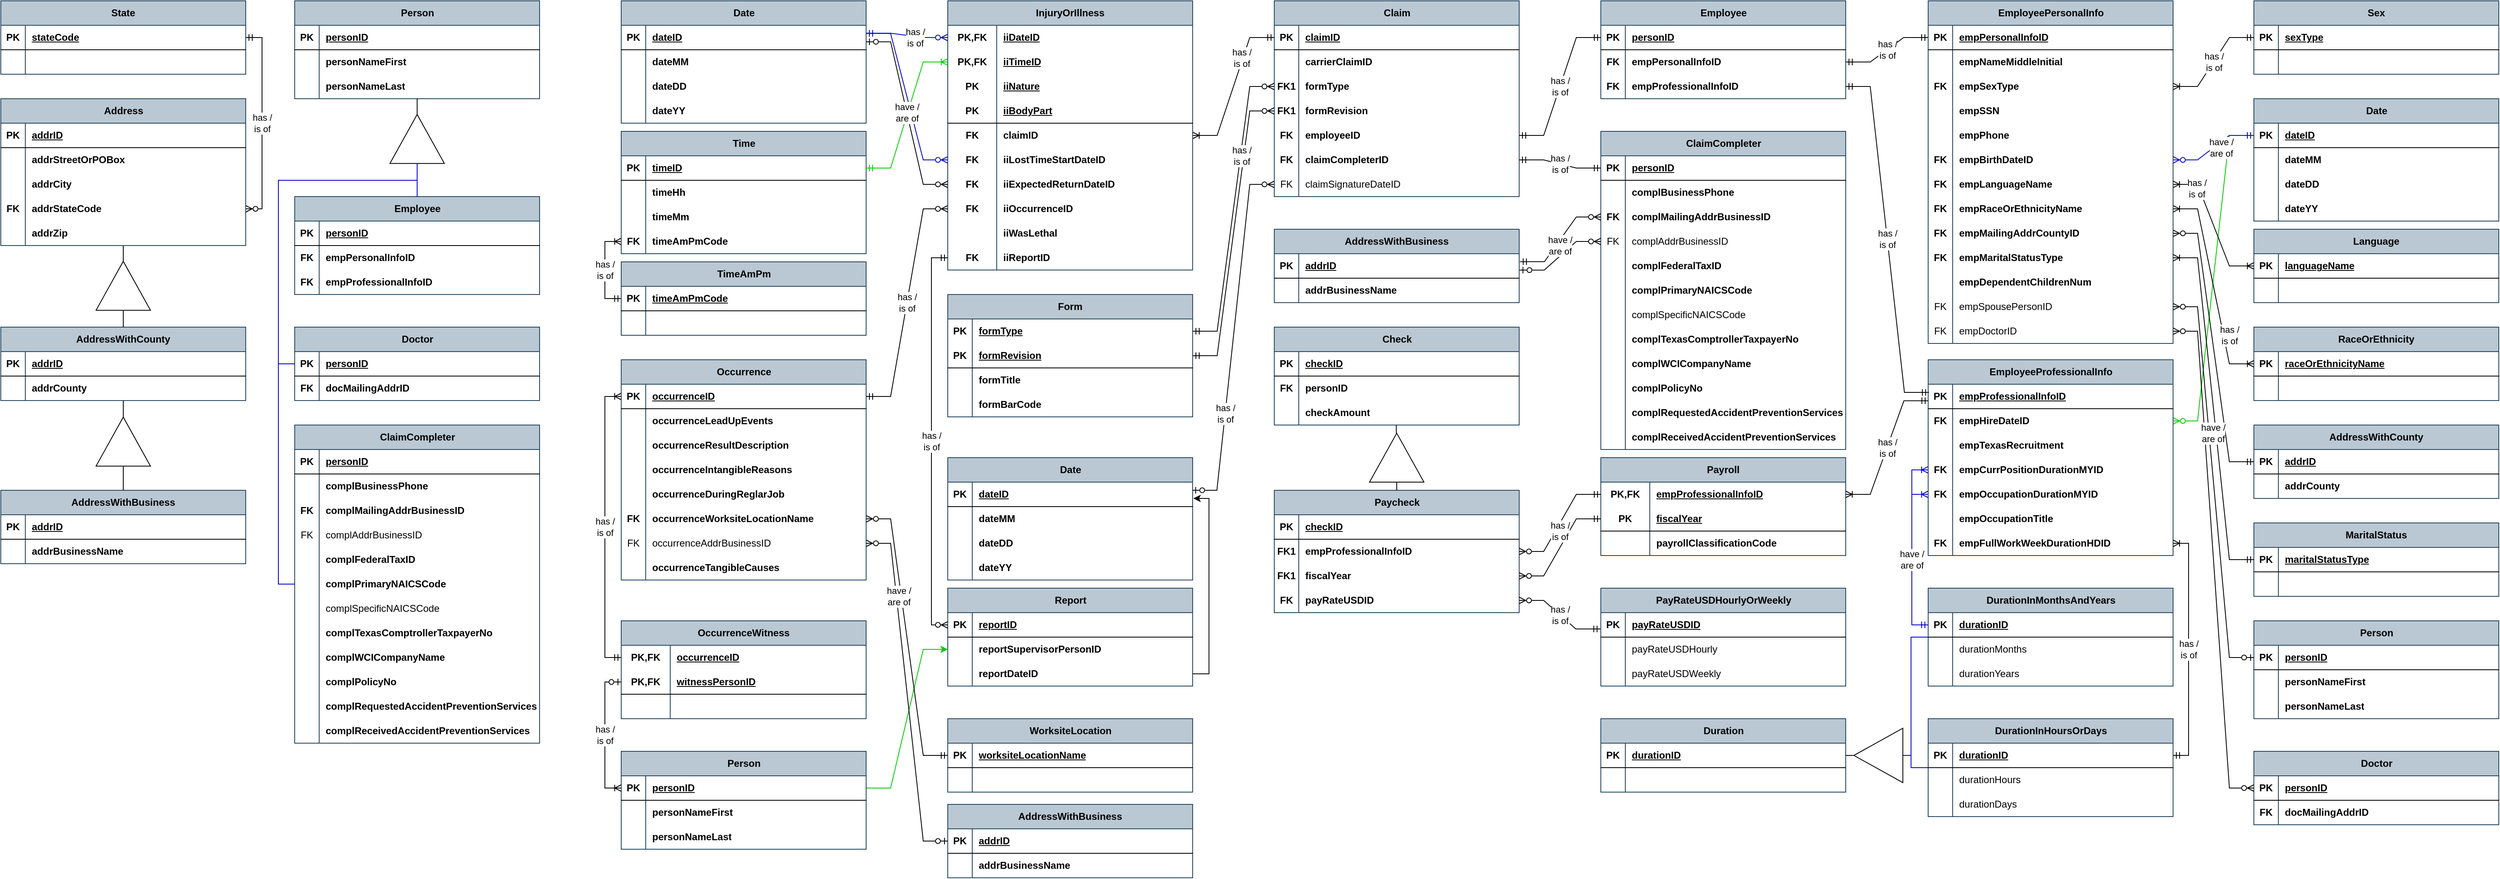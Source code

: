 <mxfile version="21.3.0" type="github">
  <diagram name="Page-1" id="_pQDsIUi2g-DjdmPZdwX">
    <mxGraphModel dx="510" dy="574" grid="1" gridSize="10" guides="1" tooltips="1" connect="1" arrows="1" fold="1" page="1" pageScale="1" pageWidth="850" pageHeight="1100" math="0" shadow="0">
      <root>
        <mxCell id="0" />
        <mxCell id="1" parent="0" />
        <mxCell id="JqMe6e2JrRw_1WWNBP4m-15" style="edgeStyle=entityRelationEdgeStyle;rounded=0;orthogonalLoop=1;jettySize=auto;html=1;exitX=1;exitY=0.5;exitDx=0;exitDy=0;entryX=0;entryY=0.5;entryDx=0;entryDy=0;strokeColor=#00CC00;" edge="1" parent="1" source="GLnVcwWSv_JaTvz5-bSh-1018" target="GLnVcwWSv_JaTvz5-bSh-832">
          <mxGeometry relative="1" as="geometry" />
        </mxCell>
        <mxCell id="GLnVcwWSv_JaTvz5-bSh-1072" style="edgeStyle=entityRelationEdgeStyle;rounded=0;orthogonalLoop=1;jettySize=auto;html=1;exitX=1;exitY=0.5;exitDx=0;exitDy=0;entryX=0;entryY=0.5;entryDx=0;entryDy=0;endArrow=ERmandOne;endFill=0;startArrow=ERzeroToMany;startFill=0;strokeColor=#00CC00;" parent="1" source="GLnVcwWSv_JaTvz5-bSh-468" target="GLnVcwWSv_JaTvz5-bSh-863" edge="1">
          <mxGeometry relative="1" as="geometry" />
        </mxCell>
        <mxCell id="GLnVcwWSv_JaTvz5-bSh-77" value="Claim" style="shape=table;startSize=30;container=1;collapsible=1;childLayout=tableLayout;fixedRows=1;rowLines=0;fontStyle=1;align=center;resizeLast=1;html=1;fillColor=#bac8d3;strokeColor=#23445d;resizeWidth=0;" parent="1" vertex="1">
          <mxGeometry x="1570" y="10" width="300" height="240" as="geometry" />
        </mxCell>
        <mxCell id="GLnVcwWSv_JaTvz5-bSh-78" value="" style="shape=tableRow;horizontal=0;startSize=0;swimlaneHead=0;swimlaneBody=0;fillColor=none;collapsible=0;dropTarget=0;points=[[0,0.5],[1,0.5]];portConstraint=eastwest;top=0;left=0;right=0;bottom=1;fontStyle=1;resizeWidth=0;" parent="GLnVcwWSv_JaTvz5-bSh-77" vertex="1">
          <mxGeometry y="30" width="300" height="30" as="geometry" />
        </mxCell>
        <mxCell id="GLnVcwWSv_JaTvz5-bSh-79" value="PK" style="shape=partialRectangle;connectable=0;fillColor=none;top=0;left=0;bottom=0;right=0;fontStyle=1;overflow=hidden;whiteSpace=wrap;html=1;resizeWidth=0;" parent="GLnVcwWSv_JaTvz5-bSh-78" vertex="1">
          <mxGeometry width="30" height="30" as="geometry">
            <mxRectangle width="30" height="30" as="alternateBounds" />
          </mxGeometry>
        </mxCell>
        <mxCell id="GLnVcwWSv_JaTvz5-bSh-80" value="claimID" style="shape=partialRectangle;connectable=0;fillColor=none;top=0;left=0;bottom=0;right=0;align=left;spacingLeft=6;fontStyle=5;overflow=hidden;whiteSpace=wrap;html=1;resizeWidth=0;" parent="GLnVcwWSv_JaTvz5-bSh-78" vertex="1">
          <mxGeometry x="30" width="270" height="30" as="geometry">
            <mxRectangle width="270" height="30" as="alternateBounds" />
          </mxGeometry>
        </mxCell>
        <mxCell id="GLnVcwWSv_JaTvz5-bSh-81" value="" style="shape=tableRow;horizontal=0;startSize=0;swimlaneHead=0;swimlaneBody=0;fillColor=none;collapsible=0;dropTarget=0;points=[[0,0.5],[1,0.5]];portConstraint=eastwest;top=0;left=0;right=0;bottom=0;fontStyle=1;resizeWidth=0;" parent="GLnVcwWSv_JaTvz5-bSh-77" vertex="1">
          <mxGeometry y="60" width="300" height="30" as="geometry" />
        </mxCell>
        <mxCell id="GLnVcwWSv_JaTvz5-bSh-82" value="" style="shape=partialRectangle;connectable=0;fillColor=none;top=0;left=0;bottom=0;right=0;editable=1;overflow=hidden;whiteSpace=wrap;html=1;fontStyle=1;resizeWidth=0;" parent="GLnVcwWSv_JaTvz5-bSh-81" vertex="1">
          <mxGeometry width="30" height="30" as="geometry">
            <mxRectangle width="30" height="30" as="alternateBounds" />
          </mxGeometry>
        </mxCell>
        <mxCell id="GLnVcwWSv_JaTvz5-bSh-83" value="carrierClaimID" style="shape=partialRectangle;connectable=0;fillColor=none;top=0;left=0;bottom=0;right=0;align=left;spacingLeft=6;overflow=hidden;whiteSpace=wrap;html=1;fontStyle=1;resizeWidth=0;" parent="GLnVcwWSv_JaTvz5-bSh-81" vertex="1">
          <mxGeometry x="30" width="270" height="30" as="geometry">
            <mxRectangle width="270" height="30" as="alternateBounds" />
          </mxGeometry>
        </mxCell>
        <mxCell id="GLnVcwWSv_JaTvz5-bSh-231" style="shape=tableRow;horizontal=0;startSize=0;swimlaneHead=0;swimlaneBody=0;fillColor=none;collapsible=0;dropTarget=0;points=[[0,0.5],[1,0.5]];portConstraint=eastwest;top=0;left=0;right=0;bottom=0;fontStyle=1;resizeWidth=0;" parent="GLnVcwWSv_JaTvz5-bSh-77" vertex="1">
          <mxGeometry y="90" width="300" height="30" as="geometry" />
        </mxCell>
        <mxCell id="GLnVcwWSv_JaTvz5-bSh-232" value="FK1" style="shape=partialRectangle;connectable=0;fillColor=none;top=0;left=0;bottom=0;right=0;editable=1;overflow=hidden;whiteSpace=wrap;html=1;fontStyle=1;resizeWidth=0;" parent="GLnVcwWSv_JaTvz5-bSh-231" vertex="1">
          <mxGeometry width="30" height="30" as="geometry">
            <mxRectangle width="30" height="30" as="alternateBounds" />
          </mxGeometry>
        </mxCell>
        <mxCell id="GLnVcwWSv_JaTvz5-bSh-233" value="formType" style="shape=partialRectangle;connectable=0;fillColor=none;top=0;left=0;bottom=0;right=0;align=left;spacingLeft=6;overflow=hidden;whiteSpace=wrap;html=1;fontStyle=1;resizeWidth=0;" parent="GLnVcwWSv_JaTvz5-bSh-231" vertex="1">
          <mxGeometry x="30" width="270" height="30" as="geometry">
            <mxRectangle width="270" height="30" as="alternateBounds" />
          </mxGeometry>
        </mxCell>
        <mxCell id="GLnVcwWSv_JaTvz5-bSh-228" style="shape=tableRow;horizontal=0;startSize=0;swimlaneHead=0;swimlaneBody=0;fillColor=none;collapsible=0;dropTarget=0;points=[[0,0.5],[1,0.5]];portConstraint=eastwest;top=0;left=0;right=0;bottom=0;fontStyle=1;resizeWidth=0;" parent="GLnVcwWSv_JaTvz5-bSh-77" vertex="1">
          <mxGeometry y="120" width="300" height="30" as="geometry" />
        </mxCell>
        <mxCell id="GLnVcwWSv_JaTvz5-bSh-229" value="FK1" style="shape=partialRectangle;connectable=0;fillColor=none;top=0;left=0;bottom=0;right=0;editable=1;overflow=hidden;whiteSpace=wrap;html=1;fontStyle=1;resizeWidth=0;" parent="GLnVcwWSv_JaTvz5-bSh-228" vertex="1">
          <mxGeometry width="30" height="30" as="geometry">
            <mxRectangle width="30" height="30" as="alternateBounds" />
          </mxGeometry>
        </mxCell>
        <mxCell id="GLnVcwWSv_JaTvz5-bSh-230" value="formRevision" style="shape=partialRectangle;connectable=0;fillColor=none;top=0;left=0;bottom=0;right=0;align=left;spacingLeft=6;overflow=hidden;whiteSpace=wrap;html=1;fontStyle=1;resizeWidth=0;" parent="GLnVcwWSv_JaTvz5-bSh-228" vertex="1">
          <mxGeometry x="30" width="270" height="30" as="geometry">
            <mxRectangle width="270" height="30" as="alternateBounds" />
          </mxGeometry>
        </mxCell>
        <mxCell id="GLnVcwWSv_JaTvz5-bSh-225" style="shape=tableRow;horizontal=0;startSize=0;swimlaneHead=0;swimlaneBody=0;fillColor=none;collapsible=0;dropTarget=0;points=[[0,0.5],[1,0.5]];portConstraint=eastwest;top=0;left=0;right=0;bottom=0;fontStyle=1;resizeWidth=0;" parent="GLnVcwWSv_JaTvz5-bSh-77" vertex="1">
          <mxGeometry y="150" width="300" height="30" as="geometry" />
        </mxCell>
        <mxCell id="GLnVcwWSv_JaTvz5-bSh-226" value="FK" style="shape=partialRectangle;connectable=0;fillColor=none;top=0;left=0;bottom=0;right=0;editable=1;overflow=hidden;whiteSpace=wrap;html=1;fontStyle=1;resizeWidth=0;" parent="GLnVcwWSv_JaTvz5-bSh-225" vertex="1">
          <mxGeometry width="30" height="30" as="geometry">
            <mxRectangle width="30" height="30" as="alternateBounds" />
          </mxGeometry>
        </mxCell>
        <mxCell id="GLnVcwWSv_JaTvz5-bSh-227" value="employeeID" style="shape=partialRectangle;connectable=0;fillColor=none;top=0;left=0;bottom=0;right=0;align=left;spacingLeft=6;overflow=hidden;whiteSpace=wrap;html=1;fontStyle=1;resizeWidth=0;" parent="GLnVcwWSv_JaTvz5-bSh-225" vertex="1">
          <mxGeometry x="30" width="270" height="30" as="geometry">
            <mxRectangle width="270" height="30" as="alternateBounds" />
          </mxGeometry>
        </mxCell>
        <mxCell id="GLnVcwWSv_JaTvz5-bSh-222" style="shape=tableRow;horizontal=0;startSize=0;swimlaneHead=0;swimlaneBody=0;fillColor=none;collapsible=0;dropTarget=0;points=[[0,0.5],[1,0.5]];portConstraint=eastwest;top=0;left=0;right=0;bottom=0;fontStyle=1;resizeWidth=0;" parent="GLnVcwWSv_JaTvz5-bSh-77" vertex="1">
          <mxGeometry y="180" width="300" height="30" as="geometry" />
        </mxCell>
        <mxCell id="GLnVcwWSv_JaTvz5-bSh-223" value="FK" style="shape=partialRectangle;connectable=0;fillColor=none;top=0;left=0;bottom=0;right=0;editable=1;overflow=hidden;whiteSpace=wrap;html=1;fontStyle=1;resizeWidth=0;" parent="GLnVcwWSv_JaTvz5-bSh-222" vertex="1">
          <mxGeometry width="30" height="30" as="geometry">
            <mxRectangle width="30" height="30" as="alternateBounds" />
          </mxGeometry>
        </mxCell>
        <mxCell id="GLnVcwWSv_JaTvz5-bSh-224" value="claimCompleterID" style="shape=partialRectangle;connectable=0;fillColor=none;top=0;left=0;bottom=0;right=0;align=left;spacingLeft=6;overflow=hidden;whiteSpace=wrap;html=1;fontStyle=1;resizeWidth=0;" parent="GLnVcwWSv_JaTvz5-bSh-222" vertex="1">
          <mxGeometry x="30" width="270" height="30" as="geometry">
            <mxRectangle width="270" height="30" as="alternateBounds" />
          </mxGeometry>
        </mxCell>
        <mxCell id="GLnVcwWSv_JaTvz5-bSh-234" style="shape=tableRow;horizontal=0;startSize=0;swimlaneHead=0;swimlaneBody=0;fillColor=none;collapsible=0;dropTarget=0;points=[[0,0.5],[1,0.5]];portConstraint=eastwest;top=0;left=0;right=0;bottom=0;fontStyle=1;resizeWidth=0;" parent="GLnVcwWSv_JaTvz5-bSh-77" vertex="1">
          <mxGeometry y="210" width="300" height="30" as="geometry" />
        </mxCell>
        <mxCell id="GLnVcwWSv_JaTvz5-bSh-235" value="FK" style="shape=partialRectangle;connectable=0;fillColor=none;top=0;left=0;bottom=0;right=0;editable=1;overflow=hidden;whiteSpace=wrap;html=1;fontStyle=0;resizeWidth=0;" parent="GLnVcwWSv_JaTvz5-bSh-234" vertex="1">
          <mxGeometry width="30" height="30" as="geometry">
            <mxRectangle width="30" height="30" as="alternateBounds" />
          </mxGeometry>
        </mxCell>
        <mxCell id="GLnVcwWSv_JaTvz5-bSh-236" value="claimSignatureDateID" style="shape=partialRectangle;connectable=0;fillColor=none;top=0;left=0;bottom=0;right=0;align=left;spacingLeft=6;overflow=hidden;whiteSpace=wrap;html=1;fontStyle=0;resizeWidth=0;" parent="GLnVcwWSv_JaTvz5-bSh-234" vertex="1">
          <mxGeometry x="30" width="270" height="30" as="geometry">
            <mxRectangle width="270" height="30" as="alternateBounds" />
          </mxGeometry>
        </mxCell>
        <mxCell id="GLnVcwWSv_JaTvz5-bSh-103" value="Form" style="shape=table;startSize=30;container=1;collapsible=1;childLayout=tableLayout;fixedRows=1;rowLines=0;fontStyle=1;align=center;resizeLast=1;html=1;whiteSpace=wrap;fillColor=#bac8d3;strokeColor=#23445d;resizeWidth=0;" parent="1" vertex="1">
          <mxGeometry x="1170" y="370" width="300" height="150" as="geometry" />
        </mxCell>
        <mxCell id="GLnVcwWSv_JaTvz5-bSh-104" value="" style="shape=tableRow;horizontal=0;startSize=0;swimlaneHead=0;swimlaneBody=0;fillColor=none;collapsible=0;dropTarget=0;points=[[0,0.5],[1,0.5]];portConstraint=eastwest;top=0;left=0;right=0;bottom=0;html=1;fontStyle=1;resizeWidth=0;" parent="GLnVcwWSv_JaTvz5-bSh-103" vertex="1">
          <mxGeometry y="30" width="300" height="30" as="geometry" />
        </mxCell>
        <mxCell id="GLnVcwWSv_JaTvz5-bSh-105" value="&lt;div&gt;PK&lt;/div&gt;" style="shape=partialRectangle;connectable=0;fillColor=none;top=0;left=0;bottom=0;right=0;fontStyle=1;overflow=hidden;html=1;whiteSpace=wrap;resizeWidth=0;" parent="GLnVcwWSv_JaTvz5-bSh-104" vertex="1">
          <mxGeometry width="30" height="30" as="geometry">
            <mxRectangle width="30" height="30" as="alternateBounds" />
          </mxGeometry>
        </mxCell>
        <mxCell id="GLnVcwWSv_JaTvz5-bSh-106" value="formType" style="shape=partialRectangle;connectable=0;fillColor=none;top=0;left=0;bottom=0;right=0;align=left;spacingLeft=6;fontStyle=5;overflow=hidden;html=1;whiteSpace=wrap;resizeWidth=0;" parent="GLnVcwWSv_JaTvz5-bSh-104" vertex="1">
          <mxGeometry x="30" width="270" height="30" as="geometry">
            <mxRectangle width="270" height="30" as="alternateBounds" />
          </mxGeometry>
        </mxCell>
        <mxCell id="GLnVcwWSv_JaTvz5-bSh-107" value="" style="shape=tableRow;horizontal=0;startSize=0;swimlaneHead=0;swimlaneBody=0;fillColor=none;collapsible=0;dropTarget=0;points=[[0,0.5],[1,0.5]];portConstraint=eastwest;top=0;left=0;right=0;bottom=1;html=1;fontStyle=1;resizeWidth=0;" parent="GLnVcwWSv_JaTvz5-bSh-103" vertex="1">
          <mxGeometry y="60" width="300" height="30" as="geometry" />
        </mxCell>
        <mxCell id="GLnVcwWSv_JaTvz5-bSh-108" value="&lt;div&gt;PK&lt;/div&gt;" style="shape=partialRectangle;connectable=0;fillColor=none;top=0;left=0;bottom=0;right=0;fontStyle=1;overflow=hidden;html=1;whiteSpace=wrap;resizeWidth=0;" parent="GLnVcwWSv_JaTvz5-bSh-107" vertex="1">
          <mxGeometry width="30" height="30" as="geometry">
            <mxRectangle width="30" height="30" as="alternateBounds" />
          </mxGeometry>
        </mxCell>
        <mxCell id="GLnVcwWSv_JaTvz5-bSh-109" value="formRevision" style="shape=partialRectangle;connectable=0;fillColor=none;top=0;left=0;bottom=0;right=0;align=left;spacingLeft=6;fontStyle=5;overflow=hidden;html=1;whiteSpace=wrap;resizeWidth=0;" parent="GLnVcwWSv_JaTvz5-bSh-107" vertex="1">
          <mxGeometry x="30" width="270" height="30" as="geometry">
            <mxRectangle width="270" height="30" as="alternateBounds" />
          </mxGeometry>
        </mxCell>
        <mxCell id="GLnVcwWSv_JaTvz5-bSh-110" value="" style="shape=tableRow;horizontal=0;startSize=0;swimlaneHead=0;swimlaneBody=0;fillColor=none;collapsible=0;dropTarget=0;points=[[0,0.5],[1,0.5]];portConstraint=eastwest;top=0;left=0;right=0;bottom=0;html=1;fontStyle=1;resizeWidth=0;" parent="GLnVcwWSv_JaTvz5-bSh-103" vertex="1">
          <mxGeometry y="90" width="300" height="30" as="geometry" />
        </mxCell>
        <mxCell id="GLnVcwWSv_JaTvz5-bSh-111" value="" style="shape=partialRectangle;connectable=0;fillColor=none;top=0;left=0;bottom=0;right=0;editable=1;overflow=hidden;html=1;whiteSpace=wrap;fontStyle=1;resizeWidth=0;" parent="GLnVcwWSv_JaTvz5-bSh-110" vertex="1">
          <mxGeometry width="30" height="30" as="geometry">
            <mxRectangle width="30" height="30" as="alternateBounds" />
          </mxGeometry>
        </mxCell>
        <mxCell id="GLnVcwWSv_JaTvz5-bSh-112" value="formTitle" style="shape=partialRectangle;connectable=0;fillColor=none;top=0;left=0;bottom=0;right=0;align=left;spacingLeft=6;overflow=hidden;html=1;whiteSpace=wrap;fontStyle=1;resizeWidth=0;" parent="GLnVcwWSv_JaTvz5-bSh-110" vertex="1">
          <mxGeometry x="30" width="270" height="30" as="geometry">
            <mxRectangle width="270" height="30" as="alternateBounds" />
          </mxGeometry>
        </mxCell>
        <mxCell id="GLnVcwWSv_JaTvz5-bSh-113" value="" style="shape=tableRow;horizontal=0;startSize=0;swimlaneHead=0;swimlaneBody=0;fillColor=none;collapsible=0;dropTarget=0;points=[[0,0.5],[1,0.5]];portConstraint=eastwest;top=0;left=0;right=0;bottom=0;html=1;fontStyle=1;resizeWidth=0;" parent="GLnVcwWSv_JaTvz5-bSh-103" vertex="1">
          <mxGeometry y="120" width="300" height="30" as="geometry" />
        </mxCell>
        <mxCell id="GLnVcwWSv_JaTvz5-bSh-114" value="" style="shape=partialRectangle;connectable=0;fillColor=none;top=0;left=0;bottom=0;right=0;editable=1;overflow=hidden;html=1;whiteSpace=wrap;fontStyle=1;resizeWidth=0;" parent="GLnVcwWSv_JaTvz5-bSh-113" vertex="1">
          <mxGeometry width="30" height="30" as="geometry">
            <mxRectangle width="30" height="30" as="alternateBounds" />
          </mxGeometry>
        </mxCell>
        <mxCell id="GLnVcwWSv_JaTvz5-bSh-115" value="formBarCode" style="shape=partialRectangle;connectable=0;fillColor=none;top=0;left=0;bottom=0;right=0;align=left;spacingLeft=6;overflow=hidden;html=1;whiteSpace=wrap;fontStyle=1;resizeWidth=0;" parent="GLnVcwWSv_JaTvz5-bSh-113" vertex="1">
          <mxGeometry x="30" width="270" height="30" as="geometry">
            <mxRectangle width="270" height="30" as="alternateBounds" />
          </mxGeometry>
        </mxCell>
        <mxCell id="GLnVcwWSv_JaTvz5-bSh-237" value="Person" style="shape=table;startSize=30;container=1;collapsible=1;childLayout=tableLayout;fixedRows=1;rowLines=0;fontStyle=1;align=center;resizeLast=1;html=1;fillColor=#bac8d3;strokeColor=#23445d;resizeWidth=0;" parent="1" vertex="1">
          <mxGeometry x="2770" y="770" width="300" height="120" as="geometry" />
        </mxCell>
        <mxCell id="GLnVcwWSv_JaTvz5-bSh-238" value="" style="shape=tableRow;horizontal=0;startSize=0;swimlaneHead=0;swimlaneBody=0;fillColor=none;collapsible=0;dropTarget=0;points=[[0,0.5],[1,0.5]];portConstraint=eastwest;top=0;left=0;right=0;bottom=1;fontStyle=1;resizeWidth=0;" parent="GLnVcwWSv_JaTvz5-bSh-237" vertex="1">
          <mxGeometry y="30" width="300" height="30" as="geometry" />
        </mxCell>
        <mxCell id="GLnVcwWSv_JaTvz5-bSh-239" value="PK" style="shape=partialRectangle;connectable=0;fillColor=none;top=0;left=0;bottom=0;right=0;fontStyle=1;overflow=hidden;whiteSpace=wrap;html=1;resizeWidth=0;" parent="GLnVcwWSv_JaTvz5-bSh-238" vertex="1">
          <mxGeometry width="30" height="30" as="geometry">
            <mxRectangle width="30" height="30" as="alternateBounds" />
          </mxGeometry>
        </mxCell>
        <mxCell id="GLnVcwWSv_JaTvz5-bSh-240" value="personID" style="shape=partialRectangle;connectable=0;fillColor=none;top=0;left=0;bottom=0;right=0;align=left;spacingLeft=6;fontStyle=5;overflow=hidden;whiteSpace=wrap;html=1;resizeWidth=0;" parent="GLnVcwWSv_JaTvz5-bSh-238" vertex="1">
          <mxGeometry x="30" width="270" height="30" as="geometry">
            <mxRectangle width="270" height="30" as="alternateBounds" />
          </mxGeometry>
        </mxCell>
        <mxCell id="GLnVcwWSv_JaTvz5-bSh-241" value="" style="shape=tableRow;horizontal=0;startSize=0;swimlaneHead=0;swimlaneBody=0;fillColor=none;collapsible=0;dropTarget=0;points=[[0,0.5],[1,0.5]];portConstraint=eastwest;top=0;left=0;right=0;bottom=0;fontStyle=1;resizeWidth=0;" parent="GLnVcwWSv_JaTvz5-bSh-237" vertex="1">
          <mxGeometry y="60" width="300" height="30" as="geometry" />
        </mxCell>
        <mxCell id="GLnVcwWSv_JaTvz5-bSh-242" value="" style="shape=partialRectangle;connectable=0;fillColor=none;top=0;left=0;bottom=0;right=0;editable=1;overflow=hidden;whiteSpace=wrap;html=1;fontStyle=1;resizeWidth=0;" parent="GLnVcwWSv_JaTvz5-bSh-241" vertex="1">
          <mxGeometry width="30" height="30" as="geometry">
            <mxRectangle width="30" height="30" as="alternateBounds" />
          </mxGeometry>
        </mxCell>
        <mxCell id="GLnVcwWSv_JaTvz5-bSh-243" value="personNameFirst" style="shape=partialRectangle;connectable=0;fillColor=none;top=0;left=0;bottom=0;right=0;align=left;spacingLeft=6;overflow=hidden;whiteSpace=wrap;html=1;fontStyle=1;resizeWidth=0;" parent="GLnVcwWSv_JaTvz5-bSh-241" vertex="1">
          <mxGeometry x="30" width="270" height="30" as="geometry">
            <mxRectangle width="270" height="30" as="alternateBounds" />
          </mxGeometry>
        </mxCell>
        <mxCell id="GLnVcwWSv_JaTvz5-bSh-244" value="" style="shape=tableRow;horizontal=0;startSize=0;swimlaneHead=0;swimlaneBody=0;fillColor=none;collapsible=0;dropTarget=0;points=[[0,0.5],[1,0.5]];portConstraint=eastwest;top=0;left=0;right=0;bottom=0;fontStyle=1;resizeWidth=0;" parent="GLnVcwWSv_JaTvz5-bSh-237" vertex="1">
          <mxGeometry y="90" width="300" height="30" as="geometry" />
        </mxCell>
        <mxCell id="GLnVcwWSv_JaTvz5-bSh-245" value="" style="shape=partialRectangle;connectable=0;fillColor=none;top=0;left=0;bottom=0;right=0;editable=1;overflow=hidden;whiteSpace=wrap;html=1;fontStyle=1;resizeWidth=0;" parent="GLnVcwWSv_JaTvz5-bSh-244" vertex="1">
          <mxGeometry width="30" height="30" as="geometry">
            <mxRectangle width="30" height="30" as="alternateBounds" />
          </mxGeometry>
        </mxCell>
        <mxCell id="GLnVcwWSv_JaTvz5-bSh-246" value="personNameLast" style="shape=partialRectangle;connectable=0;fillColor=none;top=0;left=0;bottom=0;right=0;align=left;spacingLeft=6;overflow=hidden;whiteSpace=wrap;html=1;fontStyle=1;resizeWidth=0;" parent="GLnVcwWSv_JaTvz5-bSh-244" vertex="1">
          <mxGeometry x="30" width="270" height="30" as="geometry">
            <mxRectangle width="270" height="30" as="alternateBounds" />
          </mxGeometry>
        </mxCell>
        <mxCell id="GLnVcwWSv_JaTvz5-bSh-260" value="Employee" style="shape=table;startSize=30;container=1;collapsible=1;childLayout=tableLayout;fixedRows=1;rowLines=0;fontStyle=1;align=center;resizeLast=1;html=1;fillColor=#bac8d3;strokeColor=#23445d;resizeWidth=0;" parent="1" vertex="1">
          <mxGeometry x="1970" y="10" width="300" height="120" as="geometry" />
        </mxCell>
        <mxCell id="GLnVcwWSv_JaTvz5-bSh-261" value="" style="shape=tableRow;horizontal=0;startSize=0;swimlaneHead=0;swimlaneBody=0;fillColor=none;collapsible=0;dropTarget=0;points=[[0,0.5],[1,0.5]];portConstraint=eastwest;top=0;left=0;right=0;bottom=1;fontStyle=1;resizeWidth=0;" parent="GLnVcwWSv_JaTvz5-bSh-260" vertex="1">
          <mxGeometry y="30" width="300" height="30" as="geometry" />
        </mxCell>
        <mxCell id="GLnVcwWSv_JaTvz5-bSh-262" value="PK" style="shape=partialRectangle;connectable=0;fillColor=none;top=0;left=0;bottom=0;right=0;fontStyle=1;overflow=hidden;whiteSpace=wrap;html=1;resizeWidth=0;" parent="GLnVcwWSv_JaTvz5-bSh-261" vertex="1">
          <mxGeometry width="30" height="30" as="geometry">
            <mxRectangle width="30" height="30" as="alternateBounds" />
          </mxGeometry>
        </mxCell>
        <mxCell id="GLnVcwWSv_JaTvz5-bSh-263" value="personID" style="shape=partialRectangle;connectable=0;fillColor=none;top=0;left=0;bottom=0;right=0;align=left;spacingLeft=6;fontStyle=5;overflow=hidden;whiteSpace=wrap;html=1;resizeWidth=0;" parent="GLnVcwWSv_JaTvz5-bSh-261" vertex="1">
          <mxGeometry x="30" width="270" height="30" as="geometry">
            <mxRectangle width="270" height="30" as="alternateBounds" />
          </mxGeometry>
        </mxCell>
        <mxCell id="GLnVcwWSv_JaTvz5-bSh-264" value="" style="shape=tableRow;horizontal=0;startSize=0;swimlaneHead=0;swimlaneBody=0;fillColor=none;collapsible=0;dropTarget=0;points=[[0,0.5],[1,0.5]];portConstraint=eastwest;top=0;left=0;right=0;bottom=0;fontStyle=1;resizeWidth=0;" parent="GLnVcwWSv_JaTvz5-bSh-260" vertex="1">
          <mxGeometry y="60" width="300" height="30" as="geometry" />
        </mxCell>
        <mxCell id="GLnVcwWSv_JaTvz5-bSh-265" value="FK" style="shape=partialRectangle;connectable=0;fillColor=none;top=0;left=0;bottom=0;right=0;editable=1;overflow=hidden;whiteSpace=wrap;html=1;fontStyle=1;resizeWidth=0;" parent="GLnVcwWSv_JaTvz5-bSh-264" vertex="1">
          <mxGeometry width="30" height="30" as="geometry">
            <mxRectangle width="30" height="30" as="alternateBounds" />
          </mxGeometry>
        </mxCell>
        <mxCell id="GLnVcwWSv_JaTvz5-bSh-266" value="empPersonalInfoID" style="shape=partialRectangle;connectable=0;fillColor=none;top=0;left=0;bottom=0;right=0;align=left;spacingLeft=6;overflow=hidden;whiteSpace=wrap;html=1;fontStyle=1;resizeWidth=0;" parent="GLnVcwWSv_JaTvz5-bSh-264" vertex="1">
          <mxGeometry x="30" width="270" height="30" as="geometry">
            <mxRectangle width="270" height="30" as="alternateBounds" />
          </mxGeometry>
        </mxCell>
        <mxCell id="GLnVcwWSv_JaTvz5-bSh-267" value="" style="shape=tableRow;horizontal=0;startSize=0;swimlaneHead=0;swimlaneBody=0;fillColor=none;collapsible=0;dropTarget=0;points=[[0,0.5],[1,0.5]];portConstraint=eastwest;top=0;left=0;right=0;bottom=0;fontStyle=1;resizeWidth=0;" parent="GLnVcwWSv_JaTvz5-bSh-260" vertex="1">
          <mxGeometry y="90" width="300" height="30" as="geometry" />
        </mxCell>
        <mxCell id="GLnVcwWSv_JaTvz5-bSh-268" value="FK" style="shape=partialRectangle;connectable=0;fillColor=none;top=0;left=0;bottom=0;right=0;editable=1;overflow=hidden;whiteSpace=wrap;html=1;fontStyle=1;resizeWidth=0;" parent="GLnVcwWSv_JaTvz5-bSh-267" vertex="1">
          <mxGeometry width="30" height="30" as="geometry">
            <mxRectangle width="30" height="30" as="alternateBounds" />
          </mxGeometry>
        </mxCell>
        <mxCell id="GLnVcwWSv_JaTvz5-bSh-269" value="empProfessionalInfoID" style="shape=partialRectangle;connectable=0;fillColor=none;top=0;left=0;bottom=0;right=0;align=left;spacingLeft=6;overflow=hidden;whiteSpace=wrap;html=1;fontStyle=1;resizeWidth=0;" parent="GLnVcwWSv_JaTvz5-bSh-267" vertex="1">
          <mxGeometry x="30" width="270" height="30" as="geometry">
            <mxRectangle width="270" height="30" as="alternateBounds" />
          </mxGeometry>
        </mxCell>
        <mxCell id="GLnVcwWSv_JaTvz5-bSh-270" value="EmployeePersonalInfo" style="shape=table;startSize=30;container=1;collapsible=1;childLayout=tableLayout;fixedRows=1;rowLines=0;fontStyle=1;align=center;resizeLast=1;html=1;fillColor=#bac8d3;strokeColor=#23445d;resizeWidth=0;" parent="1" vertex="1">
          <mxGeometry x="2371" y="10" width="300" height="420" as="geometry" />
        </mxCell>
        <mxCell id="GLnVcwWSv_JaTvz5-bSh-271" value="" style="shape=tableRow;horizontal=0;startSize=0;swimlaneHead=0;swimlaneBody=0;fillColor=none;collapsible=0;dropTarget=0;points=[[0,0.5],[1,0.5]];portConstraint=eastwest;top=0;left=0;right=0;bottom=1;fontStyle=1;resizeWidth=0;" parent="GLnVcwWSv_JaTvz5-bSh-270" vertex="1">
          <mxGeometry y="30" width="300" height="30" as="geometry" />
        </mxCell>
        <mxCell id="GLnVcwWSv_JaTvz5-bSh-272" value="PK" style="shape=partialRectangle;connectable=0;fillColor=none;top=0;left=0;bottom=0;right=0;fontStyle=1;overflow=hidden;whiteSpace=wrap;html=1;resizeWidth=0;" parent="GLnVcwWSv_JaTvz5-bSh-271" vertex="1">
          <mxGeometry width="30" height="30" as="geometry">
            <mxRectangle width="30" height="30" as="alternateBounds" />
          </mxGeometry>
        </mxCell>
        <mxCell id="GLnVcwWSv_JaTvz5-bSh-273" value="empPersonalInfoID" style="shape=partialRectangle;connectable=0;fillColor=none;top=0;left=0;bottom=0;right=0;align=left;spacingLeft=6;fontStyle=5;overflow=hidden;whiteSpace=wrap;html=1;resizeWidth=0;" parent="GLnVcwWSv_JaTvz5-bSh-271" vertex="1">
          <mxGeometry x="30" width="270" height="30" as="geometry">
            <mxRectangle width="270" height="30" as="alternateBounds" />
          </mxGeometry>
        </mxCell>
        <mxCell id="GLnVcwWSv_JaTvz5-bSh-274" value="" style="shape=tableRow;horizontal=0;startSize=0;swimlaneHead=0;swimlaneBody=0;fillColor=none;collapsible=0;dropTarget=0;points=[[0,0.5],[1,0.5]];portConstraint=eastwest;top=0;left=0;right=0;bottom=0;fontStyle=1;resizeWidth=0;" parent="GLnVcwWSv_JaTvz5-bSh-270" vertex="1">
          <mxGeometry y="60" width="300" height="30" as="geometry" />
        </mxCell>
        <mxCell id="GLnVcwWSv_JaTvz5-bSh-275" value="" style="shape=partialRectangle;connectable=0;fillColor=none;top=0;left=0;bottom=0;right=0;editable=1;overflow=hidden;whiteSpace=wrap;html=1;fontStyle=1;resizeWidth=0;" parent="GLnVcwWSv_JaTvz5-bSh-274" vertex="1">
          <mxGeometry width="30" height="30" as="geometry">
            <mxRectangle width="30" height="30" as="alternateBounds" />
          </mxGeometry>
        </mxCell>
        <mxCell id="GLnVcwWSv_JaTvz5-bSh-276" value="empNameMiddleInitial" style="shape=partialRectangle;connectable=0;fillColor=none;top=0;left=0;bottom=0;right=0;align=left;spacingLeft=6;overflow=hidden;whiteSpace=wrap;html=1;fontStyle=1;resizeWidth=0;" parent="GLnVcwWSv_JaTvz5-bSh-274" vertex="1">
          <mxGeometry x="30" width="270" height="30" as="geometry">
            <mxRectangle width="270" height="30" as="alternateBounds" />
          </mxGeometry>
        </mxCell>
        <mxCell id="GLnVcwWSv_JaTvz5-bSh-277" value="" style="shape=tableRow;horizontal=0;startSize=0;swimlaneHead=0;swimlaneBody=0;fillColor=none;collapsible=0;dropTarget=0;points=[[0,0.5],[1,0.5]];portConstraint=eastwest;top=0;left=0;right=0;bottom=0;fontStyle=1;resizeWidth=0;" parent="GLnVcwWSv_JaTvz5-bSh-270" vertex="1">
          <mxGeometry y="90" width="300" height="30" as="geometry" />
        </mxCell>
        <mxCell id="GLnVcwWSv_JaTvz5-bSh-278" value="FK" style="shape=partialRectangle;connectable=0;fillColor=none;top=0;left=0;bottom=0;right=0;editable=1;overflow=hidden;whiteSpace=wrap;html=1;fontStyle=1;resizeWidth=0;" parent="GLnVcwWSv_JaTvz5-bSh-277" vertex="1">
          <mxGeometry width="30" height="30" as="geometry">
            <mxRectangle width="30" height="30" as="alternateBounds" />
          </mxGeometry>
        </mxCell>
        <mxCell id="GLnVcwWSv_JaTvz5-bSh-279" value="empSexType" style="shape=partialRectangle;connectable=0;fillColor=none;top=0;left=0;bottom=0;right=0;align=left;spacingLeft=6;overflow=hidden;whiteSpace=wrap;html=1;fontStyle=1;resizeWidth=0;" parent="GLnVcwWSv_JaTvz5-bSh-277" vertex="1">
          <mxGeometry x="30" width="270" height="30" as="geometry">
            <mxRectangle width="270" height="30" as="alternateBounds" />
          </mxGeometry>
        </mxCell>
        <mxCell id="GLnVcwWSv_JaTvz5-bSh-293" style="shape=tableRow;horizontal=0;startSize=0;swimlaneHead=0;swimlaneBody=0;fillColor=none;collapsible=0;dropTarget=0;points=[[0,0.5],[1,0.5]];portConstraint=eastwest;top=0;left=0;right=0;bottom=0;fontStyle=1;resizeWidth=0;" parent="GLnVcwWSv_JaTvz5-bSh-270" vertex="1">
          <mxGeometry y="120" width="300" height="30" as="geometry" />
        </mxCell>
        <mxCell id="GLnVcwWSv_JaTvz5-bSh-294" style="shape=partialRectangle;connectable=0;fillColor=none;top=0;left=0;bottom=0;right=0;editable=1;overflow=hidden;whiteSpace=wrap;html=1;fontStyle=1;resizeWidth=0;" parent="GLnVcwWSv_JaTvz5-bSh-293" vertex="1">
          <mxGeometry width="30" height="30" as="geometry">
            <mxRectangle width="30" height="30" as="alternateBounds" />
          </mxGeometry>
        </mxCell>
        <mxCell id="GLnVcwWSv_JaTvz5-bSh-295" value="empSSN" style="shape=partialRectangle;connectable=0;fillColor=none;top=0;left=0;bottom=0;right=0;align=left;spacingLeft=6;overflow=hidden;whiteSpace=wrap;html=1;fontStyle=1;resizeWidth=0;" parent="GLnVcwWSv_JaTvz5-bSh-293" vertex="1">
          <mxGeometry x="30" width="270" height="30" as="geometry">
            <mxRectangle width="270" height="30" as="alternateBounds" />
          </mxGeometry>
        </mxCell>
        <mxCell id="GLnVcwWSv_JaTvz5-bSh-302" style="shape=tableRow;horizontal=0;startSize=0;swimlaneHead=0;swimlaneBody=0;fillColor=none;collapsible=0;dropTarget=0;points=[[0,0.5],[1,0.5]];portConstraint=eastwest;top=0;left=0;right=0;bottom=0;fontStyle=1;resizeWidth=0;" parent="GLnVcwWSv_JaTvz5-bSh-270" vertex="1">
          <mxGeometry y="150" width="300" height="30" as="geometry" />
        </mxCell>
        <mxCell id="GLnVcwWSv_JaTvz5-bSh-303" style="shape=partialRectangle;connectable=0;fillColor=none;top=0;left=0;bottom=0;right=0;editable=1;overflow=hidden;whiteSpace=wrap;html=1;fontStyle=1;resizeWidth=0;" parent="GLnVcwWSv_JaTvz5-bSh-302" vertex="1">
          <mxGeometry width="30" height="30" as="geometry">
            <mxRectangle width="30" height="30" as="alternateBounds" />
          </mxGeometry>
        </mxCell>
        <mxCell id="GLnVcwWSv_JaTvz5-bSh-304" value="empPhone" style="shape=partialRectangle;connectable=0;fillColor=none;top=0;left=0;bottom=0;right=0;align=left;spacingLeft=6;overflow=hidden;whiteSpace=wrap;html=1;fontStyle=1;resizeWidth=0;" parent="GLnVcwWSv_JaTvz5-bSh-302" vertex="1">
          <mxGeometry x="30" width="270" height="30" as="geometry">
            <mxRectangle width="270" height="30" as="alternateBounds" />
          </mxGeometry>
        </mxCell>
        <mxCell id="GLnVcwWSv_JaTvz5-bSh-305" style="shape=tableRow;horizontal=0;startSize=0;swimlaneHead=0;swimlaneBody=0;fillColor=none;collapsible=0;dropTarget=0;points=[[0,0.5],[1,0.5]];portConstraint=eastwest;top=0;left=0;right=0;bottom=0;fontStyle=1;resizeWidth=0;" parent="GLnVcwWSv_JaTvz5-bSh-270" vertex="1">
          <mxGeometry y="180" width="300" height="30" as="geometry" />
        </mxCell>
        <mxCell id="GLnVcwWSv_JaTvz5-bSh-306" value="FK" style="shape=partialRectangle;connectable=0;fillColor=none;top=0;left=0;bottom=0;right=0;editable=1;overflow=hidden;whiteSpace=wrap;html=1;fontStyle=1;resizeWidth=0;" parent="GLnVcwWSv_JaTvz5-bSh-305" vertex="1">
          <mxGeometry width="30" height="30" as="geometry">
            <mxRectangle width="30" height="30" as="alternateBounds" />
          </mxGeometry>
        </mxCell>
        <mxCell id="GLnVcwWSv_JaTvz5-bSh-307" value="empBirthDateID" style="shape=partialRectangle;connectable=0;fillColor=none;top=0;left=0;bottom=0;right=0;align=left;spacingLeft=6;overflow=hidden;whiteSpace=wrap;html=1;fontStyle=1;resizeWidth=0;" parent="GLnVcwWSv_JaTvz5-bSh-305" vertex="1">
          <mxGeometry x="30" width="270" height="30" as="geometry">
            <mxRectangle width="270" height="30" as="alternateBounds" />
          </mxGeometry>
        </mxCell>
        <mxCell id="GLnVcwWSv_JaTvz5-bSh-308" style="shape=tableRow;horizontal=0;startSize=0;swimlaneHead=0;swimlaneBody=0;fillColor=none;collapsible=0;dropTarget=0;points=[[0,0.5],[1,0.5]];portConstraint=eastwest;top=0;left=0;right=0;bottom=0;fontStyle=1;resizeWidth=0;" parent="GLnVcwWSv_JaTvz5-bSh-270" vertex="1">
          <mxGeometry y="210" width="300" height="30" as="geometry" />
        </mxCell>
        <mxCell id="GLnVcwWSv_JaTvz5-bSh-309" value="FK" style="shape=partialRectangle;connectable=0;fillColor=none;top=0;left=0;bottom=0;right=0;editable=1;overflow=hidden;whiteSpace=wrap;html=1;fontStyle=1;resizeWidth=0;" parent="GLnVcwWSv_JaTvz5-bSh-308" vertex="1">
          <mxGeometry width="30" height="30" as="geometry">
            <mxRectangle width="30" height="30" as="alternateBounds" />
          </mxGeometry>
        </mxCell>
        <mxCell id="GLnVcwWSv_JaTvz5-bSh-310" value="empLanguageName" style="shape=partialRectangle;connectable=0;fillColor=none;top=0;left=0;bottom=0;right=0;align=left;spacingLeft=6;overflow=hidden;whiteSpace=wrap;html=1;fontStyle=1;resizeWidth=0;" parent="GLnVcwWSv_JaTvz5-bSh-308" vertex="1">
          <mxGeometry x="30" width="270" height="30" as="geometry">
            <mxRectangle width="270" height="30" as="alternateBounds" />
          </mxGeometry>
        </mxCell>
        <mxCell id="GLnVcwWSv_JaTvz5-bSh-311" style="shape=tableRow;horizontal=0;startSize=0;swimlaneHead=0;swimlaneBody=0;fillColor=none;collapsible=0;dropTarget=0;points=[[0,0.5],[1,0.5]];portConstraint=eastwest;top=0;left=0;right=0;bottom=0;fontStyle=1;resizeWidth=0;" parent="GLnVcwWSv_JaTvz5-bSh-270" vertex="1">
          <mxGeometry y="240" width="300" height="30" as="geometry" />
        </mxCell>
        <mxCell id="GLnVcwWSv_JaTvz5-bSh-312" value="FK" style="shape=partialRectangle;connectable=0;fillColor=none;top=0;left=0;bottom=0;right=0;editable=1;overflow=hidden;whiteSpace=wrap;html=1;fontStyle=1;resizeWidth=0;" parent="GLnVcwWSv_JaTvz5-bSh-311" vertex="1">
          <mxGeometry width="30" height="30" as="geometry">
            <mxRectangle width="30" height="30" as="alternateBounds" />
          </mxGeometry>
        </mxCell>
        <mxCell id="GLnVcwWSv_JaTvz5-bSh-313" value="empRaceOrEthnicityName" style="shape=partialRectangle;connectable=0;fillColor=none;top=0;left=0;bottom=0;right=0;align=left;spacingLeft=6;overflow=hidden;whiteSpace=wrap;html=1;fontStyle=1;resizeWidth=0;" parent="GLnVcwWSv_JaTvz5-bSh-311" vertex="1">
          <mxGeometry x="30" width="270" height="30" as="geometry">
            <mxRectangle width="270" height="30" as="alternateBounds" />
          </mxGeometry>
        </mxCell>
        <mxCell id="GLnVcwWSv_JaTvz5-bSh-314" style="shape=tableRow;horizontal=0;startSize=0;swimlaneHead=0;swimlaneBody=0;fillColor=none;collapsible=0;dropTarget=0;points=[[0,0.5],[1,0.5]];portConstraint=eastwest;top=0;left=0;right=0;bottom=0;fontStyle=1;resizeWidth=0;" parent="GLnVcwWSv_JaTvz5-bSh-270" vertex="1">
          <mxGeometry y="270" width="300" height="30" as="geometry" />
        </mxCell>
        <mxCell id="GLnVcwWSv_JaTvz5-bSh-315" value="FK" style="shape=partialRectangle;connectable=0;fillColor=none;top=0;left=0;bottom=0;right=0;editable=1;overflow=hidden;whiteSpace=wrap;html=1;fontStyle=1;resizeWidth=0;" parent="GLnVcwWSv_JaTvz5-bSh-314" vertex="1">
          <mxGeometry width="30" height="30" as="geometry">
            <mxRectangle width="30" height="30" as="alternateBounds" />
          </mxGeometry>
        </mxCell>
        <mxCell id="GLnVcwWSv_JaTvz5-bSh-316" value="empMailingAddrCountyID" style="shape=partialRectangle;connectable=0;fillColor=none;top=0;left=0;bottom=0;right=0;align=left;spacingLeft=6;overflow=hidden;whiteSpace=wrap;html=1;fontStyle=1;resizeWidth=0;" parent="GLnVcwWSv_JaTvz5-bSh-314" vertex="1">
          <mxGeometry x="30" width="270" height="30" as="geometry">
            <mxRectangle width="270" height="30" as="alternateBounds" />
          </mxGeometry>
        </mxCell>
        <mxCell id="GLnVcwWSv_JaTvz5-bSh-317" style="shape=tableRow;horizontal=0;startSize=0;swimlaneHead=0;swimlaneBody=0;fillColor=none;collapsible=0;dropTarget=0;points=[[0,0.5],[1,0.5]];portConstraint=eastwest;top=0;left=0;right=0;bottom=0;fontStyle=1;resizeWidth=0;" parent="GLnVcwWSv_JaTvz5-bSh-270" vertex="1">
          <mxGeometry y="300" width="300" height="30" as="geometry" />
        </mxCell>
        <mxCell id="GLnVcwWSv_JaTvz5-bSh-318" value="FK" style="shape=partialRectangle;connectable=0;fillColor=none;top=0;left=0;bottom=0;right=0;editable=1;overflow=hidden;whiteSpace=wrap;html=1;fontStyle=1;resizeWidth=0;" parent="GLnVcwWSv_JaTvz5-bSh-317" vertex="1">
          <mxGeometry width="30" height="30" as="geometry">
            <mxRectangle width="30" height="30" as="alternateBounds" />
          </mxGeometry>
        </mxCell>
        <mxCell id="GLnVcwWSv_JaTvz5-bSh-319" value="empMaritalStatusType" style="shape=partialRectangle;connectable=0;fillColor=none;top=0;left=0;bottom=0;right=0;align=left;spacingLeft=6;overflow=hidden;whiteSpace=wrap;html=1;fontStyle=1;resizeWidth=0;" parent="GLnVcwWSv_JaTvz5-bSh-317" vertex="1">
          <mxGeometry x="30" width="270" height="30" as="geometry">
            <mxRectangle width="270" height="30" as="alternateBounds" />
          </mxGeometry>
        </mxCell>
        <mxCell id="GLnVcwWSv_JaTvz5-bSh-320" style="shape=tableRow;horizontal=0;startSize=0;swimlaneHead=0;swimlaneBody=0;fillColor=none;collapsible=0;dropTarget=0;points=[[0,0.5],[1,0.5]];portConstraint=eastwest;top=0;left=0;right=0;bottom=0;fontStyle=1;resizeWidth=0;" parent="GLnVcwWSv_JaTvz5-bSh-270" vertex="1">
          <mxGeometry y="330" width="300" height="30" as="geometry" />
        </mxCell>
        <mxCell id="GLnVcwWSv_JaTvz5-bSh-321" style="shape=partialRectangle;connectable=0;fillColor=none;top=0;left=0;bottom=0;right=0;editable=1;overflow=hidden;whiteSpace=wrap;html=1;fontStyle=1;resizeWidth=0;" parent="GLnVcwWSv_JaTvz5-bSh-320" vertex="1">
          <mxGeometry width="30" height="30" as="geometry">
            <mxRectangle width="30" height="30" as="alternateBounds" />
          </mxGeometry>
        </mxCell>
        <mxCell id="GLnVcwWSv_JaTvz5-bSh-322" value="empDependentChildrenNum" style="shape=partialRectangle;connectable=0;fillColor=none;top=0;left=0;bottom=0;right=0;align=left;spacingLeft=6;overflow=hidden;whiteSpace=wrap;html=1;fontStyle=1;resizeWidth=0;" parent="GLnVcwWSv_JaTvz5-bSh-320" vertex="1">
          <mxGeometry x="30" width="270" height="30" as="geometry">
            <mxRectangle width="270" height="30" as="alternateBounds" />
          </mxGeometry>
        </mxCell>
        <mxCell id="GLnVcwWSv_JaTvz5-bSh-323" style="shape=tableRow;horizontal=0;startSize=0;swimlaneHead=0;swimlaneBody=0;fillColor=none;collapsible=0;dropTarget=0;points=[[0,0.5],[1,0.5]];portConstraint=eastwest;top=0;left=0;right=0;bottom=0;fontStyle=1;resizeWidth=0;" parent="GLnVcwWSv_JaTvz5-bSh-270" vertex="1">
          <mxGeometry y="360" width="300" height="30" as="geometry" />
        </mxCell>
        <mxCell id="GLnVcwWSv_JaTvz5-bSh-324" value="FK" style="shape=partialRectangle;connectable=0;fillColor=none;top=0;left=0;bottom=0;right=0;editable=1;overflow=hidden;whiteSpace=wrap;html=1;fontStyle=0;resizeWidth=0;" parent="GLnVcwWSv_JaTvz5-bSh-323" vertex="1">
          <mxGeometry width="30" height="30" as="geometry">
            <mxRectangle width="30" height="30" as="alternateBounds" />
          </mxGeometry>
        </mxCell>
        <mxCell id="GLnVcwWSv_JaTvz5-bSh-325" value="empSpousePersonID" style="shape=partialRectangle;connectable=0;fillColor=none;top=0;left=0;bottom=0;right=0;align=left;spacingLeft=6;overflow=hidden;whiteSpace=wrap;html=1;fontStyle=0;resizeWidth=0;" parent="GLnVcwWSv_JaTvz5-bSh-323" vertex="1">
          <mxGeometry x="30" width="270" height="30" as="geometry">
            <mxRectangle width="270" height="30" as="alternateBounds" />
          </mxGeometry>
        </mxCell>
        <mxCell id="GLnVcwWSv_JaTvz5-bSh-299" style="shape=tableRow;horizontal=0;startSize=0;swimlaneHead=0;swimlaneBody=0;fillColor=none;collapsible=0;dropTarget=0;points=[[0,0.5],[1,0.5]];portConstraint=eastwest;top=0;left=0;right=0;bottom=0;fontStyle=1;resizeWidth=0;" parent="GLnVcwWSv_JaTvz5-bSh-270" vertex="1">
          <mxGeometry y="390" width="300" height="30" as="geometry" />
        </mxCell>
        <mxCell id="GLnVcwWSv_JaTvz5-bSh-300" value="FK" style="shape=partialRectangle;connectable=0;fillColor=none;top=0;left=0;bottom=0;right=0;editable=1;overflow=hidden;whiteSpace=wrap;html=1;fontStyle=0;resizeWidth=0;" parent="GLnVcwWSv_JaTvz5-bSh-299" vertex="1">
          <mxGeometry width="30" height="30" as="geometry">
            <mxRectangle width="30" height="30" as="alternateBounds" />
          </mxGeometry>
        </mxCell>
        <mxCell id="GLnVcwWSv_JaTvz5-bSh-301" value="empDoctorID" style="shape=partialRectangle;connectable=0;fillColor=none;top=0;left=0;bottom=0;right=0;align=left;spacingLeft=6;overflow=hidden;whiteSpace=wrap;html=1;fontStyle=0;resizeWidth=0;" parent="GLnVcwWSv_JaTvz5-bSh-299" vertex="1">
          <mxGeometry x="30" width="270" height="30" as="geometry">
            <mxRectangle width="270" height="30" as="alternateBounds" />
          </mxGeometry>
        </mxCell>
        <mxCell id="GLnVcwWSv_JaTvz5-bSh-280" value="Language" style="shape=table;startSize=30;container=1;collapsible=1;childLayout=tableLayout;fixedRows=1;rowLines=0;fontStyle=1;align=center;resizeLast=1;html=1;whiteSpace=wrap;fillColor=#bac8d3;strokeColor=#23445d;resizeWidth=0;" parent="1" vertex="1">
          <mxGeometry x="2770" y="290" width="300" height="90" as="geometry" />
        </mxCell>
        <mxCell id="GLnVcwWSv_JaTvz5-bSh-284" value="" style="shape=tableRow;horizontal=0;startSize=0;swimlaneHead=0;swimlaneBody=0;fillColor=none;collapsible=0;dropTarget=0;points=[[0,0.5],[1,0.5]];portConstraint=eastwest;top=0;left=0;right=0;bottom=1;html=1;fontStyle=1;resizeWidth=0;" parent="GLnVcwWSv_JaTvz5-bSh-280" vertex="1">
          <mxGeometry y="30" width="300" height="30" as="geometry" />
        </mxCell>
        <mxCell id="GLnVcwWSv_JaTvz5-bSh-285" value="PK" style="shape=partialRectangle;connectable=0;fillColor=none;top=0;left=0;bottom=0;right=0;fontStyle=1;overflow=hidden;html=1;whiteSpace=wrap;resizeWidth=0;" parent="GLnVcwWSv_JaTvz5-bSh-284" vertex="1">
          <mxGeometry width="30" height="30" as="geometry">
            <mxRectangle width="30" height="30" as="alternateBounds" />
          </mxGeometry>
        </mxCell>
        <mxCell id="GLnVcwWSv_JaTvz5-bSh-286" value="languageName" style="shape=partialRectangle;connectable=0;fillColor=none;top=0;left=0;bottom=0;right=0;align=left;spacingLeft=6;fontStyle=5;overflow=hidden;html=1;whiteSpace=wrap;resizeWidth=0;" parent="GLnVcwWSv_JaTvz5-bSh-284" vertex="1">
          <mxGeometry x="30" width="270" height="30" as="geometry">
            <mxRectangle width="270" height="30" as="alternateBounds" />
          </mxGeometry>
        </mxCell>
        <mxCell id="GLnVcwWSv_JaTvz5-bSh-287" value="" style="shape=tableRow;horizontal=0;startSize=0;swimlaneHead=0;swimlaneBody=0;fillColor=none;collapsible=0;dropTarget=0;points=[[0,0.5],[1,0.5]];portConstraint=eastwest;top=0;left=0;right=0;bottom=0;html=1;fontStyle=1;resizeWidth=0;" parent="GLnVcwWSv_JaTvz5-bSh-280" vertex="1">
          <mxGeometry y="60" width="300" height="30" as="geometry" />
        </mxCell>
        <mxCell id="GLnVcwWSv_JaTvz5-bSh-288" value="" style="shape=partialRectangle;connectable=0;fillColor=none;top=0;left=0;bottom=0;right=0;editable=1;overflow=hidden;html=1;whiteSpace=wrap;fontStyle=1;resizeWidth=0;" parent="GLnVcwWSv_JaTvz5-bSh-287" vertex="1">
          <mxGeometry width="30" height="30" as="geometry">
            <mxRectangle width="30" height="30" as="alternateBounds" />
          </mxGeometry>
        </mxCell>
        <mxCell id="GLnVcwWSv_JaTvz5-bSh-289" value="" style="shape=partialRectangle;connectable=0;fillColor=none;top=0;left=0;bottom=0;right=0;align=left;spacingLeft=6;overflow=hidden;html=1;whiteSpace=wrap;fontStyle=1;resizeWidth=0;" parent="GLnVcwWSv_JaTvz5-bSh-287" vertex="1">
          <mxGeometry x="30" width="270" height="30" as="geometry">
            <mxRectangle width="270" height="30" as="alternateBounds" />
          </mxGeometry>
        </mxCell>
        <mxCell id="GLnVcwWSv_JaTvz5-bSh-339" value="Time" style="shape=table;startSize=30;container=1;collapsible=1;childLayout=tableLayout;fixedRows=1;rowLines=0;fontStyle=1;align=center;resizeLast=1;html=1;fillColor=#bac8d3;strokeColor=#23445d;resizeWidth=0;" parent="1" vertex="1">
          <mxGeometry x="770" y="170" width="300" height="150" as="geometry" />
        </mxCell>
        <mxCell id="GLnVcwWSv_JaTvz5-bSh-340" value="" style="shape=tableRow;horizontal=0;startSize=0;swimlaneHead=0;swimlaneBody=0;fillColor=none;collapsible=0;dropTarget=0;points=[[0,0.5],[1,0.5]];portConstraint=eastwest;top=0;left=0;right=0;bottom=1;fontStyle=1;resizeWidth=0;" parent="GLnVcwWSv_JaTvz5-bSh-339" vertex="1">
          <mxGeometry y="30" width="300" height="30" as="geometry" />
        </mxCell>
        <mxCell id="GLnVcwWSv_JaTvz5-bSh-341" value="PK" style="shape=partialRectangle;connectable=0;fillColor=none;top=0;left=0;bottom=0;right=0;fontStyle=1;overflow=hidden;whiteSpace=wrap;html=1;resizeWidth=0;" parent="GLnVcwWSv_JaTvz5-bSh-340" vertex="1">
          <mxGeometry width="30" height="30" as="geometry">
            <mxRectangle width="30" height="30" as="alternateBounds" />
          </mxGeometry>
        </mxCell>
        <mxCell id="GLnVcwWSv_JaTvz5-bSh-342" value="timeID" style="shape=partialRectangle;connectable=0;fillColor=none;top=0;left=0;bottom=0;right=0;align=left;spacingLeft=6;fontStyle=5;overflow=hidden;whiteSpace=wrap;html=1;resizeWidth=0;" parent="GLnVcwWSv_JaTvz5-bSh-340" vertex="1">
          <mxGeometry x="30" width="270" height="30" as="geometry">
            <mxRectangle width="270" height="30" as="alternateBounds" />
          </mxGeometry>
        </mxCell>
        <mxCell id="GLnVcwWSv_JaTvz5-bSh-343" value="" style="shape=tableRow;horizontal=0;startSize=0;swimlaneHead=0;swimlaneBody=0;fillColor=none;collapsible=0;dropTarget=0;points=[[0,0.5],[1,0.5]];portConstraint=eastwest;top=0;left=0;right=0;bottom=0;fontStyle=1;resizeWidth=0;" parent="GLnVcwWSv_JaTvz5-bSh-339" vertex="1">
          <mxGeometry y="60" width="300" height="30" as="geometry" />
        </mxCell>
        <mxCell id="GLnVcwWSv_JaTvz5-bSh-344" value="" style="shape=partialRectangle;connectable=0;fillColor=none;top=0;left=0;bottom=0;right=0;editable=1;overflow=hidden;whiteSpace=wrap;html=1;fontStyle=1;resizeWidth=0;" parent="GLnVcwWSv_JaTvz5-bSh-343" vertex="1">
          <mxGeometry width="30" height="30" as="geometry">
            <mxRectangle width="30" height="30" as="alternateBounds" />
          </mxGeometry>
        </mxCell>
        <mxCell id="GLnVcwWSv_JaTvz5-bSh-345" value="timeHh" style="shape=partialRectangle;connectable=0;fillColor=none;top=0;left=0;bottom=0;right=0;align=left;spacingLeft=6;overflow=hidden;whiteSpace=wrap;html=1;fontStyle=1;resizeWidth=0;" parent="GLnVcwWSv_JaTvz5-bSh-343" vertex="1">
          <mxGeometry x="30" width="270" height="30" as="geometry">
            <mxRectangle width="270" height="30" as="alternateBounds" />
          </mxGeometry>
        </mxCell>
        <mxCell id="GLnVcwWSv_JaTvz5-bSh-346" value="" style="shape=tableRow;horizontal=0;startSize=0;swimlaneHead=0;swimlaneBody=0;fillColor=none;collapsible=0;dropTarget=0;points=[[0,0.5],[1,0.5]];portConstraint=eastwest;top=0;left=0;right=0;bottom=0;fontStyle=1;resizeWidth=0;" parent="GLnVcwWSv_JaTvz5-bSh-339" vertex="1">
          <mxGeometry y="90" width="300" height="30" as="geometry" />
        </mxCell>
        <mxCell id="GLnVcwWSv_JaTvz5-bSh-347" value="" style="shape=partialRectangle;connectable=0;fillColor=none;top=0;left=0;bottom=0;right=0;editable=1;overflow=hidden;whiteSpace=wrap;html=1;fontStyle=1;resizeWidth=0;" parent="GLnVcwWSv_JaTvz5-bSh-346" vertex="1">
          <mxGeometry width="30" height="30" as="geometry">
            <mxRectangle width="30" height="30" as="alternateBounds" />
          </mxGeometry>
        </mxCell>
        <mxCell id="GLnVcwWSv_JaTvz5-bSh-348" value="timeMm" style="shape=partialRectangle;connectable=0;fillColor=none;top=0;left=0;bottom=0;right=0;align=left;spacingLeft=6;overflow=hidden;whiteSpace=wrap;html=1;fontStyle=1;resizeWidth=0;" parent="GLnVcwWSv_JaTvz5-bSh-346" vertex="1">
          <mxGeometry x="30" width="270" height="30" as="geometry">
            <mxRectangle width="270" height="30" as="alternateBounds" />
          </mxGeometry>
        </mxCell>
        <mxCell id="GLnVcwWSv_JaTvz5-bSh-349" style="shape=tableRow;horizontal=0;startSize=0;swimlaneHead=0;swimlaneBody=0;fillColor=none;collapsible=0;dropTarget=0;points=[[0,0.5],[1,0.5]];portConstraint=eastwest;top=0;left=0;right=0;bottom=0;fontStyle=1;resizeWidth=0;" parent="GLnVcwWSv_JaTvz5-bSh-339" vertex="1">
          <mxGeometry y="120" width="300" height="30" as="geometry" />
        </mxCell>
        <mxCell id="GLnVcwWSv_JaTvz5-bSh-350" value="FK" style="shape=partialRectangle;connectable=0;fillColor=none;top=0;left=0;bottom=0;right=0;editable=1;overflow=hidden;whiteSpace=wrap;html=1;fontStyle=1;resizeWidth=0;" parent="GLnVcwWSv_JaTvz5-bSh-349" vertex="1">
          <mxGeometry width="30" height="30" as="geometry">
            <mxRectangle width="30" height="30" as="alternateBounds" />
          </mxGeometry>
        </mxCell>
        <mxCell id="GLnVcwWSv_JaTvz5-bSh-351" value="timeAmPmCode" style="shape=partialRectangle;connectable=0;fillColor=none;top=0;left=0;bottom=0;right=0;align=left;spacingLeft=6;overflow=hidden;whiteSpace=wrap;html=1;fontStyle=1;resizeWidth=0;" parent="GLnVcwWSv_JaTvz5-bSh-349" vertex="1">
          <mxGeometry x="30" width="270" height="30" as="geometry">
            <mxRectangle width="270" height="30" as="alternateBounds" />
          </mxGeometry>
        </mxCell>
        <mxCell id="GLnVcwWSv_JaTvz5-bSh-1013" value="&lt;div&gt;has /&lt;/div&gt;&lt;div&gt;is of&lt;/div&gt;" style="edgeStyle=elbowEdgeStyle;rounded=0;orthogonalLoop=1;jettySize=auto;html=1;exitX=0;exitY=0.5;exitDx=0;exitDy=0;entryX=0;entryY=0.5;entryDx=0;entryDy=0;startArrow=ERmandOne;startFill=0;endArrow=ERoneToMany;endFill=0;" parent="1" source="GLnVcwWSv_JaTvz5-bSh-352" target="GLnVcwWSv_JaTvz5-bSh-349" edge="1">
          <mxGeometry relative="1" as="geometry">
            <Array as="points">
              <mxPoint x="750" y="340" />
            </Array>
          </mxGeometry>
        </mxCell>
        <mxCell id="GLnVcwWSv_JaTvz5-bSh-352" value="TimeAmPm" style="shape=table;startSize=30;container=1;collapsible=1;childLayout=tableLayout;fixedRows=1;rowLines=0;fontStyle=1;align=center;resizeLast=1;html=1;fillColor=#bac8d3;strokeColor=#23445d;resizeWidth=0;" parent="1" vertex="1">
          <mxGeometry x="770" y="330" width="300" height="90" as="geometry" />
        </mxCell>
        <mxCell id="GLnVcwWSv_JaTvz5-bSh-353" value="" style="shape=tableRow;horizontal=0;startSize=0;swimlaneHead=0;swimlaneBody=0;fillColor=none;collapsible=0;dropTarget=0;points=[[0,0.5],[1,0.5]];portConstraint=eastwest;top=0;left=0;right=0;bottom=1;fontStyle=1;resizeWidth=0;" parent="GLnVcwWSv_JaTvz5-bSh-352" vertex="1">
          <mxGeometry y="30" width="300" height="30" as="geometry" />
        </mxCell>
        <mxCell id="GLnVcwWSv_JaTvz5-bSh-354" value="PK" style="shape=partialRectangle;connectable=0;fillColor=none;top=0;left=0;bottom=0;right=0;fontStyle=1;overflow=hidden;whiteSpace=wrap;html=1;resizeWidth=0;" parent="GLnVcwWSv_JaTvz5-bSh-353" vertex="1">
          <mxGeometry width="30" height="30" as="geometry">
            <mxRectangle width="30" height="30" as="alternateBounds" />
          </mxGeometry>
        </mxCell>
        <mxCell id="GLnVcwWSv_JaTvz5-bSh-355" value="timeAmPmCode" style="shape=partialRectangle;connectable=0;fillColor=none;top=0;left=0;bottom=0;right=0;align=left;spacingLeft=6;fontStyle=5;overflow=hidden;whiteSpace=wrap;html=1;resizeWidth=0;" parent="GLnVcwWSv_JaTvz5-bSh-353" vertex="1">
          <mxGeometry x="30" width="270" height="30" as="geometry">
            <mxRectangle width="270" height="30" as="alternateBounds" />
          </mxGeometry>
        </mxCell>
        <mxCell id="GLnVcwWSv_JaTvz5-bSh-362" style="shape=tableRow;horizontal=0;startSize=0;swimlaneHead=0;swimlaneBody=0;fillColor=none;collapsible=0;dropTarget=0;points=[[0,0.5],[1,0.5]];portConstraint=eastwest;top=0;left=0;right=0;bottom=0;fontStyle=1;resizeWidth=0;" parent="GLnVcwWSv_JaTvz5-bSh-352" vertex="1">
          <mxGeometry y="60" width="300" height="30" as="geometry" />
        </mxCell>
        <mxCell id="GLnVcwWSv_JaTvz5-bSh-363" style="shape=partialRectangle;connectable=0;fillColor=none;top=0;left=0;bottom=0;right=0;editable=1;overflow=hidden;whiteSpace=wrap;html=1;fontStyle=1;resizeWidth=0;" parent="GLnVcwWSv_JaTvz5-bSh-362" vertex="1">
          <mxGeometry width="30" height="30" as="geometry">
            <mxRectangle width="30" height="30" as="alternateBounds" />
          </mxGeometry>
        </mxCell>
        <mxCell id="GLnVcwWSv_JaTvz5-bSh-364" value="" style="shape=partialRectangle;connectable=0;fillColor=none;top=0;left=0;bottom=0;right=0;align=left;spacingLeft=6;overflow=hidden;whiteSpace=wrap;html=1;fontStyle=1;resizeWidth=0;" parent="GLnVcwWSv_JaTvz5-bSh-362" vertex="1">
          <mxGeometry x="30" width="270" height="30" as="geometry">
            <mxRectangle width="270" height="30" as="alternateBounds" />
          </mxGeometry>
        </mxCell>
        <mxCell id="GLnVcwWSv_JaTvz5-bSh-365" value="Sex" style="shape=table;startSize=30;container=1;collapsible=1;childLayout=tableLayout;fixedRows=1;rowLines=0;fontStyle=1;align=center;resizeLast=1;html=1;whiteSpace=wrap;fillColor=#bac8d3;strokeColor=#23445d;resizeWidth=0;" parent="1" vertex="1">
          <mxGeometry x="2770" y="10" width="300" height="90" as="geometry" />
        </mxCell>
        <mxCell id="GLnVcwWSv_JaTvz5-bSh-366" value="" style="shape=tableRow;horizontal=0;startSize=0;swimlaneHead=0;swimlaneBody=0;fillColor=none;collapsible=0;dropTarget=0;points=[[0,0.5],[1,0.5]];portConstraint=eastwest;top=0;left=0;right=0;bottom=1;html=1;fontStyle=1;resizeWidth=0;" parent="GLnVcwWSv_JaTvz5-bSh-365" vertex="1">
          <mxGeometry y="30" width="300" height="30" as="geometry" />
        </mxCell>
        <mxCell id="GLnVcwWSv_JaTvz5-bSh-367" value="PK" style="shape=partialRectangle;connectable=0;fillColor=none;top=0;left=0;bottom=0;right=0;fontStyle=1;overflow=hidden;html=1;whiteSpace=wrap;resizeWidth=0;" parent="GLnVcwWSv_JaTvz5-bSh-366" vertex="1">
          <mxGeometry width="30" height="30" as="geometry">
            <mxRectangle width="30" height="30" as="alternateBounds" />
          </mxGeometry>
        </mxCell>
        <mxCell id="GLnVcwWSv_JaTvz5-bSh-368" value="sexType" style="shape=partialRectangle;connectable=0;fillColor=none;top=0;left=0;bottom=0;right=0;align=left;spacingLeft=6;fontStyle=5;overflow=hidden;html=1;whiteSpace=wrap;resizeWidth=0;" parent="GLnVcwWSv_JaTvz5-bSh-366" vertex="1">
          <mxGeometry x="30" width="270" height="30" as="geometry">
            <mxRectangle width="270" height="30" as="alternateBounds" />
          </mxGeometry>
        </mxCell>
        <mxCell id="GLnVcwWSv_JaTvz5-bSh-369" value="" style="shape=tableRow;horizontal=0;startSize=0;swimlaneHead=0;swimlaneBody=0;fillColor=none;collapsible=0;dropTarget=0;points=[[0,0.5],[1,0.5]];portConstraint=eastwest;top=0;left=0;right=0;bottom=0;html=1;fontStyle=1;resizeWidth=0;" parent="GLnVcwWSv_JaTvz5-bSh-365" vertex="1">
          <mxGeometry y="60" width="300" height="30" as="geometry" />
        </mxCell>
        <mxCell id="GLnVcwWSv_JaTvz5-bSh-370" value="" style="shape=partialRectangle;connectable=0;fillColor=none;top=0;left=0;bottom=0;right=0;editable=1;overflow=hidden;html=1;whiteSpace=wrap;fontStyle=1;resizeWidth=0;" parent="GLnVcwWSv_JaTvz5-bSh-369" vertex="1">
          <mxGeometry width="30" height="30" as="geometry">
            <mxRectangle width="30" height="30" as="alternateBounds" />
          </mxGeometry>
        </mxCell>
        <mxCell id="GLnVcwWSv_JaTvz5-bSh-371" value="" style="shape=partialRectangle;connectable=0;fillColor=none;top=0;left=0;bottom=0;right=0;align=left;spacingLeft=6;overflow=hidden;html=1;whiteSpace=wrap;fontStyle=1;resizeWidth=0;" parent="GLnVcwWSv_JaTvz5-bSh-369" vertex="1">
          <mxGeometry x="30" width="270" height="30" as="geometry">
            <mxRectangle width="270" height="30" as="alternateBounds" />
          </mxGeometry>
        </mxCell>
        <mxCell id="GLnVcwWSv_JaTvz5-bSh-372" value="RaceOrEthnicity" style="shape=table;startSize=30;container=1;collapsible=1;childLayout=tableLayout;fixedRows=1;rowLines=0;fontStyle=1;align=center;resizeLast=1;html=1;whiteSpace=wrap;fillColor=#bac8d3;strokeColor=#23445d;resizeWidth=0;" parent="1" vertex="1">
          <mxGeometry x="2770" y="410" width="300" height="90" as="geometry" />
        </mxCell>
        <mxCell id="GLnVcwWSv_JaTvz5-bSh-373" value="" style="shape=tableRow;horizontal=0;startSize=0;swimlaneHead=0;swimlaneBody=0;fillColor=none;collapsible=0;dropTarget=0;points=[[0,0.5],[1,0.5]];portConstraint=eastwest;top=0;left=0;right=0;bottom=1;html=1;fontStyle=1;resizeWidth=0;" parent="GLnVcwWSv_JaTvz5-bSh-372" vertex="1">
          <mxGeometry y="30" width="300" height="30" as="geometry" />
        </mxCell>
        <mxCell id="GLnVcwWSv_JaTvz5-bSh-374" value="PK" style="shape=partialRectangle;connectable=0;fillColor=none;top=0;left=0;bottom=0;right=0;fontStyle=1;overflow=hidden;html=1;whiteSpace=wrap;resizeWidth=0;" parent="GLnVcwWSv_JaTvz5-bSh-373" vertex="1">
          <mxGeometry width="30" height="30" as="geometry">
            <mxRectangle width="30" height="30" as="alternateBounds" />
          </mxGeometry>
        </mxCell>
        <mxCell id="GLnVcwWSv_JaTvz5-bSh-375" value="raceOrEthnicityName" style="shape=partialRectangle;connectable=0;fillColor=none;top=0;left=0;bottom=0;right=0;align=left;spacingLeft=6;fontStyle=5;overflow=hidden;html=1;whiteSpace=wrap;resizeWidth=0;" parent="GLnVcwWSv_JaTvz5-bSh-373" vertex="1">
          <mxGeometry x="30" width="270" height="30" as="geometry">
            <mxRectangle width="270" height="30" as="alternateBounds" />
          </mxGeometry>
        </mxCell>
        <mxCell id="GLnVcwWSv_JaTvz5-bSh-376" value="" style="shape=tableRow;horizontal=0;startSize=0;swimlaneHead=0;swimlaneBody=0;fillColor=none;collapsible=0;dropTarget=0;points=[[0,0.5],[1,0.5]];portConstraint=eastwest;top=0;left=0;right=0;bottom=0;html=1;fontStyle=1;resizeWidth=0;" parent="GLnVcwWSv_JaTvz5-bSh-372" vertex="1">
          <mxGeometry y="60" width="300" height="30" as="geometry" />
        </mxCell>
        <mxCell id="GLnVcwWSv_JaTvz5-bSh-377" value="" style="shape=partialRectangle;connectable=0;fillColor=none;top=0;left=0;bottom=0;right=0;editable=1;overflow=hidden;html=1;whiteSpace=wrap;fontStyle=1;resizeWidth=0;" parent="GLnVcwWSv_JaTvz5-bSh-376" vertex="1">
          <mxGeometry width="30" height="30" as="geometry">
            <mxRectangle width="30" height="30" as="alternateBounds" />
          </mxGeometry>
        </mxCell>
        <mxCell id="GLnVcwWSv_JaTvz5-bSh-378" value="" style="shape=partialRectangle;connectable=0;fillColor=none;top=0;left=0;bottom=0;right=0;align=left;spacingLeft=6;overflow=hidden;html=1;whiteSpace=wrap;fontStyle=1;resizeWidth=0;" parent="GLnVcwWSv_JaTvz5-bSh-376" vertex="1">
          <mxGeometry x="30" width="270" height="30" as="geometry">
            <mxRectangle width="270" height="30" as="alternateBounds" />
          </mxGeometry>
        </mxCell>
        <mxCell id="GLnVcwWSv_JaTvz5-bSh-1091" style="rounded=0;orthogonalLoop=1;jettySize=auto;html=1;exitX=0.5;exitY=1;exitDx=0;exitDy=0;entryX=1;entryY=0.5;entryDx=0;entryDy=0;endArrow=none;endFill=0;" parent="1" source="GLnVcwWSv_JaTvz5-bSh-379" target="GLnVcwWSv_JaTvz5-bSh-1081" edge="1">
          <mxGeometry relative="1" as="geometry" />
        </mxCell>
        <mxCell id="GLnVcwWSv_JaTvz5-bSh-379" value="Address" style="shape=table;startSize=30;container=1;collapsible=1;childLayout=tableLayout;fixedRows=1;rowLines=0;fontStyle=1;align=center;resizeLast=1;html=1;fillColor=#bac8d3;strokeColor=#23445d;resizeWidth=0;" parent="1" vertex="1">
          <mxGeometry x="10" y="130" width="300" height="180" as="geometry" />
        </mxCell>
        <mxCell id="GLnVcwWSv_JaTvz5-bSh-380" value="" style="shape=tableRow;horizontal=0;startSize=0;swimlaneHead=0;swimlaneBody=0;fillColor=none;collapsible=0;dropTarget=0;points=[[0,0.5],[1,0.5]];portConstraint=eastwest;top=0;left=0;right=0;bottom=1;fontStyle=1;resizeWidth=0;" parent="GLnVcwWSv_JaTvz5-bSh-379" vertex="1">
          <mxGeometry y="30" width="300" height="30" as="geometry" />
        </mxCell>
        <mxCell id="GLnVcwWSv_JaTvz5-bSh-381" value="PK" style="shape=partialRectangle;connectable=0;fillColor=none;top=0;left=0;bottom=0;right=0;fontStyle=1;overflow=hidden;whiteSpace=wrap;html=1;resizeWidth=0;" parent="GLnVcwWSv_JaTvz5-bSh-380" vertex="1">
          <mxGeometry width="30" height="30" as="geometry">
            <mxRectangle width="30" height="30" as="alternateBounds" />
          </mxGeometry>
        </mxCell>
        <mxCell id="GLnVcwWSv_JaTvz5-bSh-382" value="addrID" style="shape=partialRectangle;connectable=0;fillColor=none;top=0;left=0;bottom=0;right=0;align=left;spacingLeft=6;fontStyle=5;overflow=hidden;whiteSpace=wrap;html=1;resizeWidth=0;" parent="GLnVcwWSv_JaTvz5-bSh-380" vertex="1">
          <mxGeometry x="30" width="270" height="30" as="geometry">
            <mxRectangle width="270" height="30" as="alternateBounds" />
          </mxGeometry>
        </mxCell>
        <mxCell id="GLnVcwWSv_JaTvz5-bSh-383" value="" style="shape=tableRow;horizontal=0;startSize=0;swimlaneHead=0;swimlaneBody=0;fillColor=none;collapsible=0;dropTarget=0;points=[[0,0.5],[1,0.5]];portConstraint=eastwest;top=0;left=0;right=0;bottom=0;fontStyle=1;resizeWidth=0;" parent="GLnVcwWSv_JaTvz5-bSh-379" vertex="1">
          <mxGeometry y="60" width="300" height="30" as="geometry" />
        </mxCell>
        <mxCell id="GLnVcwWSv_JaTvz5-bSh-384" value="" style="shape=partialRectangle;connectable=0;fillColor=none;top=0;left=0;bottom=0;right=0;editable=1;overflow=hidden;whiteSpace=wrap;html=1;fontStyle=1;resizeWidth=0;" parent="GLnVcwWSv_JaTvz5-bSh-383" vertex="1">
          <mxGeometry width="30" height="30" as="geometry">
            <mxRectangle width="30" height="30" as="alternateBounds" />
          </mxGeometry>
        </mxCell>
        <mxCell id="GLnVcwWSv_JaTvz5-bSh-385" value="addrStreetOrPOBox" style="shape=partialRectangle;connectable=0;fillColor=none;top=0;left=0;bottom=0;right=0;align=left;spacingLeft=6;overflow=hidden;whiteSpace=wrap;html=1;fontStyle=1;resizeWidth=0;" parent="GLnVcwWSv_JaTvz5-bSh-383" vertex="1">
          <mxGeometry x="30" width="270" height="30" as="geometry">
            <mxRectangle width="270" height="30" as="alternateBounds" />
          </mxGeometry>
        </mxCell>
        <mxCell id="GLnVcwWSv_JaTvz5-bSh-386" value="" style="shape=tableRow;horizontal=0;startSize=0;swimlaneHead=0;swimlaneBody=0;fillColor=none;collapsible=0;dropTarget=0;points=[[0,0.5],[1,0.5]];portConstraint=eastwest;top=0;left=0;right=0;bottom=0;fontStyle=1;resizeWidth=0;" parent="GLnVcwWSv_JaTvz5-bSh-379" vertex="1">
          <mxGeometry y="90" width="300" height="30" as="geometry" />
        </mxCell>
        <mxCell id="GLnVcwWSv_JaTvz5-bSh-387" value="" style="shape=partialRectangle;connectable=0;fillColor=none;top=0;left=0;bottom=0;right=0;editable=1;overflow=hidden;whiteSpace=wrap;html=1;fontStyle=1;resizeWidth=0;" parent="GLnVcwWSv_JaTvz5-bSh-386" vertex="1">
          <mxGeometry width="30" height="30" as="geometry">
            <mxRectangle width="30" height="30" as="alternateBounds" />
          </mxGeometry>
        </mxCell>
        <mxCell id="GLnVcwWSv_JaTvz5-bSh-388" value="addrCity" style="shape=partialRectangle;connectable=0;fillColor=none;top=0;left=0;bottom=0;right=0;align=left;spacingLeft=6;overflow=hidden;whiteSpace=wrap;html=1;fontStyle=1;resizeWidth=0;" parent="GLnVcwWSv_JaTvz5-bSh-386" vertex="1">
          <mxGeometry x="30" width="270" height="30" as="geometry">
            <mxRectangle width="270" height="30" as="alternateBounds" />
          </mxGeometry>
        </mxCell>
        <mxCell id="GLnVcwWSv_JaTvz5-bSh-389" style="shape=tableRow;horizontal=0;startSize=0;swimlaneHead=0;swimlaneBody=0;fillColor=none;collapsible=0;dropTarget=0;points=[[0,0.5],[1,0.5]];portConstraint=eastwest;top=0;left=0;right=0;bottom=0;fontStyle=1;resizeWidth=0;" parent="GLnVcwWSv_JaTvz5-bSh-379" vertex="1">
          <mxGeometry y="120" width="300" height="30" as="geometry" />
        </mxCell>
        <mxCell id="GLnVcwWSv_JaTvz5-bSh-390" value="FK" style="shape=partialRectangle;connectable=0;fillColor=none;top=0;left=0;bottom=0;right=0;editable=1;overflow=hidden;whiteSpace=wrap;html=1;fontStyle=1;resizeWidth=0;" parent="GLnVcwWSv_JaTvz5-bSh-389" vertex="1">
          <mxGeometry width="30" height="30" as="geometry">
            <mxRectangle width="30" height="30" as="alternateBounds" />
          </mxGeometry>
        </mxCell>
        <mxCell id="GLnVcwWSv_JaTvz5-bSh-391" value="addrStateCode" style="shape=partialRectangle;connectable=0;fillColor=none;top=0;left=0;bottom=0;right=0;align=left;spacingLeft=6;overflow=hidden;whiteSpace=wrap;html=1;fontStyle=1;resizeWidth=0;" parent="GLnVcwWSv_JaTvz5-bSh-389" vertex="1">
          <mxGeometry x="30" width="270" height="30" as="geometry">
            <mxRectangle width="270" height="30" as="alternateBounds" />
          </mxGeometry>
        </mxCell>
        <mxCell id="GLnVcwWSv_JaTvz5-bSh-392" style="shape=tableRow;horizontal=0;startSize=0;swimlaneHead=0;swimlaneBody=0;fillColor=none;collapsible=0;dropTarget=0;points=[[0,0.5],[1,0.5]];portConstraint=eastwest;top=0;left=0;right=0;bottom=0;fontStyle=1;resizeWidth=0;" parent="GLnVcwWSv_JaTvz5-bSh-379" vertex="1">
          <mxGeometry y="150" width="300" height="30" as="geometry" />
        </mxCell>
        <mxCell id="GLnVcwWSv_JaTvz5-bSh-393" style="shape=partialRectangle;connectable=0;fillColor=none;top=0;left=0;bottom=0;right=0;editable=1;overflow=hidden;whiteSpace=wrap;html=1;fontStyle=1;resizeWidth=0;" parent="GLnVcwWSv_JaTvz5-bSh-392" vertex="1">
          <mxGeometry width="30" height="30" as="geometry">
            <mxRectangle width="30" height="30" as="alternateBounds" />
          </mxGeometry>
        </mxCell>
        <mxCell id="GLnVcwWSv_JaTvz5-bSh-394" value="addrZip" style="shape=partialRectangle;connectable=0;fillColor=none;top=0;left=0;bottom=0;right=0;align=left;spacingLeft=6;overflow=hidden;whiteSpace=wrap;html=1;fontStyle=1;resizeWidth=0;" parent="GLnVcwWSv_JaTvz5-bSh-392" vertex="1">
          <mxGeometry x="30" width="270" height="30" as="geometry">
            <mxRectangle width="270" height="30" as="alternateBounds" />
          </mxGeometry>
        </mxCell>
        <mxCell id="GLnVcwWSv_JaTvz5-bSh-426" value="AddressWithCounty" style="shape=table;startSize=30;container=1;collapsible=1;childLayout=tableLayout;fixedRows=1;rowLines=0;fontStyle=1;align=center;resizeLast=1;html=1;whiteSpace=wrap;fillColor=#bac8d3;strokeColor=#23445d;resizeWidth=0;" parent="1" vertex="1">
          <mxGeometry x="2770" y="530" width="300" height="90" as="geometry" />
        </mxCell>
        <mxCell id="GLnVcwWSv_JaTvz5-bSh-427" value="" style="shape=tableRow;horizontal=0;startSize=0;swimlaneHead=0;swimlaneBody=0;fillColor=none;collapsible=0;dropTarget=0;points=[[0,0.5],[1,0.5]];portConstraint=eastwest;top=0;left=0;right=0;bottom=1;html=1;fontStyle=1;resizeWidth=0;" parent="GLnVcwWSv_JaTvz5-bSh-426" vertex="1">
          <mxGeometry y="30" width="300" height="30" as="geometry" />
        </mxCell>
        <mxCell id="GLnVcwWSv_JaTvz5-bSh-428" value="PK" style="shape=partialRectangle;connectable=0;fillColor=none;top=0;left=0;bottom=0;right=0;fontStyle=1;overflow=hidden;html=1;whiteSpace=wrap;resizeWidth=0;" parent="GLnVcwWSv_JaTvz5-bSh-427" vertex="1">
          <mxGeometry width="30" height="30" as="geometry">
            <mxRectangle width="30" height="30" as="alternateBounds" />
          </mxGeometry>
        </mxCell>
        <mxCell id="GLnVcwWSv_JaTvz5-bSh-429" value="addrID" style="shape=partialRectangle;connectable=0;fillColor=none;top=0;left=0;bottom=0;right=0;align=left;spacingLeft=6;fontStyle=5;overflow=hidden;html=1;whiteSpace=wrap;resizeWidth=0;" parent="GLnVcwWSv_JaTvz5-bSh-427" vertex="1">
          <mxGeometry x="30" width="270" height="30" as="geometry">
            <mxRectangle width="270" height="30" as="alternateBounds" />
          </mxGeometry>
        </mxCell>
        <mxCell id="GLnVcwWSv_JaTvz5-bSh-430" value="" style="shape=tableRow;horizontal=0;startSize=0;swimlaneHead=0;swimlaneBody=0;fillColor=none;collapsible=0;dropTarget=0;points=[[0,0.5],[1,0.5]];portConstraint=eastwest;top=0;left=0;right=0;bottom=0;html=1;fontStyle=1;resizeWidth=0;" parent="GLnVcwWSv_JaTvz5-bSh-426" vertex="1">
          <mxGeometry y="60" width="300" height="30" as="geometry" />
        </mxCell>
        <mxCell id="GLnVcwWSv_JaTvz5-bSh-431" value="" style="shape=partialRectangle;connectable=0;fillColor=none;top=0;left=0;bottom=0;right=0;editable=1;overflow=hidden;html=1;whiteSpace=wrap;fontStyle=1;resizeWidth=0;" parent="GLnVcwWSv_JaTvz5-bSh-430" vertex="1">
          <mxGeometry width="30" height="30" as="geometry">
            <mxRectangle width="30" height="30" as="alternateBounds" />
          </mxGeometry>
        </mxCell>
        <mxCell id="GLnVcwWSv_JaTvz5-bSh-432" value="addrCounty" style="shape=partialRectangle;connectable=0;fillColor=none;top=0;left=0;bottom=0;right=0;align=left;spacingLeft=6;overflow=hidden;html=1;whiteSpace=wrap;fontStyle=1;resizeWidth=0;" parent="GLnVcwWSv_JaTvz5-bSh-430" vertex="1">
          <mxGeometry x="30" width="270" height="30" as="geometry">
            <mxRectangle width="270" height="30" as="alternateBounds" />
          </mxGeometry>
        </mxCell>
        <mxCell id="GLnVcwWSv_JaTvz5-bSh-440" value="MaritalStatus" style="shape=table;startSize=30;container=1;collapsible=1;childLayout=tableLayout;fixedRows=1;rowLines=0;fontStyle=1;align=center;resizeLast=1;html=1;whiteSpace=wrap;fillColor=#bac8d3;strokeColor=#23445d;resizeWidth=0;" parent="1" vertex="1">
          <mxGeometry x="2770" y="650" width="300" height="90" as="geometry" />
        </mxCell>
        <mxCell id="GLnVcwWSv_JaTvz5-bSh-441" value="" style="shape=tableRow;horizontal=0;startSize=0;swimlaneHead=0;swimlaneBody=0;fillColor=none;collapsible=0;dropTarget=0;points=[[0,0.5],[1,0.5]];portConstraint=eastwest;top=0;left=0;right=0;bottom=1;html=1;fontStyle=1;resizeWidth=0;" parent="GLnVcwWSv_JaTvz5-bSh-440" vertex="1">
          <mxGeometry y="30" width="300" height="30" as="geometry" />
        </mxCell>
        <mxCell id="GLnVcwWSv_JaTvz5-bSh-442" value="PK" style="shape=partialRectangle;connectable=0;fillColor=none;top=0;left=0;bottom=0;right=0;fontStyle=1;overflow=hidden;html=1;whiteSpace=wrap;resizeWidth=0;" parent="GLnVcwWSv_JaTvz5-bSh-441" vertex="1">
          <mxGeometry width="30" height="30" as="geometry">
            <mxRectangle width="30" height="30" as="alternateBounds" />
          </mxGeometry>
        </mxCell>
        <mxCell id="GLnVcwWSv_JaTvz5-bSh-443" value="maritalStatusType" style="shape=partialRectangle;connectable=0;fillColor=none;top=0;left=0;bottom=0;right=0;align=left;spacingLeft=6;fontStyle=5;overflow=hidden;html=1;whiteSpace=wrap;resizeWidth=0;" parent="GLnVcwWSv_JaTvz5-bSh-441" vertex="1">
          <mxGeometry x="30" width="270" height="30" as="geometry">
            <mxRectangle width="270" height="30" as="alternateBounds" />
          </mxGeometry>
        </mxCell>
        <mxCell id="GLnVcwWSv_JaTvz5-bSh-444" value="" style="shape=tableRow;horizontal=0;startSize=0;swimlaneHead=0;swimlaneBody=0;fillColor=none;collapsible=0;dropTarget=0;points=[[0,0.5],[1,0.5]];portConstraint=eastwest;top=0;left=0;right=0;bottom=0;html=1;fontStyle=1;resizeWidth=0;" parent="GLnVcwWSv_JaTvz5-bSh-440" vertex="1">
          <mxGeometry y="60" width="300" height="30" as="geometry" />
        </mxCell>
        <mxCell id="GLnVcwWSv_JaTvz5-bSh-445" value="" style="shape=partialRectangle;connectable=0;fillColor=none;top=0;left=0;bottom=0;right=0;editable=1;overflow=hidden;html=1;whiteSpace=wrap;fontStyle=1;resizeWidth=0;" parent="GLnVcwWSv_JaTvz5-bSh-444" vertex="1">
          <mxGeometry width="30" height="30" as="geometry">
            <mxRectangle width="30" height="30" as="alternateBounds" />
          </mxGeometry>
        </mxCell>
        <mxCell id="GLnVcwWSv_JaTvz5-bSh-446" value="" style="shape=partialRectangle;connectable=0;fillColor=none;top=0;left=0;bottom=0;right=0;align=left;spacingLeft=6;overflow=hidden;html=1;whiteSpace=wrap;fontStyle=1;resizeWidth=0;" parent="GLnVcwWSv_JaTvz5-bSh-444" vertex="1">
          <mxGeometry x="30" width="270" height="30" as="geometry">
            <mxRectangle width="270" height="30" as="alternateBounds" />
          </mxGeometry>
        </mxCell>
        <mxCell id="GLnVcwWSv_JaTvz5-bSh-447" value="Doctor" style="shape=table;startSize=30;container=1;collapsible=1;childLayout=tableLayout;fixedRows=1;rowLines=0;fontStyle=1;align=center;resizeLast=1;html=1;fillColor=#bac8d3;strokeColor=#23445d;resizeWidth=0;" parent="1" vertex="1">
          <mxGeometry x="2770" y="930" width="300" height="90" as="geometry" />
        </mxCell>
        <mxCell id="GLnVcwWSv_JaTvz5-bSh-448" value="" style="shape=tableRow;horizontal=0;startSize=0;swimlaneHead=0;swimlaneBody=0;fillColor=none;collapsible=0;dropTarget=0;points=[[0,0.5],[1,0.5]];portConstraint=eastwest;top=0;left=0;right=0;bottom=1;fontStyle=1;resizeWidth=0;" parent="GLnVcwWSv_JaTvz5-bSh-447" vertex="1">
          <mxGeometry y="30" width="300" height="30" as="geometry" />
        </mxCell>
        <mxCell id="GLnVcwWSv_JaTvz5-bSh-449" value="PK" style="shape=partialRectangle;connectable=0;fillColor=none;top=0;left=0;bottom=0;right=0;fontStyle=1;overflow=hidden;whiteSpace=wrap;html=1;resizeWidth=0;" parent="GLnVcwWSv_JaTvz5-bSh-448" vertex="1">
          <mxGeometry width="30" height="30" as="geometry">
            <mxRectangle width="30" height="30" as="alternateBounds" />
          </mxGeometry>
        </mxCell>
        <mxCell id="GLnVcwWSv_JaTvz5-bSh-450" value="personID" style="shape=partialRectangle;connectable=0;fillColor=none;top=0;left=0;bottom=0;right=0;align=left;spacingLeft=6;fontStyle=5;overflow=hidden;whiteSpace=wrap;html=1;resizeWidth=0;" parent="GLnVcwWSv_JaTvz5-bSh-448" vertex="1">
          <mxGeometry x="30" width="270" height="30" as="geometry">
            <mxRectangle width="270" height="30" as="alternateBounds" />
          </mxGeometry>
        </mxCell>
        <mxCell id="GLnVcwWSv_JaTvz5-bSh-451" value="" style="shape=tableRow;horizontal=0;startSize=0;swimlaneHead=0;swimlaneBody=0;fillColor=none;collapsible=0;dropTarget=0;points=[[0,0.5],[1,0.5]];portConstraint=eastwest;top=0;left=0;right=0;bottom=0;fontStyle=1;resizeWidth=0;" parent="GLnVcwWSv_JaTvz5-bSh-447" vertex="1">
          <mxGeometry y="60" width="300" height="30" as="geometry" />
        </mxCell>
        <mxCell id="GLnVcwWSv_JaTvz5-bSh-452" value="FK" style="shape=partialRectangle;connectable=0;fillColor=none;top=0;left=0;bottom=0;right=0;editable=1;overflow=hidden;whiteSpace=wrap;html=1;fontStyle=1;resizeWidth=0;" parent="GLnVcwWSv_JaTvz5-bSh-451" vertex="1">
          <mxGeometry width="30" height="30" as="geometry">
            <mxRectangle width="30" height="30" as="alternateBounds" />
          </mxGeometry>
        </mxCell>
        <mxCell id="GLnVcwWSv_JaTvz5-bSh-453" value="docMailingAddrID" style="shape=partialRectangle;connectable=0;fillColor=none;top=0;left=0;bottom=0;right=0;align=left;spacingLeft=6;overflow=hidden;whiteSpace=wrap;html=1;fontStyle=1;resizeWidth=0;" parent="GLnVcwWSv_JaTvz5-bSh-451" vertex="1">
          <mxGeometry x="30" width="270" height="30" as="geometry">
            <mxRectangle width="270" height="30" as="alternateBounds" />
          </mxGeometry>
        </mxCell>
        <mxCell id="GLnVcwWSv_JaTvz5-bSh-457" value="State" style="shape=table;startSize=30;container=1;collapsible=1;childLayout=tableLayout;fixedRows=1;rowLines=0;fontStyle=1;align=center;resizeLast=1;html=1;whiteSpace=wrap;fillColor=#bac8d3;strokeColor=#23445d;resizeWidth=0;" parent="1" vertex="1">
          <mxGeometry x="10" y="10" width="300" height="90" as="geometry" />
        </mxCell>
        <mxCell id="GLnVcwWSv_JaTvz5-bSh-458" value="" style="shape=tableRow;horizontal=0;startSize=0;swimlaneHead=0;swimlaneBody=0;fillColor=none;collapsible=0;dropTarget=0;points=[[0,0.5],[1,0.5]];portConstraint=eastwest;top=0;left=0;right=0;bottom=1;html=1;fontStyle=1;resizeWidth=0;" parent="GLnVcwWSv_JaTvz5-bSh-457" vertex="1">
          <mxGeometry y="30" width="300" height="30" as="geometry" />
        </mxCell>
        <mxCell id="GLnVcwWSv_JaTvz5-bSh-459" value="PK" style="shape=partialRectangle;connectable=0;fillColor=none;top=0;left=0;bottom=0;right=0;fontStyle=1;overflow=hidden;html=1;whiteSpace=wrap;resizeWidth=0;" parent="GLnVcwWSv_JaTvz5-bSh-458" vertex="1">
          <mxGeometry width="30" height="30" as="geometry">
            <mxRectangle width="30" height="30" as="alternateBounds" />
          </mxGeometry>
        </mxCell>
        <mxCell id="GLnVcwWSv_JaTvz5-bSh-460" value="stateCode" style="shape=partialRectangle;connectable=0;fillColor=none;top=0;left=0;bottom=0;right=0;align=left;spacingLeft=6;fontStyle=5;overflow=hidden;html=1;whiteSpace=wrap;resizeWidth=0;" parent="GLnVcwWSv_JaTvz5-bSh-458" vertex="1">
          <mxGeometry x="30" width="270" height="30" as="geometry">
            <mxRectangle width="270" height="30" as="alternateBounds" />
          </mxGeometry>
        </mxCell>
        <mxCell id="GLnVcwWSv_JaTvz5-bSh-461" value="" style="shape=tableRow;horizontal=0;startSize=0;swimlaneHead=0;swimlaneBody=0;fillColor=none;collapsible=0;dropTarget=0;points=[[0,0.5],[1,0.5]];portConstraint=eastwest;top=0;left=0;right=0;bottom=0;html=1;fontStyle=1;resizeWidth=0;" parent="GLnVcwWSv_JaTvz5-bSh-457" vertex="1">
          <mxGeometry y="60" width="300" height="30" as="geometry" />
        </mxCell>
        <mxCell id="GLnVcwWSv_JaTvz5-bSh-462" value="" style="shape=partialRectangle;connectable=0;fillColor=none;top=0;left=0;bottom=0;right=0;editable=1;overflow=hidden;html=1;whiteSpace=wrap;fontStyle=1;resizeWidth=0;" parent="GLnVcwWSv_JaTvz5-bSh-461" vertex="1">
          <mxGeometry width="30" height="30" as="geometry">
            <mxRectangle width="30" height="30" as="alternateBounds" />
          </mxGeometry>
        </mxCell>
        <mxCell id="GLnVcwWSv_JaTvz5-bSh-463" value="" style="shape=partialRectangle;connectable=0;fillColor=none;top=0;left=0;bottom=0;right=0;align=left;spacingLeft=6;overflow=hidden;html=1;whiteSpace=wrap;fontStyle=1;resizeWidth=0;" parent="GLnVcwWSv_JaTvz5-bSh-461" vertex="1">
          <mxGeometry x="30" width="270" height="30" as="geometry">
            <mxRectangle width="270" height="30" as="alternateBounds" />
          </mxGeometry>
        </mxCell>
        <mxCell id="GLnVcwWSv_JaTvz5-bSh-464" value="EmployeeProfessionalInfo" style="shape=table;startSize=30;container=1;collapsible=1;childLayout=tableLayout;fixedRows=1;rowLines=0;fontStyle=1;align=center;resizeLast=1;html=1;fillColor=#bac8d3;strokeColor=#23445d;resizeWidth=0;" parent="1" vertex="1">
          <mxGeometry x="2371" y="450" width="300" height="240" as="geometry" />
        </mxCell>
        <mxCell id="GLnVcwWSv_JaTvz5-bSh-465" value="" style="shape=tableRow;horizontal=0;startSize=0;swimlaneHead=0;swimlaneBody=0;fillColor=none;collapsible=0;dropTarget=0;points=[[0,0.5],[1,0.5]];portConstraint=eastwest;top=0;left=0;right=0;bottom=1;fontStyle=1;resizeWidth=0;" parent="GLnVcwWSv_JaTvz5-bSh-464" vertex="1">
          <mxGeometry y="30" width="300" height="30" as="geometry" />
        </mxCell>
        <mxCell id="GLnVcwWSv_JaTvz5-bSh-466" value="PK" style="shape=partialRectangle;connectable=0;fillColor=none;top=0;left=0;bottom=0;right=0;fontStyle=1;overflow=hidden;whiteSpace=wrap;html=1;resizeWidth=0;" parent="GLnVcwWSv_JaTvz5-bSh-465" vertex="1">
          <mxGeometry width="30" height="30" as="geometry">
            <mxRectangle width="30" height="30" as="alternateBounds" />
          </mxGeometry>
        </mxCell>
        <mxCell id="GLnVcwWSv_JaTvz5-bSh-467" value="empProfessionalInfoID" style="shape=partialRectangle;connectable=0;fillColor=none;top=0;left=0;bottom=0;right=0;align=left;spacingLeft=6;fontStyle=5;overflow=hidden;whiteSpace=wrap;html=1;resizeWidth=0;" parent="GLnVcwWSv_JaTvz5-bSh-465" vertex="1">
          <mxGeometry x="30" width="270" height="30" as="geometry">
            <mxRectangle width="270" height="30" as="alternateBounds" />
          </mxGeometry>
        </mxCell>
        <mxCell id="GLnVcwWSv_JaTvz5-bSh-468" value="" style="shape=tableRow;horizontal=0;startSize=0;swimlaneHead=0;swimlaneBody=0;fillColor=none;collapsible=0;dropTarget=0;points=[[0,0.5],[1,0.5]];portConstraint=eastwest;top=0;left=0;right=0;bottom=0;fontStyle=1;resizeWidth=0;" parent="GLnVcwWSv_JaTvz5-bSh-464" vertex="1">
          <mxGeometry y="60" width="300" height="30" as="geometry" />
        </mxCell>
        <mxCell id="GLnVcwWSv_JaTvz5-bSh-469" value="FK" style="shape=partialRectangle;connectable=0;fillColor=none;top=0;left=0;bottom=0;right=0;editable=1;overflow=hidden;whiteSpace=wrap;html=1;fontStyle=1;resizeWidth=0;" parent="GLnVcwWSv_JaTvz5-bSh-468" vertex="1">
          <mxGeometry width="30" height="30" as="geometry">
            <mxRectangle width="30" height="30" as="alternateBounds" />
          </mxGeometry>
        </mxCell>
        <mxCell id="GLnVcwWSv_JaTvz5-bSh-470" value="empHireDateID" style="shape=partialRectangle;connectable=0;fillColor=none;top=0;left=0;bottom=0;right=0;align=left;spacingLeft=6;overflow=hidden;whiteSpace=wrap;html=1;fontStyle=1;resizeWidth=0;" parent="GLnVcwWSv_JaTvz5-bSh-468" vertex="1">
          <mxGeometry x="30" width="270" height="30" as="geometry">
            <mxRectangle width="270" height="30" as="alternateBounds" />
          </mxGeometry>
        </mxCell>
        <mxCell id="GLnVcwWSv_JaTvz5-bSh-471" value="" style="shape=tableRow;horizontal=0;startSize=0;swimlaneHead=0;swimlaneBody=0;fillColor=none;collapsible=0;dropTarget=0;points=[[0,0.5],[1,0.5]];portConstraint=eastwest;top=0;left=0;right=0;bottom=0;fontStyle=1;resizeWidth=0;" parent="GLnVcwWSv_JaTvz5-bSh-464" vertex="1">
          <mxGeometry y="90" width="300" height="30" as="geometry" />
        </mxCell>
        <mxCell id="GLnVcwWSv_JaTvz5-bSh-472" value="" style="shape=partialRectangle;connectable=0;fillColor=none;top=0;left=0;bottom=0;right=0;editable=1;overflow=hidden;whiteSpace=wrap;html=1;fontStyle=1;resizeWidth=0;" parent="GLnVcwWSv_JaTvz5-bSh-471" vertex="1">
          <mxGeometry width="30" height="30" as="geometry">
            <mxRectangle width="30" height="30" as="alternateBounds" />
          </mxGeometry>
        </mxCell>
        <mxCell id="GLnVcwWSv_JaTvz5-bSh-473" value="empTexasRecruitment" style="shape=partialRectangle;connectable=0;fillColor=none;top=0;left=0;bottom=0;right=0;align=left;spacingLeft=6;overflow=hidden;whiteSpace=wrap;html=1;fontStyle=1;resizeWidth=0;" parent="GLnVcwWSv_JaTvz5-bSh-471" vertex="1">
          <mxGeometry x="30" width="270" height="30" as="geometry">
            <mxRectangle width="270" height="30" as="alternateBounds" />
          </mxGeometry>
        </mxCell>
        <mxCell id="GLnVcwWSv_JaTvz5-bSh-477" style="shape=tableRow;horizontal=0;startSize=0;swimlaneHead=0;swimlaneBody=0;fillColor=none;collapsible=0;dropTarget=0;points=[[0,0.5],[1,0.5]];portConstraint=eastwest;top=0;left=0;right=0;bottom=0;fontStyle=1;resizeWidth=0;" parent="GLnVcwWSv_JaTvz5-bSh-464" vertex="1">
          <mxGeometry y="120" width="300" height="30" as="geometry" />
        </mxCell>
        <mxCell id="GLnVcwWSv_JaTvz5-bSh-478" value="FK" style="shape=partialRectangle;connectable=0;fillColor=none;top=0;left=0;bottom=0;right=0;editable=1;overflow=hidden;whiteSpace=wrap;html=1;fontStyle=1;resizeWidth=0;" parent="GLnVcwWSv_JaTvz5-bSh-477" vertex="1">
          <mxGeometry width="30" height="30" as="geometry">
            <mxRectangle width="30" height="30" as="alternateBounds" />
          </mxGeometry>
        </mxCell>
        <mxCell id="GLnVcwWSv_JaTvz5-bSh-479" value="empCurrPositionDurationMYID" style="shape=partialRectangle;connectable=0;fillColor=none;top=0;left=0;bottom=0;right=0;align=left;spacingLeft=6;overflow=hidden;whiteSpace=wrap;html=1;fontStyle=1;resizeWidth=0;" parent="GLnVcwWSv_JaTvz5-bSh-477" vertex="1">
          <mxGeometry x="30" width="270" height="30" as="geometry">
            <mxRectangle width="270" height="30" as="alternateBounds" />
          </mxGeometry>
        </mxCell>
        <mxCell id="GLnVcwWSv_JaTvz5-bSh-483" style="shape=tableRow;horizontal=0;startSize=0;swimlaneHead=0;swimlaneBody=0;fillColor=none;collapsible=0;dropTarget=0;points=[[0,0.5],[1,0.5]];portConstraint=eastwest;top=0;left=0;right=0;bottom=0;fontStyle=1;resizeWidth=0;" parent="GLnVcwWSv_JaTvz5-bSh-464" vertex="1">
          <mxGeometry y="150" width="300" height="30" as="geometry" />
        </mxCell>
        <mxCell id="GLnVcwWSv_JaTvz5-bSh-484" value="FK" style="shape=partialRectangle;connectable=0;fillColor=none;top=0;left=0;bottom=0;right=0;editable=1;overflow=hidden;whiteSpace=wrap;html=1;fontStyle=1;resizeWidth=0;" parent="GLnVcwWSv_JaTvz5-bSh-483" vertex="1">
          <mxGeometry width="30" height="30" as="geometry">
            <mxRectangle width="30" height="30" as="alternateBounds" />
          </mxGeometry>
        </mxCell>
        <mxCell id="GLnVcwWSv_JaTvz5-bSh-485" value="empOccupationDurationMYID" style="shape=partialRectangle;connectable=0;fillColor=none;top=0;left=0;bottom=0;right=0;align=left;spacingLeft=6;overflow=hidden;whiteSpace=wrap;html=1;fontStyle=1;resizeWidth=0;" parent="GLnVcwWSv_JaTvz5-bSh-483" vertex="1">
          <mxGeometry x="30" width="270" height="30" as="geometry">
            <mxRectangle width="270" height="30" as="alternateBounds" />
          </mxGeometry>
        </mxCell>
        <mxCell id="GLnVcwWSv_JaTvz5-bSh-486" style="shape=tableRow;horizontal=0;startSize=0;swimlaneHead=0;swimlaneBody=0;fillColor=none;collapsible=0;dropTarget=0;points=[[0,0.5],[1,0.5]];portConstraint=eastwest;top=0;left=0;right=0;bottom=0;fontStyle=1;resizeWidth=0;" parent="GLnVcwWSv_JaTvz5-bSh-464" vertex="1">
          <mxGeometry y="180" width="300" height="30" as="geometry" />
        </mxCell>
        <mxCell id="GLnVcwWSv_JaTvz5-bSh-487" value="" style="shape=partialRectangle;connectable=0;fillColor=none;top=0;left=0;bottom=0;right=0;editable=1;overflow=hidden;whiteSpace=wrap;html=1;fontStyle=1;resizeWidth=0;" parent="GLnVcwWSv_JaTvz5-bSh-486" vertex="1">
          <mxGeometry width="30" height="30" as="geometry">
            <mxRectangle width="30" height="30" as="alternateBounds" />
          </mxGeometry>
        </mxCell>
        <mxCell id="GLnVcwWSv_JaTvz5-bSh-488" value="empOccupationTitle" style="shape=partialRectangle;connectable=0;fillColor=none;top=0;left=0;bottom=0;right=0;align=left;spacingLeft=6;overflow=hidden;whiteSpace=wrap;html=1;fontStyle=1;resizeWidth=0;" parent="GLnVcwWSv_JaTvz5-bSh-486" vertex="1">
          <mxGeometry x="30" width="270" height="30" as="geometry">
            <mxRectangle width="270" height="30" as="alternateBounds" />
          </mxGeometry>
        </mxCell>
        <mxCell id="GLnVcwWSv_JaTvz5-bSh-492" style="shape=tableRow;horizontal=0;startSize=0;swimlaneHead=0;swimlaneBody=0;fillColor=none;collapsible=0;dropTarget=0;points=[[0,0.5],[1,0.5]];portConstraint=eastwest;top=0;left=0;right=0;bottom=0;fontStyle=1;resizeWidth=0;" parent="GLnVcwWSv_JaTvz5-bSh-464" vertex="1">
          <mxGeometry y="210" width="300" height="30" as="geometry" />
        </mxCell>
        <mxCell id="GLnVcwWSv_JaTvz5-bSh-493" value="FK" style="shape=partialRectangle;connectable=0;fillColor=none;top=0;left=0;bottom=0;right=0;editable=1;overflow=hidden;whiteSpace=wrap;html=1;fontStyle=1;resizeWidth=0;" parent="GLnVcwWSv_JaTvz5-bSh-492" vertex="1">
          <mxGeometry width="30" height="30" as="geometry">
            <mxRectangle width="30" height="30" as="alternateBounds" />
          </mxGeometry>
        </mxCell>
        <mxCell id="GLnVcwWSv_JaTvz5-bSh-494" value="empFullWorkWeekDurationHDID" style="shape=partialRectangle;connectable=0;fillColor=none;top=0;left=0;bottom=0;right=0;align=left;spacingLeft=6;overflow=hidden;whiteSpace=wrap;html=1;fontStyle=1;resizeWidth=0;" parent="GLnVcwWSv_JaTvz5-bSh-492" vertex="1">
          <mxGeometry x="30" width="270" height="30" as="geometry">
            <mxRectangle width="270" height="30" as="alternateBounds" />
          </mxGeometry>
        </mxCell>
        <mxCell id="GLnVcwWSv_JaTvz5-bSh-513" value="Duration" style="shape=table;startSize=30;container=1;collapsible=1;childLayout=tableLayout;fixedRows=1;rowLines=0;fontStyle=1;align=center;resizeLast=1;html=1;fillColor=#bac8d3;strokeColor=#23445d;resizeWidth=0;" parent="1" vertex="1">
          <mxGeometry x="1970" y="890" width="300" height="90" as="geometry" />
        </mxCell>
        <mxCell id="GLnVcwWSv_JaTvz5-bSh-514" value="" style="shape=tableRow;horizontal=0;startSize=0;swimlaneHead=0;swimlaneBody=0;fillColor=none;collapsible=0;dropTarget=0;points=[[0,0.5],[1,0.5]];portConstraint=eastwest;top=0;left=0;right=0;bottom=1;fontStyle=1;resizeWidth=0;" parent="GLnVcwWSv_JaTvz5-bSh-513" vertex="1">
          <mxGeometry y="30" width="300" height="30" as="geometry" />
        </mxCell>
        <mxCell id="GLnVcwWSv_JaTvz5-bSh-515" value="PK" style="shape=partialRectangle;connectable=0;fillColor=none;top=0;left=0;bottom=0;right=0;fontStyle=1;overflow=hidden;whiteSpace=wrap;html=1;resizeWidth=0;" parent="GLnVcwWSv_JaTvz5-bSh-514" vertex="1">
          <mxGeometry width="30" height="30" as="geometry">
            <mxRectangle width="30" height="30" as="alternateBounds" />
          </mxGeometry>
        </mxCell>
        <mxCell id="GLnVcwWSv_JaTvz5-bSh-516" value="durationID" style="shape=partialRectangle;connectable=0;fillColor=none;top=0;left=0;bottom=0;right=0;align=left;spacingLeft=6;fontStyle=5;overflow=hidden;whiteSpace=wrap;html=1;resizeWidth=0;" parent="GLnVcwWSv_JaTvz5-bSh-514" vertex="1">
          <mxGeometry x="30" width="270" height="30" as="geometry">
            <mxRectangle width="270" height="30" as="alternateBounds" />
          </mxGeometry>
        </mxCell>
        <mxCell id="GLnVcwWSv_JaTvz5-bSh-517" value="" style="shape=tableRow;horizontal=0;startSize=0;swimlaneHead=0;swimlaneBody=0;fillColor=none;collapsible=0;dropTarget=0;points=[[0,0.5],[1,0.5]];portConstraint=eastwest;top=0;left=0;right=0;bottom=0;fontStyle=1;resizeWidth=0;" parent="GLnVcwWSv_JaTvz5-bSh-513" vertex="1">
          <mxGeometry y="60" width="300" height="30" as="geometry" />
        </mxCell>
        <mxCell id="GLnVcwWSv_JaTvz5-bSh-518" value="" style="shape=partialRectangle;connectable=0;fillColor=none;top=0;left=0;bottom=0;right=0;editable=1;overflow=hidden;whiteSpace=wrap;html=1;fontStyle=1;resizeWidth=0;" parent="GLnVcwWSv_JaTvz5-bSh-517" vertex="1">
          <mxGeometry width="30" height="30" as="geometry">
            <mxRectangle width="30" height="30" as="alternateBounds" />
          </mxGeometry>
        </mxCell>
        <mxCell id="GLnVcwWSv_JaTvz5-bSh-519" value="" style="shape=partialRectangle;connectable=0;fillColor=none;top=0;left=0;bottom=0;right=0;align=left;spacingLeft=6;overflow=hidden;whiteSpace=wrap;html=1;fontStyle=1;resizeWidth=0;" parent="GLnVcwWSv_JaTvz5-bSh-517" vertex="1">
          <mxGeometry x="30" width="270" height="30" as="geometry">
            <mxRectangle width="270" height="30" as="alternateBounds" />
          </mxGeometry>
        </mxCell>
        <mxCell id="GLnVcwWSv_JaTvz5-bSh-539" value="DurationInHoursOrDays" style="shape=table;startSize=30;container=1;collapsible=1;childLayout=tableLayout;fixedRows=1;rowLines=0;fontStyle=1;align=center;resizeLast=1;html=1;fillColor=#bac8d3;strokeColor=#23445d;resizeWidth=0;" parent="1" vertex="1">
          <mxGeometry x="2371" y="890" width="300" height="120" as="geometry" />
        </mxCell>
        <mxCell id="GLnVcwWSv_JaTvz5-bSh-540" value="" style="shape=tableRow;horizontal=0;startSize=0;swimlaneHead=0;swimlaneBody=0;fillColor=none;collapsible=0;dropTarget=0;points=[[0,0.5],[1,0.5]];portConstraint=eastwest;top=0;left=0;right=0;bottom=1;fontStyle=1;resizeWidth=0;" parent="GLnVcwWSv_JaTvz5-bSh-539" vertex="1">
          <mxGeometry y="30" width="300" height="30" as="geometry" />
        </mxCell>
        <mxCell id="GLnVcwWSv_JaTvz5-bSh-541" value="PK" style="shape=partialRectangle;connectable=0;fillColor=none;top=0;left=0;bottom=0;right=0;fontStyle=1;overflow=hidden;whiteSpace=wrap;html=1;resizeWidth=0;" parent="GLnVcwWSv_JaTvz5-bSh-540" vertex="1">
          <mxGeometry width="30" height="30" as="geometry">
            <mxRectangle width="30" height="30" as="alternateBounds" />
          </mxGeometry>
        </mxCell>
        <mxCell id="GLnVcwWSv_JaTvz5-bSh-542" value="durationID" style="shape=partialRectangle;connectable=0;fillColor=none;top=0;left=0;bottom=0;right=0;align=left;spacingLeft=6;fontStyle=5;overflow=hidden;whiteSpace=wrap;html=1;resizeWidth=0;" parent="GLnVcwWSv_JaTvz5-bSh-540" vertex="1">
          <mxGeometry x="30" width="270" height="30" as="geometry">
            <mxRectangle width="270" height="30" as="alternateBounds" />
          </mxGeometry>
        </mxCell>
        <mxCell id="GLnVcwWSv_JaTvz5-bSh-543" value="" style="shape=tableRow;horizontal=0;startSize=0;swimlaneHead=0;swimlaneBody=0;fillColor=none;collapsible=0;dropTarget=0;points=[[0,0.5],[1,0.5]];portConstraint=eastwest;top=0;left=0;right=0;bottom=0;fontStyle=1;resizeWidth=0;" parent="GLnVcwWSv_JaTvz5-bSh-539" vertex="1">
          <mxGeometry y="60" width="300" height="30" as="geometry" />
        </mxCell>
        <mxCell id="GLnVcwWSv_JaTvz5-bSh-544" value="" style="shape=partialRectangle;connectable=0;fillColor=none;top=0;left=0;bottom=0;right=0;editable=1;overflow=hidden;whiteSpace=wrap;html=1;fontStyle=0;resizeWidth=0;" parent="GLnVcwWSv_JaTvz5-bSh-543" vertex="1">
          <mxGeometry width="30" height="30" as="geometry">
            <mxRectangle width="30" height="30" as="alternateBounds" />
          </mxGeometry>
        </mxCell>
        <mxCell id="GLnVcwWSv_JaTvz5-bSh-545" value="durationHours" style="shape=partialRectangle;connectable=0;fillColor=none;top=0;left=0;bottom=0;right=0;align=left;spacingLeft=6;overflow=hidden;whiteSpace=wrap;html=1;fontStyle=0;resizeWidth=0;" parent="GLnVcwWSv_JaTvz5-bSh-543" vertex="1">
          <mxGeometry x="30" width="270" height="30" as="geometry">
            <mxRectangle width="270" height="30" as="alternateBounds" />
          </mxGeometry>
        </mxCell>
        <mxCell id="GLnVcwWSv_JaTvz5-bSh-546" style="shape=tableRow;horizontal=0;startSize=0;swimlaneHead=0;swimlaneBody=0;fillColor=none;collapsible=0;dropTarget=0;points=[[0,0.5],[1,0.5]];portConstraint=eastwest;top=0;left=0;right=0;bottom=0;fontStyle=1;resizeWidth=0;" parent="GLnVcwWSv_JaTvz5-bSh-539" vertex="1">
          <mxGeometry y="90" width="300" height="30" as="geometry" />
        </mxCell>
        <mxCell id="GLnVcwWSv_JaTvz5-bSh-547" style="shape=partialRectangle;connectable=0;fillColor=none;top=0;left=0;bottom=0;right=0;editable=1;overflow=hidden;whiteSpace=wrap;html=1;fontStyle=0;resizeWidth=0;" parent="GLnVcwWSv_JaTvz5-bSh-546" vertex="1">
          <mxGeometry width="30" height="30" as="geometry">
            <mxRectangle width="30" height="30" as="alternateBounds" />
          </mxGeometry>
        </mxCell>
        <mxCell id="GLnVcwWSv_JaTvz5-bSh-548" value="durationDays" style="shape=partialRectangle;connectable=0;fillColor=none;top=0;left=0;bottom=0;right=0;align=left;spacingLeft=6;overflow=hidden;whiteSpace=wrap;html=1;fontStyle=0;resizeWidth=0;" parent="GLnVcwWSv_JaTvz5-bSh-546" vertex="1">
          <mxGeometry x="30" width="270" height="30" as="geometry">
            <mxRectangle width="270" height="30" as="alternateBounds" />
          </mxGeometry>
        </mxCell>
        <mxCell id="GLnVcwWSv_JaTvz5-bSh-614" value="ClaimCompleter" style="shape=table;startSize=30;container=1;collapsible=1;childLayout=tableLayout;fixedRows=1;rowLines=0;fontStyle=1;align=center;resizeLast=1;html=1;fillColor=#bac8d3;strokeColor=#23445d;resizeWidth=0;" parent="1" vertex="1">
          <mxGeometry x="1970" y="170" width="300" height="390" as="geometry" />
        </mxCell>
        <mxCell id="GLnVcwWSv_JaTvz5-bSh-615" value="" style="shape=tableRow;horizontal=0;startSize=0;swimlaneHead=0;swimlaneBody=0;fillColor=none;collapsible=0;dropTarget=0;points=[[0,0.5],[1,0.5]];portConstraint=eastwest;top=0;left=0;right=0;bottom=1;fontStyle=1;resizeWidth=0;" parent="GLnVcwWSv_JaTvz5-bSh-614" vertex="1">
          <mxGeometry y="30" width="300" height="30" as="geometry" />
        </mxCell>
        <mxCell id="GLnVcwWSv_JaTvz5-bSh-616" value="PK" style="shape=partialRectangle;connectable=0;fillColor=none;top=0;left=0;bottom=0;right=0;fontStyle=1;overflow=hidden;whiteSpace=wrap;html=1;resizeWidth=0;" parent="GLnVcwWSv_JaTvz5-bSh-615" vertex="1">
          <mxGeometry width="30" height="30" as="geometry">
            <mxRectangle width="30" height="30" as="alternateBounds" />
          </mxGeometry>
        </mxCell>
        <mxCell id="GLnVcwWSv_JaTvz5-bSh-617" value="personID" style="shape=partialRectangle;connectable=0;fillColor=none;top=0;left=0;bottom=0;right=0;align=left;spacingLeft=6;fontStyle=5;overflow=hidden;whiteSpace=wrap;html=1;resizeWidth=0;" parent="GLnVcwWSv_JaTvz5-bSh-615" vertex="1">
          <mxGeometry x="30" width="270" height="30" as="geometry">
            <mxRectangle width="270" height="30" as="alternateBounds" />
          </mxGeometry>
        </mxCell>
        <mxCell id="GLnVcwWSv_JaTvz5-bSh-618" value="" style="shape=tableRow;horizontal=0;startSize=0;swimlaneHead=0;swimlaneBody=0;fillColor=none;collapsible=0;dropTarget=0;points=[[0,0.5],[1,0.5]];portConstraint=eastwest;top=0;left=0;right=0;bottom=0;fontStyle=1;resizeWidth=0;" parent="GLnVcwWSv_JaTvz5-bSh-614" vertex="1">
          <mxGeometry y="60" width="300" height="30" as="geometry" />
        </mxCell>
        <mxCell id="GLnVcwWSv_JaTvz5-bSh-619" value="" style="shape=partialRectangle;connectable=0;fillColor=none;top=0;left=0;bottom=0;right=0;editable=1;overflow=hidden;whiteSpace=wrap;html=1;fontStyle=1;resizeWidth=0;" parent="GLnVcwWSv_JaTvz5-bSh-618" vertex="1">
          <mxGeometry width="30" height="30" as="geometry">
            <mxRectangle width="30" height="30" as="alternateBounds" />
          </mxGeometry>
        </mxCell>
        <mxCell id="GLnVcwWSv_JaTvz5-bSh-620" value="complBusinessPhone" style="shape=partialRectangle;connectable=0;fillColor=none;top=0;left=0;bottom=0;right=0;align=left;spacingLeft=6;overflow=hidden;whiteSpace=wrap;html=1;fontStyle=1;resizeWidth=0;" parent="GLnVcwWSv_JaTvz5-bSh-618" vertex="1">
          <mxGeometry x="30" width="270" height="30" as="geometry">
            <mxRectangle width="270" height="30" as="alternateBounds" />
          </mxGeometry>
        </mxCell>
        <mxCell id="GLnVcwWSv_JaTvz5-bSh-621" style="shape=tableRow;horizontal=0;startSize=0;swimlaneHead=0;swimlaneBody=0;fillColor=none;collapsible=0;dropTarget=0;points=[[0,0.5],[1,0.5]];portConstraint=eastwest;top=0;left=0;right=0;bottom=0;fontStyle=1;resizeWidth=0;" parent="GLnVcwWSv_JaTvz5-bSh-614" vertex="1">
          <mxGeometry y="90" width="300" height="30" as="geometry" />
        </mxCell>
        <mxCell id="GLnVcwWSv_JaTvz5-bSh-622" value="FK" style="shape=partialRectangle;connectable=0;fillColor=none;top=0;left=0;bottom=0;right=0;editable=1;overflow=hidden;whiteSpace=wrap;html=1;fontStyle=1;resizeWidth=0;" parent="GLnVcwWSv_JaTvz5-bSh-621" vertex="1">
          <mxGeometry width="30" height="30" as="geometry">
            <mxRectangle width="30" height="30" as="alternateBounds" />
          </mxGeometry>
        </mxCell>
        <mxCell id="GLnVcwWSv_JaTvz5-bSh-623" value="complMailingAddrBusinessID" style="shape=partialRectangle;connectable=0;fillColor=none;top=0;left=0;bottom=0;right=0;align=left;spacingLeft=6;overflow=hidden;whiteSpace=wrap;html=1;fontStyle=1;resizeWidth=0;" parent="GLnVcwWSv_JaTvz5-bSh-621" vertex="1">
          <mxGeometry x="30" width="270" height="30" as="geometry">
            <mxRectangle width="270" height="30" as="alternateBounds" />
          </mxGeometry>
        </mxCell>
        <mxCell id="GLnVcwWSv_JaTvz5-bSh-624" style="shape=tableRow;horizontal=0;startSize=0;swimlaneHead=0;swimlaneBody=0;fillColor=none;collapsible=0;dropTarget=0;points=[[0,0.5],[1,0.5]];portConstraint=eastwest;top=0;left=0;right=0;bottom=0;fontStyle=1;resizeWidth=0;" parent="GLnVcwWSv_JaTvz5-bSh-614" vertex="1">
          <mxGeometry y="120" width="300" height="30" as="geometry" />
        </mxCell>
        <mxCell id="GLnVcwWSv_JaTvz5-bSh-625" value="FK" style="shape=partialRectangle;connectable=0;fillColor=none;top=0;left=0;bottom=0;right=0;editable=1;overflow=hidden;whiteSpace=wrap;html=1;fontStyle=0;resizeWidth=0;" parent="GLnVcwWSv_JaTvz5-bSh-624" vertex="1">
          <mxGeometry width="30" height="30" as="geometry">
            <mxRectangle width="30" height="30" as="alternateBounds" />
          </mxGeometry>
        </mxCell>
        <mxCell id="GLnVcwWSv_JaTvz5-bSh-626" value="complAddrBusinessID" style="shape=partialRectangle;connectable=0;fillColor=none;top=0;left=0;bottom=0;right=0;align=left;spacingLeft=6;overflow=hidden;whiteSpace=wrap;html=1;fontStyle=0;resizeWidth=0;" parent="GLnVcwWSv_JaTvz5-bSh-624" vertex="1">
          <mxGeometry x="30" width="270" height="30" as="geometry">
            <mxRectangle width="270" height="30" as="alternateBounds" />
          </mxGeometry>
        </mxCell>
        <mxCell id="GLnVcwWSv_JaTvz5-bSh-627" style="shape=tableRow;horizontal=0;startSize=0;swimlaneHead=0;swimlaneBody=0;fillColor=none;collapsible=0;dropTarget=0;points=[[0,0.5],[1,0.5]];portConstraint=eastwest;top=0;left=0;right=0;bottom=0;fontStyle=1;resizeWidth=0;" parent="GLnVcwWSv_JaTvz5-bSh-614" vertex="1">
          <mxGeometry y="150" width="300" height="30" as="geometry" />
        </mxCell>
        <mxCell id="GLnVcwWSv_JaTvz5-bSh-628" value="" style="shape=partialRectangle;connectable=0;fillColor=none;top=0;left=0;bottom=0;right=0;editable=1;overflow=hidden;whiteSpace=wrap;html=1;fontStyle=1;resizeWidth=0;" parent="GLnVcwWSv_JaTvz5-bSh-627" vertex="1">
          <mxGeometry width="30" height="30" as="geometry">
            <mxRectangle width="30" height="30" as="alternateBounds" />
          </mxGeometry>
        </mxCell>
        <mxCell id="GLnVcwWSv_JaTvz5-bSh-629" value="complFederalTaxID" style="shape=partialRectangle;connectable=0;fillColor=none;top=0;left=0;bottom=0;right=0;align=left;spacingLeft=6;overflow=hidden;whiteSpace=wrap;html=1;fontStyle=1;resizeWidth=0;" parent="GLnVcwWSv_JaTvz5-bSh-627" vertex="1">
          <mxGeometry x="30" width="270" height="30" as="geometry">
            <mxRectangle width="270" height="30" as="alternateBounds" />
          </mxGeometry>
        </mxCell>
        <mxCell id="GLnVcwWSv_JaTvz5-bSh-630" style="shape=tableRow;horizontal=0;startSize=0;swimlaneHead=0;swimlaneBody=0;fillColor=none;collapsible=0;dropTarget=0;points=[[0,0.5],[1,0.5]];portConstraint=eastwest;top=0;left=0;right=0;bottom=0;fontStyle=1;resizeWidth=0;" parent="GLnVcwWSv_JaTvz5-bSh-614" vertex="1">
          <mxGeometry y="180" width="300" height="30" as="geometry" />
        </mxCell>
        <mxCell id="GLnVcwWSv_JaTvz5-bSh-631" value="" style="shape=partialRectangle;connectable=0;fillColor=none;top=0;left=0;bottom=0;right=0;editable=1;overflow=hidden;whiteSpace=wrap;html=1;fontStyle=1;resizeWidth=0;" parent="GLnVcwWSv_JaTvz5-bSh-630" vertex="1">
          <mxGeometry width="30" height="30" as="geometry">
            <mxRectangle width="30" height="30" as="alternateBounds" />
          </mxGeometry>
        </mxCell>
        <mxCell id="GLnVcwWSv_JaTvz5-bSh-632" value="complPrimaryNAICSCode" style="shape=partialRectangle;connectable=0;fillColor=none;top=0;left=0;bottom=0;right=0;align=left;spacingLeft=6;overflow=hidden;whiteSpace=wrap;html=1;fontStyle=1;resizeWidth=0;" parent="GLnVcwWSv_JaTvz5-bSh-630" vertex="1">
          <mxGeometry x="30" width="270" height="30" as="geometry">
            <mxRectangle width="270" height="30" as="alternateBounds" />
          </mxGeometry>
        </mxCell>
        <mxCell id="GLnVcwWSv_JaTvz5-bSh-633" style="shape=tableRow;horizontal=0;startSize=0;swimlaneHead=0;swimlaneBody=0;fillColor=none;collapsible=0;dropTarget=0;points=[[0,0.5],[1,0.5]];portConstraint=eastwest;top=0;left=0;right=0;bottom=0;fontStyle=1;resizeWidth=0;" parent="GLnVcwWSv_JaTvz5-bSh-614" vertex="1">
          <mxGeometry y="210" width="300" height="30" as="geometry" />
        </mxCell>
        <mxCell id="GLnVcwWSv_JaTvz5-bSh-634" value="" style="shape=partialRectangle;connectable=0;fillColor=none;top=0;left=0;bottom=0;right=0;editable=1;overflow=hidden;whiteSpace=wrap;html=1;fontStyle=0;resizeWidth=0;" parent="GLnVcwWSv_JaTvz5-bSh-633" vertex="1">
          <mxGeometry width="30" height="30" as="geometry">
            <mxRectangle width="30" height="30" as="alternateBounds" />
          </mxGeometry>
        </mxCell>
        <mxCell id="GLnVcwWSv_JaTvz5-bSh-635" value="complSpecificNAICSCode" style="shape=partialRectangle;connectable=0;fillColor=none;top=0;left=0;bottom=0;right=0;align=left;spacingLeft=6;overflow=hidden;whiteSpace=wrap;html=1;fontStyle=0;resizeWidth=0;" parent="GLnVcwWSv_JaTvz5-bSh-633" vertex="1">
          <mxGeometry x="30" width="270" height="30" as="geometry">
            <mxRectangle width="270" height="30" as="alternateBounds" />
          </mxGeometry>
        </mxCell>
        <mxCell id="GLnVcwWSv_JaTvz5-bSh-649" style="shape=tableRow;horizontal=0;startSize=0;swimlaneHead=0;swimlaneBody=0;fillColor=none;collapsible=0;dropTarget=0;points=[[0,0.5],[1,0.5]];portConstraint=eastwest;top=0;left=0;right=0;bottom=0;fontStyle=1;resizeWidth=0;" parent="GLnVcwWSv_JaTvz5-bSh-614" vertex="1">
          <mxGeometry y="240" width="300" height="30" as="geometry" />
        </mxCell>
        <mxCell id="GLnVcwWSv_JaTvz5-bSh-650" style="shape=partialRectangle;connectable=0;fillColor=none;top=0;left=0;bottom=0;right=0;editable=1;overflow=hidden;whiteSpace=wrap;html=1;fontStyle=1;resizeWidth=0;" parent="GLnVcwWSv_JaTvz5-bSh-649" vertex="1">
          <mxGeometry width="30" height="30" as="geometry">
            <mxRectangle width="30" height="30" as="alternateBounds" />
          </mxGeometry>
        </mxCell>
        <mxCell id="GLnVcwWSv_JaTvz5-bSh-651" value="complTexasComptrollerTaxpayerNo" style="shape=partialRectangle;connectable=0;fillColor=none;top=0;left=0;bottom=0;right=0;align=left;spacingLeft=6;overflow=hidden;whiteSpace=wrap;html=1;fontStyle=1;resizeWidth=0;" parent="GLnVcwWSv_JaTvz5-bSh-649" vertex="1">
          <mxGeometry x="30" width="270" height="30" as="geometry">
            <mxRectangle width="270" height="30" as="alternateBounds" />
          </mxGeometry>
        </mxCell>
        <mxCell id="GLnVcwWSv_JaTvz5-bSh-646" style="shape=tableRow;horizontal=0;startSize=0;swimlaneHead=0;swimlaneBody=0;fillColor=none;collapsible=0;dropTarget=0;points=[[0,0.5],[1,0.5]];portConstraint=eastwest;top=0;left=0;right=0;bottom=0;fontStyle=1;resizeWidth=0;" parent="GLnVcwWSv_JaTvz5-bSh-614" vertex="1">
          <mxGeometry y="270" width="300" height="30" as="geometry" />
        </mxCell>
        <mxCell id="GLnVcwWSv_JaTvz5-bSh-647" style="shape=partialRectangle;connectable=0;fillColor=none;top=0;left=0;bottom=0;right=0;editable=1;overflow=hidden;whiteSpace=wrap;html=1;fontStyle=1;resizeWidth=0;" parent="GLnVcwWSv_JaTvz5-bSh-646" vertex="1">
          <mxGeometry width="30" height="30" as="geometry">
            <mxRectangle width="30" height="30" as="alternateBounds" />
          </mxGeometry>
        </mxCell>
        <mxCell id="GLnVcwWSv_JaTvz5-bSh-648" value="complWCICompanyName" style="shape=partialRectangle;connectable=0;fillColor=none;top=0;left=0;bottom=0;right=0;align=left;spacingLeft=6;overflow=hidden;whiteSpace=wrap;html=1;fontStyle=1;resizeWidth=0;" parent="GLnVcwWSv_JaTvz5-bSh-646" vertex="1">
          <mxGeometry x="30" width="270" height="30" as="geometry">
            <mxRectangle width="270" height="30" as="alternateBounds" />
          </mxGeometry>
        </mxCell>
        <mxCell id="GLnVcwWSv_JaTvz5-bSh-643" style="shape=tableRow;horizontal=0;startSize=0;swimlaneHead=0;swimlaneBody=0;fillColor=none;collapsible=0;dropTarget=0;points=[[0,0.5],[1,0.5]];portConstraint=eastwest;top=0;left=0;right=0;bottom=0;fontStyle=1;resizeWidth=0;" parent="GLnVcwWSv_JaTvz5-bSh-614" vertex="1">
          <mxGeometry y="300" width="300" height="30" as="geometry" />
        </mxCell>
        <mxCell id="GLnVcwWSv_JaTvz5-bSh-644" style="shape=partialRectangle;connectable=0;fillColor=none;top=0;left=0;bottom=0;right=0;editable=1;overflow=hidden;whiteSpace=wrap;html=1;fontStyle=1;resizeWidth=0;" parent="GLnVcwWSv_JaTvz5-bSh-643" vertex="1">
          <mxGeometry width="30" height="30" as="geometry">
            <mxRectangle width="30" height="30" as="alternateBounds" />
          </mxGeometry>
        </mxCell>
        <mxCell id="GLnVcwWSv_JaTvz5-bSh-645" value="complPolicyNo" style="shape=partialRectangle;connectable=0;fillColor=none;top=0;left=0;bottom=0;right=0;align=left;spacingLeft=6;overflow=hidden;whiteSpace=wrap;html=1;fontStyle=1;resizeWidth=0;" parent="GLnVcwWSv_JaTvz5-bSh-643" vertex="1">
          <mxGeometry x="30" width="270" height="30" as="geometry">
            <mxRectangle width="270" height="30" as="alternateBounds" />
          </mxGeometry>
        </mxCell>
        <mxCell id="GLnVcwWSv_JaTvz5-bSh-640" style="shape=tableRow;horizontal=0;startSize=0;swimlaneHead=0;swimlaneBody=0;fillColor=none;collapsible=0;dropTarget=0;points=[[0,0.5],[1,0.5]];portConstraint=eastwest;top=0;left=0;right=0;bottom=0;fontStyle=1;resizeWidth=0;" parent="GLnVcwWSv_JaTvz5-bSh-614" vertex="1">
          <mxGeometry y="330" width="300" height="30" as="geometry" />
        </mxCell>
        <mxCell id="GLnVcwWSv_JaTvz5-bSh-641" style="shape=partialRectangle;connectable=0;fillColor=none;top=0;left=0;bottom=0;right=0;editable=1;overflow=hidden;whiteSpace=wrap;html=1;fontStyle=1;resizeWidth=0;" parent="GLnVcwWSv_JaTvz5-bSh-640" vertex="1">
          <mxGeometry width="30" height="30" as="geometry">
            <mxRectangle width="30" height="30" as="alternateBounds" />
          </mxGeometry>
        </mxCell>
        <mxCell id="GLnVcwWSv_JaTvz5-bSh-642" value="complRequestedAccidentPreventionServices" style="shape=partialRectangle;connectable=0;fillColor=none;top=0;left=0;bottom=0;right=0;align=left;spacingLeft=6;overflow=hidden;whiteSpace=wrap;html=1;fontStyle=1;resizeWidth=0;" parent="GLnVcwWSv_JaTvz5-bSh-640" vertex="1">
          <mxGeometry x="30" width="270" height="30" as="geometry">
            <mxRectangle width="270" height="30" as="alternateBounds" />
          </mxGeometry>
        </mxCell>
        <mxCell id="GLnVcwWSv_JaTvz5-bSh-637" style="shape=tableRow;horizontal=0;startSize=0;swimlaneHead=0;swimlaneBody=0;fillColor=none;collapsible=0;dropTarget=0;points=[[0,0.5],[1,0.5]];portConstraint=eastwest;top=0;left=0;right=0;bottom=0;fontStyle=1;resizeWidth=0;" parent="GLnVcwWSv_JaTvz5-bSh-614" vertex="1">
          <mxGeometry y="360" width="300" height="30" as="geometry" />
        </mxCell>
        <mxCell id="GLnVcwWSv_JaTvz5-bSh-638" style="shape=partialRectangle;connectable=0;fillColor=none;top=0;left=0;bottom=0;right=0;editable=1;overflow=hidden;whiteSpace=wrap;html=1;fontStyle=1;resizeWidth=0;" parent="GLnVcwWSv_JaTvz5-bSh-637" vertex="1">
          <mxGeometry width="30" height="30" as="geometry">
            <mxRectangle width="30" height="30" as="alternateBounds" />
          </mxGeometry>
        </mxCell>
        <mxCell id="GLnVcwWSv_JaTvz5-bSh-639" value="complReceivedAccidentPreventionServices" style="shape=partialRectangle;connectable=0;fillColor=none;top=0;left=0;bottom=0;right=0;align=left;spacingLeft=6;overflow=hidden;whiteSpace=wrap;html=1;fontStyle=1;resizeWidth=0;" parent="GLnVcwWSv_JaTvz5-bSh-637" vertex="1">
          <mxGeometry x="30" width="270" height="30" as="geometry">
            <mxRectangle width="270" height="30" as="alternateBounds" />
          </mxGeometry>
        </mxCell>
        <mxCell id="GLnVcwWSv_JaTvz5-bSh-997" value="&lt;div&gt;has /&lt;/div&gt;&lt;div&gt;is of&lt;/div&gt;" style="edgeStyle=entityRelationEdgeStyle;rounded=0;orthogonalLoop=1;jettySize=auto;html=1;exitX=1;exitY=0.5;exitDx=0;exitDy=0;entryX=0;entryY=0.5;entryDx=0;entryDy=0;startArrow=ERoneToMany;startFill=0;endArrow=ERmandOne;endFill=0;" parent="1" source="GLnVcwWSv_JaTvz5-bSh-698" target="GLnVcwWSv_JaTvz5-bSh-78" edge="1">
          <mxGeometry x="0.39" y="2" relative="1" as="geometry">
            <mxPoint as="offset" />
          </mxGeometry>
        </mxCell>
        <mxCell id="GLnVcwWSv_JaTvz5-bSh-698" value="InjuryOrIllness" style="shape=table;startSize=30;container=1;collapsible=1;childLayout=tableLayout;fixedRows=1;rowLines=0;fontStyle=1;align=center;resizeLast=1;html=1;whiteSpace=wrap;fillColor=#bac8d3;strokeColor=#23445d;resizeWidth=0;" parent="1" vertex="1">
          <mxGeometry x="1170" y="10" width="300" height="330" as="geometry" />
        </mxCell>
        <mxCell id="GLnVcwWSv_JaTvz5-bSh-711" style="shape=tableRow;horizontal=0;startSize=0;swimlaneHead=0;swimlaneBody=0;fillColor=none;collapsible=0;dropTarget=0;points=[[0,0.5],[1,0.5]];portConstraint=eastwest;top=0;left=0;right=0;bottom=0;html=1;fontStyle=1;resizeWidth=0;" parent="GLnVcwWSv_JaTvz5-bSh-698" vertex="1">
          <mxGeometry y="30" width="300" height="30" as="geometry" />
        </mxCell>
        <mxCell id="GLnVcwWSv_JaTvz5-bSh-712" value="PK,FK" style="shape=partialRectangle;connectable=0;fillColor=none;top=0;left=0;bottom=0;right=0;fontStyle=1;overflow=hidden;html=1;whiteSpace=wrap;resizeWidth=0;" parent="GLnVcwWSv_JaTvz5-bSh-711" vertex="1">
          <mxGeometry width="60" height="30" as="geometry">
            <mxRectangle width="60" height="30" as="alternateBounds" />
          </mxGeometry>
        </mxCell>
        <mxCell id="GLnVcwWSv_JaTvz5-bSh-713" value="iiDateID" style="shape=partialRectangle;connectable=0;fillColor=none;top=0;left=0;bottom=0;right=0;align=left;spacingLeft=6;fontStyle=5;overflow=hidden;html=1;whiteSpace=wrap;resizeWidth=0;" parent="GLnVcwWSv_JaTvz5-bSh-711" vertex="1">
          <mxGeometry x="60" width="240" height="30" as="geometry">
            <mxRectangle width="240" height="30" as="alternateBounds" />
          </mxGeometry>
        </mxCell>
        <mxCell id="GLnVcwWSv_JaTvz5-bSh-714" style="shape=tableRow;horizontal=0;startSize=0;swimlaneHead=0;swimlaneBody=0;fillColor=none;collapsible=0;dropTarget=0;points=[[0,0.5],[1,0.5]];portConstraint=eastwest;top=0;left=0;right=0;bottom=0;html=1;fontStyle=1;resizeWidth=0;" parent="GLnVcwWSv_JaTvz5-bSh-698" vertex="1">
          <mxGeometry y="60" width="300" height="30" as="geometry" />
        </mxCell>
        <mxCell id="GLnVcwWSv_JaTvz5-bSh-715" value="PK,FK" style="shape=partialRectangle;connectable=0;fillColor=none;top=0;left=0;bottom=0;right=0;fontStyle=1;overflow=hidden;html=1;whiteSpace=wrap;resizeWidth=0;" parent="GLnVcwWSv_JaTvz5-bSh-714" vertex="1">
          <mxGeometry width="60" height="30" as="geometry">
            <mxRectangle width="60" height="30" as="alternateBounds" />
          </mxGeometry>
        </mxCell>
        <mxCell id="GLnVcwWSv_JaTvz5-bSh-716" value="iiTimeID" style="shape=partialRectangle;connectable=0;fillColor=none;top=0;left=0;bottom=0;right=0;align=left;spacingLeft=6;fontStyle=5;overflow=hidden;html=1;whiteSpace=wrap;resizeWidth=0;" parent="GLnVcwWSv_JaTvz5-bSh-714" vertex="1">
          <mxGeometry x="60" width="240" height="30" as="geometry">
            <mxRectangle width="240" height="30" as="alternateBounds" />
          </mxGeometry>
        </mxCell>
        <mxCell id="GLnVcwWSv_JaTvz5-bSh-699" value="" style="shape=tableRow;horizontal=0;startSize=0;swimlaneHead=0;swimlaneBody=0;fillColor=none;collapsible=0;dropTarget=0;points=[[0,0.5],[1,0.5]];portConstraint=eastwest;top=0;left=0;right=0;bottom=0;html=1;fontStyle=1;resizeWidth=0;" parent="GLnVcwWSv_JaTvz5-bSh-698" vertex="1">
          <mxGeometry y="90" width="300" height="30" as="geometry" />
        </mxCell>
        <mxCell id="GLnVcwWSv_JaTvz5-bSh-700" value="PK" style="shape=partialRectangle;connectable=0;fillColor=none;top=0;left=0;bottom=0;right=0;fontStyle=1;overflow=hidden;html=1;whiteSpace=wrap;resizeWidth=0;" parent="GLnVcwWSv_JaTvz5-bSh-699" vertex="1">
          <mxGeometry width="60" height="30" as="geometry">
            <mxRectangle width="60" height="30" as="alternateBounds" />
          </mxGeometry>
        </mxCell>
        <mxCell id="GLnVcwWSv_JaTvz5-bSh-701" value="iiNature" style="shape=partialRectangle;connectable=0;fillColor=none;top=0;left=0;bottom=0;right=0;align=left;spacingLeft=6;fontStyle=5;overflow=hidden;html=1;whiteSpace=wrap;resizeWidth=0;" parent="GLnVcwWSv_JaTvz5-bSh-699" vertex="1">
          <mxGeometry x="60" width="240" height="30" as="geometry">
            <mxRectangle width="240" height="30" as="alternateBounds" />
          </mxGeometry>
        </mxCell>
        <mxCell id="GLnVcwWSv_JaTvz5-bSh-702" value="" style="shape=tableRow;horizontal=0;startSize=0;swimlaneHead=0;swimlaneBody=0;fillColor=none;collapsible=0;dropTarget=0;points=[[0,0.5],[1,0.5]];portConstraint=eastwest;top=0;left=0;right=0;bottom=1;html=1;fontStyle=1;resizeWidth=0;" parent="GLnVcwWSv_JaTvz5-bSh-698" vertex="1">
          <mxGeometry y="120" width="300" height="30" as="geometry" />
        </mxCell>
        <mxCell id="GLnVcwWSv_JaTvz5-bSh-703" value="PK" style="shape=partialRectangle;connectable=0;fillColor=none;top=0;left=0;bottom=0;right=0;fontStyle=1;overflow=hidden;html=1;whiteSpace=wrap;resizeWidth=0;" parent="GLnVcwWSv_JaTvz5-bSh-702" vertex="1">
          <mxGeometry width="60" height="30" as="geometry">
            <mxRectangle width="60" height="30" as="alternateBounds" />
          </mxGeometry>
        </mxCell>
        <mxCell id="GLnVcwWSv_JaTvz5-bSh-704" value="iiBodyPart" style="shape=partialRectangle;connectable=0;fillColor=none;top=0;left=0;bottom=0;right=0;align=left;spacingLeft=6;fontStyle=5;overflow=hidden;html=1;whiteSpace=wrap;resizeWidth=0;" parent="GLnVcwWSv_JaTvz5-bSh-702" vertex="1">
          <mxGeometry x="60" width="240" height="30" as="geometry">
            <mxRectangle width="240" height="30" as="alternateBounds" />
          </mxGeometry>
        </mxCell>
        <mxCell id="GLnVcwWSv_JaTvz5-bSh-705" value="" style="shape=tableRow;horizontal=0;startSize=0;swimlaneHead=0;swimlaneBody=0;fillColor=none;collapsible=0;dropTarget=0;points=[[0,0.5],[1,0.5]];portConstraint=eastwest;top=0;left=0;right=0;bottom=0;html=1;fontStyle=1;resizeWidth=0;" parent="GLnVcwWSv_JaTvz5-bSh-698" vertex="1">
          <mxGeometry y="150" width="300" height="30" as="geometry" />
        </mxCell>
        <mxCell id="GLnVcwWSv_JaTvz5-bSh-706" value="FK" style="shape=partialRectangle;connectable=0;fillColor=none;top=0;left=0;bottom=0;right=0;editable=1;overflow=hidden;html=1;whiteSpace=wrap;fontStyle=1;resizeWidth=0;" parent="GLnVcwWSv_JaTvz5-bSh-705" vertex="1">
          <mxGeometry width="60" height="30" as="geometry">
            <mxRectangle width="60" height="30" as="alternateBounds" />
          </mxGeometry>
        </mxCell>
        <mxCell id="GLnVcwWSv_JaTvz5-bSh-707" value="claimID" style="shape=partialRectangle;connectable=0;fillColor=none;top=0;left=0;bottom=0;right=0;align=left;spacingLeft=6;overflow=hidden;html=1;whiteSpace=wrap;fontStyle=1;resizeWidth=0;" parent="GLnVcwWSv_JaTvz5-bSh-705" vertex="1">
          <mxGeometry x="60" width="240" height="30" as="geometry">
            <mxRectangle width="240" height="30" as="alternateBounds" />
          </mxGeometry>
        </mxCell>
        <mxCell id="GLnVcwWSv_JaTvz5-bSh-708" value="" style="shape=tableRow;horizontal=0;startSize=0;swimlaneHead=0;swimlaneBody=0;fillColor=none;collapsible=0;dropTarget=0;points=[[0,0.5],[1,0.5]];portConstraint=eastwest;top=0;left=0;right=0;bottom=0;html=1;fontStyle=1;resizeWidth=0;" parent="GLnVcwWSv_JaTvz5-bSh-698" vertex="1">
          <mxGeometry y="180" width="300" height="30" as="geometry" />
        </mxCell>
        <mxCell id="GLnVcwWSv_JaTvz5-bSh-709" value="FK" style="shape=partialRectangle;connectable=0;fillColor=none;top=0;left=0;bottom=0;right=0;editable=1;overflow=hidden;html=1;whiteSpace=wrap;fontStyle=1;resizeWidth=0;" parent="GLnVcwWSv_JaTvz5-bSh-708" vertex="1">
          <mxGeometry width="60" height="30" as="geometry">
            <mxRectangle width="60" height="30" as="alternateBounds" />
          </mxGeometry>
        </mxCell>
        <mxCell id="GLnVcwWSv_JaTvz5-bSh-710" value="iiLostTimeStartDateID" style="shape=partialRectangle;connectable=0;fillColor=none;top=0;left=0;bottom=0;right=0;align=left;spacingLeft=6;overflow=hidden;html=1;whiteSpace=wrap;fontStyle=1;resizeWidth=0;" parent="GLnVcwWSv_JaTvz5-bSh-708" vertex="1">
          <mxGeometry x="60" width="240" height="30" as="geometry">
            <mxRectangle width="240" height="30" as="alternateBounds" />
          </mxGeometry>
        </mxCell>
        <mxCell id="GLnVcwWSv_JaTvz5-bSh-726" style="shape=tableRow;horizontal=0;startSize=0;swimlaneHead=0;swimlaneBody=0;fillColor=none;collapsible=0;dropTarget=0;points=[[0,0.5],[1,0.5]];portConstraint=eastwest;top=0;left=0;right=0;bottom=0;html=1;fontStyle=1;resizeWidth=0;" parent="GLnVcwWSv_JaTvz5-bSh-698" vertex="1">
          <mxGeometry y="210" width="300" height="30" as="geometry" />
        </mxCell>
        <mxCell id="GLnVcwWSv_JaTvz5-bSh-727" value="FK" style="shape=partialRectangle;connectable=0;fillColor=none;top=0;left=0;bottom=0;right=0;editable=1;overflow=hidden;html=1;whiteSpace=wrap;fontStyle=1;resizeWidth=0;" parent="GLnVcwWSv_JaTvz5-bSh-726" vertex="1">
          <mxGeometry width="60" height="30" as="geometry">
            <mxRectangle width="60" height="30" as="alternateBounds" />
          </mxGeometry>
        </mxCell>
        <mxCell id="GLnVcwWSv_JaTvz5-bSh-728" value="iiExpectedReturnDateID" style="shape=partialRectangle;connectable=0;fillColor=none;top=0;left=0;bottom=0;right=0;align=left;spacingLeft=6;overflow=hidden;html=1;whiteSpace=wrap;fontStyle=1;resizeWidth=0;" parent="GLnVcwWSv_JaTvz5-bSh-726" vertex="1">
          <mxGeometry x="60" width="240" height="30" as="geometry">
            <mxRectangle width="240" height="30" as="alternateBounds" />
          </mxGeometry>
        </mxCell>
        <mxCell id="GLnVcwWSv_JaTvz5-bSh-723" style="shape=tableRow;horizontal=0;startSize=0;swimlaneHead=0;swimlaneBody=0;fillColor=none;collapsible=0;dropTarget=0;points=[[0,0.5],[1,0.5]];portConstraint=eastwest;top=0;left=0;right=0;bottom=0;html=1;fontStyle=1;resizeWidth=0;" parent="GLnVcwWSv_JaTvz5-bSh-698" vertex="1">
          <mxGeometry y="240" width="300" height="30" as="geometry" />
        </mxCell>
        <mxCell id="GLnVcwWSv_JaTvz5-bSh-724" value="FK" style="shape=partialRectangle;connectable=0;fillColor=none;top=0;left=0;bottom=0;right=0;editable=1;overflow=hidden;html=1;whiteSpace=wrap;fontStyle=1;resizeWidth=0;" parent="GLnVcwWSv_JaTvz5-bSh-723" vertex="1">
          <mxGeometry width="60" height="30" as="geometry">
            <mxRectangle width="60" height="30" as="alternateBounds" />
          </mxGeometry>
        </mxCell>
        <mxCell id="GLnVcwWSv_JaTvz5-bSh-725" value="iiOccurrenceID" style="shape=partialRectangle;connectable=0;fillColor=none;top=0;left=0;bottom=0;right=0;align=left;spacingLeft=6;overflow=hidden;html=1;whiteSpace=wrap;fontStyle=1;resizeWidth=0;" parent="GLnVcwWSv_JaTvz5-bSh-723" vertex="1">
          <mxGeometry x="60" width="240" height="30" as="geometry">
            <mxRectangle width="240" height="30" as="alternateBounds" />
          </mxGeometry>
        </mxCell>
        <mxCell id="GLnVcwWSv_JaTvz5-bSh-720" style="shape=tableRow;horizontal=0;startSize=0;swimlaneHead=0;swimlaneBody=0;fillColor=none;collapsible=0;dropTarget=0;points=[[0,0.5],[1,0.5]];portConstraint=eastwest;top=0;left=0;right=0;bottom=0;html=1;fontStyle=1;resizeWidth=0;" parent="GLnVcwWSv_JaTvz5-bSh-698" vertex="1">
          <mxGeometry y="270" width="300" height="30" as="geometry" />
        </mxCell>
        <mxCell id="GLnVcwWSv_JaTvz5-bSh-721" style="shape=partialRectangle;connectable=0;fillColor=none;top=0;left=0;bottom=0;right=0;editable=1;overflow=hidden;html=1;whiteSpace=wrap;fontStyle=1;resizeWidth=0;" parent="GLnVcwWSv_JaTvz5-bSh-720" vertex="1">
          <mxGeometry width="60" height="30" as="geometry">
            <mxRectangle width="60" height="30" as="alternateBounds" />
          </mxGeometry>
        </mxCell>
        <mxCell id="GLnVcwWSv_JaTvz5-bSh-722" value="iiWasLethal" style="shape=partialRectangle;connectable=0;fillColor=none;top=0;left=0;bottom=0;right=0;align=left;spacingLeft=6;overflow=hidden;html=1;whiteSpace=wrap;fontStyle=1;resizeWidth=0;" parent="GLnVcwWSv_JaTvz5-bSh-720" vertex="1">
          <mxGeometry x="60" width="240" height="30" as="geometry">
            <mxRectangle width="240" height="30" as="alternateBounds" />
          </mxGeometry>
        </mxCell>
        <mxCell id="GLnVcwWSv_JaTvz5-bSh-717" style="shape=tableRow;horizontal=0;startSize=0;swimlaneHead=0;swimlaneBody=0;fillColor=none;collapsible=0;dropTarget=0;points=[[0,0.5],[1,0.5]];portConstraint=eastwest;top=0;left=0;right=0;bottom=0;html=1;fontStyle=1;resizeWidth=0;" parent="GLnVcwWSv_JaTvz5-bSh-698" vertex="1">
          <mxGeometry y="300" width="300" height="30" as="geometry" />
        </mxCell>
        <mxCell id="GLnVcwWSv_JaTvz5-bSh-718" value="FK" style="shape=partialRectangle;connectable=0;fillColor=none;top=0;left=0;bottom=0;right=0;editable=1;overflow=hidden;html=1;whiteSpace=wrap;fontStyle=1;resizeWidth=0;" parent="GLnVcwWSv_JaTvz5-bSh-717" vertex="1">
          <mxGeometry width="60" height="30" as="geometry">
            <mxRectangle width="60" height="30" as="alternateBounds" />
          </mxGeometry>
        </mxCell>
        <mxCell id="GLnVcwWSv_JaTvz5-bSh-719" value="iiReportID" style="shape=partialRectangle;connectable=0;fillColor=none;top=0;left=0;bottom=0;right=0;align=left;spacingLeft=6;overflow=hidden;html=1;whiteSpace=wrap;fontStyle=1;resizeWidth=0;" parent="GLnVcwWSv_JaTvz5-bSh-717" vertex="1">
          <mxGeometry x="60" width="240" height="30" as="geometry">
            <mxRectangle width="240" height="30" as="alternateBounds" />
          </mxGeometry>
        </mxCell>
        <mxCell id="GLnVcwWSv_JaTvz5-bSh-729" value="Occurrence" style="shape=table;startSize=30;container=1;collapsible=1;childLayout=tableLayout;fixedRows=1;rowLines=0;fontStyle=1;align=center;resizeLast=1;html=1;fillColor=#bac8d3;strokeColor=#23445d;resizeWidth=0;" parent="1" vertex="1">
          <mxGeometry x="770" y="450" width="300" height="270" as="geometry" />
        </mxCell>
        <mxCell id="GLnVcwWSv_JaTvz5-bSh-730" value="" style="shape=tableRow;horizontal=0;startSize=0;swimlaneHead=0;swimlaneBody=0;fillColor=none;collapsible=0;dropTarget=0;points=[[0,0.5],[1,0.5]];portConstraint=eastwest;top=0;left=0;right=0;bottom=1;fontStyle=1;resizeWidth=0;" parent="GLnVcwWSv_JaTvz5-bSh-729" vertex="1">
          <mxGeometry y="30" width="300" height="30" as="geometry" />
        </mxCell>
        <mxCell id="GLnVcwWSv_JaTvz5-bSh-731" value="PK" style="shape=partialRectangle;connectable=0;fillColor=none;top=0;left=0;bottom=0;right=0;fontStyle=1;overflow=hidden;whiteSpace=wrap;html=1;resizeWidth=0;" parent="GLnVcwWSv_JaTvz5-bSh-730" vertex="1">
          <mxGeometry width="30" height="30" as="geometry">
            <mxRectangle width="30" height="30" as="alternateBounds" />
          </mxGeometry>
        </mxCell>
        <mxCell id="GLnVcwWSv_JaTvz5-bSh-732" value="occurrenceID" style="shape=partialRectangle;connectable=0;fillColor=none;top=0;left=0;bottom=0;right=0;align=left;spacingLeft=6;fontStyle=5;overflow=hidden;whiteSpace=wrap;html=1;resizeWidth=0;" parent="GLnVcwWSv_JaTvz5-bSh-730" vertex="1">
          <mxGeometry x="30" width="270" height="30" as="geometry">
            <mxRectangle width="270" height="30" as="alternateBounds" />
          </mxGeometry>
        </mxCell>
        <mxCell id="GLnVcwWSv_JaTvz5-bSh-733" value="" style="shape=tableRow;horizontal=0;startSize=0;swimlaneHead=0;swimlaneBody=0;fillColor=none;collapsible=0;dropTarget=0;points=[[0,0.5],[1,0.5]];portConstraint=eastwest;top=0;left=0;right=0;bottom=0;fontStyle=1;resizeWidth=0;" parent="GLnVcwWSv_JaTvz5-bSh-729" vertex="1">
          <mxGeometry y="60" width="300" height="30" as="geometry" />
        </mxCell>
        <mxCell id="GLnVcwWSv_JaTvz5-bSh-734" value="" style="shape=partialRectangle;connectable=0;fillColor=none;top=0;left=0;bottom=0;right=0;editable=1;overflow=hidden;whiteSpace=wrap;html=1;fontStyle=1;resizeWidth=0;" parent="GLnVcwWSv_JaTvz5-bSh-733" vertex="1">
          <mxGeometry width="30" height="30" as="geometry">
            <mxRectangle width="30" height="30" as="alternateBounds" />
          </mxGeometry>
        </mxCell>
        <mxCell id="GLnVcwWSv_JaTvz5-bSh-735" value="occurrenceLeadUpEvents" style="shape=partialRectangle;connectable=0;fillColor=none;top=0;left=0;bottom=0;right=0;align=left;spacingLeft=6;overflow=hidden;whiteSpace=wrap;html=1;fontStyle=1;resizeWidth=0;" parent="GLnVcwWSv_JaTvz5-bSh-733" vertex="1">
          <mxGeometry x="30" width="270" height="30" as="geometry">
            <mxRectangle width="270" height="30" as="alternateBounds" />
          </mxGeometry>
        </mxCell>
        <mxCell id="GLnVcwWSv_JaTvz5-bSh-752" style="shape=tableRow;horizontal=0;startSize=0;swimlaneHead=0;swimlaneBody=0;fillColor=none;collapsible=0;dropTarget=0;points=[[0,0.5],[1,0.5]];portConstraint=eastwest;top=0;left=0;right=0;bottom=0;fontStyle=1;resizeWidth=0;" parent="GLnVcwWSv_JaTvz5-bSh-729" vertex="1">
          <mxGeometry y="90" width="300" height="30" as="geometry" />
        </mxCell>
        <mxCell id="GLnVcwWSv_JaTvz5-bSh-753" style="shape=partialRectangle;connectable=0;fillColor=none;top=0;left=0;bottom=0;right=0;editable=1;overflow=hidden;whiteSpace=wrap;html=1;fontStyle=1;resizeWidth=0;" parent="GLnVcwWSv_JaTvz5-bSh-752" vertex="1">
          <mxGeometry width="30" height="30" as="geometry">
            <mxRectangle width="30" height="30" as="alternateBounds" />
          </mxGeometry>
        </mxCell>
        <mxCell id="GLnVcwWSv_JaTvz5-bSh-754" value="occurrenceResultDescription" style="shape=partialRectangle;connectable=0;fillColor=none;top=0;left=0;bottom=0;right=0;align=left;spacingLeft=6;overflow=hidden;whiteSpace=wrap;html=1;fontStyle=1;resizeWidth=0;" parent="GLnVcwWSv_JaTvz5-bSh-752" vertex="1">
          <mxGeometry x="30" width="270" height="30" as="geometry">
            <mxRectangle width="270" height="30" as="alternateBounds" />
          </mxGeometry>
        </mxCell>
        <mxCell id="GLnVcwWSv_JaTvz5-bSh-755" style="shape=tableRow;horizontal=0;startSize=0;swimlaneHead=0;swimlaneBody=0;fillColor=none;collapsible=0;dropTarget=0;points=[[0,0.5],[1,0.5]];portConstraint=eastwest;top=0;left=0;right=0;bottom=0;fontStyle=1;resizeWidth=0;" parent="GLnVcwWSv_JaTvz5-bSh-729" vertex="1">
          <mxGeometry y="120" width="300" height="30" as="geometry" />
        </mxCell>
        <mxCell id="GLnVcwWSv_JaTvz5-bSh-756" style="shape=partialRectangle;connectable=0;fillColor=none;top=0;left=0;bottom=0;right=0;editable=1;overflow=hidden;whiteSpace=wrap;html=1;fontStyle=1;resizeWidth=0;" parent="GLnVcwWSv_JaTvz5-bSh-755" vertex="1">
          <mxGeometry width="30" height="30" as="geometry">
            <mxRectangle width="30" height="30" as="alternateBounds" />
          </mxGeometry>
        </mxCell>
        <mxCell id="GLnVcwWSv_JaTvz5-bSh-757" value="occurrenceIntangibleReasons" style="shape=partialRectangle;connectable=0;fillColor=none;top=0;left=0;bottom=0;right=0;align=left;spacingLeft=6;overflow=hidden;whiteSpace=wrap;html=1;fontStyle=1;resizeWidth=0;" parent="GLnVcwWSv_JaTvz5-bSh-755" vertex="1">
          <mxGeometry x="30" width="270" height="30" as="geometry">
            <mxRectangle width="270" height="30" as="alternateBounds" />
          </mxGeometry>
        </mxCell>
        <mxCell id="GLnVcwWSv_JaTvz5-bSh-758" style="shape=tableRow;horizontal=0;startSize=0;swimlaneHead=0;swimlaneBody=0;fillColor=none;collapsible=0;dropTarget=0;points=[[0,0.5],[1,0.5]];portConstraint=eastwest;top=0;left=0;right=0;bottom=0;fontStyle=1;resizeWidth=0;" parent="GLnVcwWSv_JaTvz5-bSh-729" vertex="1">
          <mxGeometry y="150" width="300" height="30" as="geometry" />
        </mxCell>
        <mxCell id="GLnVcwWSv_JaTvz5-bSh-759" style="shape=partialRectangle;connectable=0;fillColor=none;top=0;left=0;bottom=0;right=0;editable=1;overflow=hidden;whiteSpace=wrap;html=1;fontStyle=1;resizeWidth=0;" parent="GLnVcwWSv_JaTvz5-bSh-758" vertex="1">
          <mxGeometry width="30" height="30" as="geometry">
            <mxRectangle width="30" height="30" as="alternateBounds" />
          </mxGeometry>
        </mxCell>
        <mxCell id="GLnVcwWSv_JaTvz5-bSh-760" value="occurrenceDuringReglarJob" style="shape=partialRectangle;connectable=0;fillColor=none;top=0;left=0;bottom=0;right=0;align=left;spacingLeft=6;overflow=hidden;whiteSpace=wrap;html=1;fontStyle=1;resizeWidth=0;" parent="GLnVcwWSv_JaTvz5-bSh-758" vertex="1">
          <mxGeometry x="30" width="270" height="30" as="geometry">
            <mxRectangle width="270" height="30" as="alternateBounds" />
          </mxGeometry>
        </mxCell>
        <mxCell id="GLnVcwWSv_JaTvz5-bSh-761" style="shape=tableRow;horizontal=0;startSize=0;swimlaneHead=0;swimlaneBody=0;fillColor=none;collapsible=0;dropTarget=0;points=[[0,0.5],[1,0.5]];portConstraint=eastwest;top=0;left=0;right=0;bottom=0;fontStyle=1;resizeWidth=0;" parent="GLnVcwWSv_JaTvz5-bSh-729" vertex="1">
          <mxGeometry y="180" width="300" height="30" as="geometry" />
        </mxCell>
        <mxCell id="GLnVcwWSv_JaTvz5-bSh-762" value="FK" style="shape=partialRectangle;connectable=0;fillColor=none;top=0;left=0;bottom=0;right=0;editable=1;overflow=hidden;whiteSpace=wrap;html=1;fontStyle=1;resizeWidth=0;" parent="GLnVcwWSv_JaTvz5-bSh-761" vertex="1">
          <mxGeometry width="30" height="30" as="geometry">
            <mxRectangle width="30" height="30" as="alternateBounds" />
          </mxGeometry>
        </mxCell>
        <mxCell id="GLnVcwWSv_JaTvz5-bSh-763" value="occurrenceWorksiteLocationName" style="shape=partialRectangle;connectable=0;fillColor=none;top=0;left=0;bottom=0;right=0;align=left;spacingLeft=6;overflow=hidden;whiteSpace=wrap;html=1;fontStyle=1;resizeWidth=0;" parent="GLnVcwWSv_JaTvz5-bSh-761" vertex="1">
          <mxGeometry x="30" width="270" height="30" as="geometry">
            <mxRectangle width="270" height="30" as="alternateBounds" />
          </mxGeometry>
        </mxCell>
        <mxCell id="GLnVcwWSv_JaTvz5-bSh-764" style="shape=tableRow;horizontal=0;startSize=0;swimlaneHead=0;swimlaneBody=0;fillColor=none;collapsible=0;dropTarget=0;points=[[0,0.5],[1,0.5]];portConstraint=eastwest;top=0;left=0;right=0;bottom=0;fontStyle=1;resizeWidth=0;" parent="GLnVcwWSv_JaTvz5-bSh-729" vertex="1">
          <mxGeometry y="210" width="300" height="30" as="geometry" />
        </mxCell>
        <mxCell id="GLnVcwWSv_JaTvz5-bSh-765" value="FK" style="shape=partialRectangle;connectable=0;fillColor=none;top=0;left=0;bottom=0;right=0;editable=1;overflow=hidden;whiteSpace=wrap;html=1;fontStyle=0;resizeWidth=0;" parent="GLnVcwWSv_JaTvz5-bSh-764" vertex="1">
          <mxGeometry width="30" height="30" as="geometry">
            <mxRectangle width="30" height="30" as="alternateBounds" />
          </mxGeometry>
        </mxCell>
        <mxCell id="GLnVcwWSv_JaTvz5-bSh-766" value="occurrenceAddrBusinessID" style="shape=partialRectangle;connectable=0;fillColor=none;top=0;left=0;bottom=0;right=0;align=left;spacingLeft=6;overflow=hidden;whiteSpace=wrap;html=1;fontStyle=0;resizeWidth=0;" parent="GLnVcwWSv_JaTvz5-bSh-764" vertex="1">
          <mxGeometry x="30" width="270" height="30" as="geometry">
            <mxRectangle width="270" height="30" as="alternateBounds" />
          </mxGeometry>
        </mxCell>
        <mxCell id="GLnVcwWSv_JaTvz5-bSh-767" style="shape=tableRow;horizontal=0;startSize=0;swimlaneHead=0;swimlaneBody=0;fillColor=none;collapsible=0;dropTarget=0;points=[[0,0.5],[1,0.5]];portConstraint=eastwest;top=0;left=0;right=0;bottom=0;fontStyle=1;resizeWidth=0;" parent="GLnVcwWSv_JaTvz5-bSh-729" vertex="1">
          <mxGeometry y="240" width="300" height="30" as="geometry" />
        </mxCell>
        <mxCell id="GLnVcwWSv_JaTvz5-bSh-768" style="shape=partialRectangle;connectable=0;fillColor=none;top=0;left=0;bottom=0;right=0;editable=1;overflow=hidden;whiteSpace=wrap;html=1;fontStyle=1;resizeWidth=0;" parent="GLnVcwWSv_JaTvz5-bSh-767" vertex="1">
          <mxGeometry width="30" height="30" as="geometry">
            <mxRectangle width="30" height="30" as="alternateBounds" />
          </mxGeometry>
        </mxCell>
        <mxCell id="GLnVcwWSv_JaTvz5-bSh-769" value="occurrenceTangibleCauses" style="shape=partialRectangle;connectable=0;fillColor=none;top=0;left=0;bottom=0;right=0;align=left;spacingLeft=6;overflow=hidden;whiteSpace=wrap;html=1;fontStyle=1;resizeWidth=0;" parent="GLnVcwWSv_JaTvz5-bSh-767" vertex="1">
          <mxGeometry x="30" width="270" height="30" as="geometry">
            <mxRectangle width="270" height="30" as="alternateBounds" />
          </mxGeometry>
        </mxCell>
        <mxCell id="GLnVcwWSv_JaTvz5-bSh-795" value="WorksiteLocation" style="shape=table;startSize=30;container=1;collapsible=1;childLayout=tableLayout;fixedRows=1;rowLines=0;fontStyle=1;align=center;resizeLast=1;html=1;fillColor=#bac8d3;strokeColor=#23445d;resizeWidth=0;" parent="1" vertex="1">
          <mxGeometry x="1170" y="890" width="300" height="90" as="geometry" />
        </mxCell>
        <mxCell id="GLnVcwWSv_JaTvz5-bSh-796" value="" style="shape=tableRow;horizontal=0;startSize=0;swimlaneHead=0;swimlaneBody=0;fillColor=none;collapsible=0;dropTarget=0;points=[[0,0.5],[1,0.5]];portConstraint=eastwest;top=0;left=0;right=0;bottom=1;fontStyle=1;resizeWidth=0;" parent="GLnVcwWSv_JaTvz5-bSh-795" vertex="1">
          <mxGeometry y="30" width="300" height="30" as="geometry" />
        </mxCell>
        <mxCell id="GLnVcwWSv_JaTvz5-bSh-797" value="PK" style="shape=partialRectangle;connectable=0;fillColor=none;top=0;left=0;bottom=0;right=0;fontStyle=1;overflow=hidden;whiteSpace=wrap;html=1;resizeWidth=0;" parent="GLnVcwWSv_JaTvz5-bSh-796" vertex="1">
          <mxGeometry width="30" height="30" as="geometry">
            <mxRectangle width="30" height="30" as="alternateBounds" />
          </mxGeometry>
        </mxCell>
        <mxCell id="GLnVcwWSv_JaTvz5-bSh-798" value="worksiteLocationName" style="shape=partialRectangle;connectable=0;fillColor=none;top=0;left=0;bottom=0;right=0;align=left;spacingLeft=6;fontStyle=5;overflow=hidden;whiteSpace=wrap;html=1;resizeWidth=0;" parent="GLnVcwWSv_JaTvz5-bSh-796" vertex="1">
          <mxGeometry x="30" width="270" height="30" as="geometry">
            <mxRectangle width="270" height="30" as="alternateBounds" />
          </mxGeometry>
        </mxCell>
        <mxCell id="GLnVcwWSv_JaTvz5-bSh-799" value="" style="shape=tableRow;horizontal=0;startSize=0;swimlaneHead=0;swimlaneBody=0;fillColor=none;collapsible=0;dropTarget=0;points=[[0,0.5],[1,0.5]];portConstraint=eastwest;top=0;left=0;right=0;bottom=0;fontStyle=1;resizeWidth=0;" parent="GLnVcwWSv_JaTvz5-bSh-795" vertex="1">
          <mxGeometry y="60" width="300" height="30" as="geometry" />
        </mxCell>
        <mxCell id="GLnVcwWSv_JaTvz5-bSh-800" value="" style="shape=partialRectangle;connectable=0;fillColor=none;top=0;left=0;bottom=0;right=0;editable=1;overflow=hidden;whiteSpace=wrap;html=1;fontStyle=1;resizeWidth=0;" parent="GLnVcwWSv_JaTvz5-bSh-799" vertex="1">
          <mxGeometry width="30" height="30" as="geometry">
            <mxRectangle width="30" height="30" as="alternateBounds" />
          </mxGeometry>
        </mxCell>
        <mxCell id="GLnVcwWSv_JaTvz5-bSh-801" value="" style="shape=partialRectangle;connectable=0;fillColor=none;top=0;left=0;bottom=0;right=0;align=left;spacingLeft=6;overflow=hidden;whiteSpace=wrap;html=1;fontStyle=1;resizeWidth=0;" parent="GLnVcwWSv_JaTvz5-bSh-799" vertex="1">
          <mxGeometry x="30" width="270" height="30" as="geometry">
            <mxRectangle width="270" height="30" as="alternateBounds" />
          </mxGeometry>
        </mxCell>
        <mxCell id="GLnVcwWSv_JaTvz5-bSh-802" value="OccurrenceWitness" style="shape=table;startSize=30;container=1;collapsible=1;childLayout=tableLayout;fixedRows=1;rowLines=0;fontStyle=1;align=center;resizeLast=1;html=1;whiteSpace=wrap;fillColor=#bac8d3;strokeColor=#23445d;resizeWidth=0;" parent="1" vertex="1">
          <mxGeometry x="770" y="770" width="300" height="120" as="geometry" />
        </mxCell>
        <mxCell id="GLnVcwWSv_JaTvz5-bSh-803" value="" style="shape=tableRow;horizontal=0;startSize=0;swimlaneHead=0;swimlaneBody=0;fillColor=none;collapsible=0;dropTarget=0;points=[[0,0.5],[1,0.5]];portConstraint=eastwest;top=0;left=0;right=0;bottom=0;html=1;fontStyle=1;resizeWidth=0;" parent="GLnVcwWSv_JaTvz5-bSh-802" vertex="1">
          <mxGeometry y="30" width="300" height="30" as="geometry" />
        </mxCell>
        <mxCell id="GLnVcwWSv_JaTvz5-bSh-804" value="PK,FK" style="shape=partialRectangle;connectable=0;fillColor=none;top=0;left=0;bottom=0;right=0;fontStyle=1;overflow=hidden;html=1;whiteSpace=wrap;resizeWidth=0;" parent="GLnVcwWSv_JaTvz5-bSh-803" vertex="1">
          <mxGeometry width="60" height="30" as="geometry">
            <mxRectangle width="60" height="30" as="alternateBounds" />
          </mxGeometry>
        </mxCell>
        <mxCell id="GLnVcwWSv_JaTvz5-bSh-805" value="occurrenceID" style="shape=partialRectangle;connectable=0;fillColor=none;top=0;left=0;bottom=0;right=0;align=left;spacingLeft=6;fontStyle=5;overflow=hidden;html=1;whiteSpace=wrap;resizeWidth=0;" parent="GLnVcwWSv_JaTvz5-bSh-803" vertex="1">
          <mxGeometry x="60" width="240" height="30" as="geometry">
            <mxRectangle width="240" height="30" as="alternateBounds" />
          </mxGeometry>
        </mxCell>
        <mxCell id="GLnVcwWSv_JaTvz5-bSh-806" value="" style="shape=tableRow;horizontal=0;startSize=0;swimlaneHead=0;swimlaneBody=0;fillColor=none;collapsible=0;dropTarget=0;points=[[0,0.5],[1,0.5]];portConstraint=eastwest;top=0;left=0;right=0;bottom=1;html=1;fontStyle=1;resizeWidth=0;" parent="GLnVcwWSv_JaTvz5-bSh-802" vertex="1">
          <mxGeometry y="60" width="300" height="30" as="geometry" />
        </mxCell>
        <mxCell id="GLnVcwWSv_JaTvz5-bSh-807" value="PK,FK" style="shape=partialRectangle;connectable=0;fillColor=none;top=0;left=0;bottom=0;right=0;fontStyle=1;overflow=hidden;html=1;whiteSpace=wrap;resizeWidth=0;" parent="GLnVcwWSv_JaTvz5-bSh-806" vertex="1">
          <mxGeometry width="60" height="30" as="geometry">
            <mxRectangle width="60" height="30" as="alternateBounds" />
          </mxGeometry>
        </mxCell>
        <mxCell id="GLnVcwWSv_JaTvz5-bSh-808" value="witnessPersonID" style="shape=partialRectangle;connectable=0;fillColor=none;top=0;left=0;bottom=0;right=0;align=left;spacingLeft=6;fontStyle=5;overflow=hidden;html=1;whiteSpace=wrap;resizeWidth=0;" parent="GLnVcwWSv_JaTvz5-bSh-806" vertex="1">
          <mxGeometry x="60" width="240" height="30" as="geometry">
            <mxRectangle width="240" height="30" as="alternateBounds" />
          </mxGeometry>
        </mxCell>
        <mxCell id="GLnVcwWSv_JaTvz5-bSh-809" value="" style="shape=tableRow;horizontal=0;startSize=0;swimlaneHead=0;swimlaneBody=0;fillColor=none;collapsible=0;dropTarget=0;points=[[0,0.5],[1,0.5]];portConstraint=eastwest;top=0;left=0;right=0;bottom=0;html=1;fontStyle=1;resizeWidth=0;" parent="GLnVcwWSv_JaTvz5-bSh-802" vertex="1">
          <mxGeometry y="90" width="300" height="30" as="geometry" />
        </mxCell>
        <mxCell id="GLnVcwWSv_JaTvz5-bSh-810" value="" style="shape=partialRectangle;connectable=0;fillColor=none;top=0;left=0;bottom=0;right=0;editable=1;overflow=hidden;html=1;whiteSpace=wrap;fontStyle=1;resizeWidth=0;" parent="GLnVcwWSv_JaTvz5-bSh-809" vertex="1">
          <mxGeometry width="60" height="30" as="geometry">
            <mxRectangle width="60" height="30" as="alternateBounds" />
          </mxGeometry>
        </mxCell>
        <mxCell id="GLnVcwWSv_JaTvz5-bSh-811" value="" style="shape=partialRectangle;connectable=0;fillColor=none;top=0;left=0;bottom=0;right=0;align=left;spacingLeft=6;overflow=hidden;html=1;whiteSpace=wrap;fontStyle=1;resizeWidth=0;" parent="GLnVcwWSv_JaTvz5-bSh-809" vertex="1">
          <mxGeometry x="60" width="240" height="30" as="geometry">
            <mxRectangle width="240" height="30" as="alternateBounds" />
          </mxGeometry>
        </mxCell>
        <mxCell id="GLnVcwWSv_JaTvz5-bSh-828" value="Report" style="shape=table;startSize=30;container=1;collapsible=1;childLayout=tableLayout;fixedRows=1;rowLines=0;fontStyle=1;align=center;resizeLast=1;html=1;fillColor=#bac8d3;strokeColor=#23445d;resizeWidth=0;" parent="1" vertex="1">
          <mxGeometry x="1170" y="730" width="300" height="120" as="geometry" />
        </mxCell>
        <mxCell id="GLnVcwWSv_JaTvz5-bSh-829" value="" style="shape=tableRow;horizontal=0;startSize=0;swimlaneHead=0;swimlaneBody=0;fillColor=none;collapsible=0;dropTarget=0;points=[[0,0.5],[1,0.5]];portConstraint=eastwest;top=0;left=0;right=0;bottom=1;fontStyle=1;resizeWidth=0;" parent="GLnVcwWSv_JaTvz5-bSh-828" vertex="1">
          <mxGeometry y="30" width="300" height="30" as="geometry" />
        </mxCell>
        <mxCell id="GLnVcwWSv_JaTvz5-bSh-830" value="PK" style="shape=partialRectangle;connectable=0;fillColor=none;top=0;left=0;bottom=0;right=0;fontStyle=1;overflow=hidden;whiteSpace=wrap;html=1;resizeWidth=0;" parent="GLnVcwWSv_JaTvz5-bSh-829" vertex="1">
          <mxGeometry width="30" height="30" as="geometry">
            <mxRectangle width="30" height="30" as="alternateBounds" />
          </mxGeometry>
        </mxCell>
        <mxCell id="GLnVcwWSv_JaTvz5-bSh-831" value="reportID" style="shape=partialRectangle;connectable=0;fillColor=none;top=0;left=0;bottom=0;right=0;align=left;spacingLeft=6;fontStyle=5;overflow=hidden;whiteSpace=wrap;html=1;resizeWidth=0;" parent="GLnVcwWSv_JaTvz5-bSh-829" vertex="1">
          <mxGeometry x="30" width="270" height="30" as="geometry">
            <mxRectangle width="270" height="30" as="alternateBounds" />
          </mxGeometry>
        </mxCell>
        <mxCell id="GLnVcwWSv_JaTvz5-bSh-832" value="" style="shape=tableRow;horizontal=0;startSize=0;swimlaneHead=0;swimlaneBody=0;fillColor=none;collapsible=0;dropTarget=0;points=[[0,0.5],[1,0.5]];portConstraint=eastwest;top=0;left=0;right=0;bottom=0;fontStyle=1;resizeWidth=0;" parent="GLnVcwWSv_JaTvz5-bSh-828" vertex="1">
          <mxGeometry y="60" width="300" height="30" as="geometry" />
        </mxCell>
        <mxCell id="GLnVcwWSv_JaTvz5-bSh-833" value="" style="shape=partialRectangle;connectable=0;fillColor=none;top=0;left=0;bottom=0;right=0;editable=1;overflow=hidden;whiteSpace=wrap;html=1;fontStyle=1;resizeWidth=0;" parent="GLnVcwWSv_JaTvz5-bSh-832" vertex="1">
          <mxGeometry width="30" height="30" as="geometry">
            <mxRectangle width="30" height="30" as="alternateBounds" />
          </mxGeometry>
        </mxCell>
        <mxCell id="GLnVcwWSv_JaTvz5-bSh-834" value="reportSupervisorPersonID" style="shape=partialRectangle;connectable=0;fillColor=none;top=0;left=0;bottom=0;right=0;align=left;spacingLeft=6;overflow=hidden;whiteSpace=wrap;html=1;fontStyle=1;resizeWidth=0;" parent="GLnVcwWSv_JaTvz5-bSh-832" vertex="1">
          <mxGeometry x="30" width="270" height="30" as="geometry">
            <mxRectangle width="270" height="30" as="alternateBounds" />
          </mxGeometry>
        </mxCell>
        <mxCell id="GLnVcwWSv_JaTvz5-bSh-835" style="shape=tableRow;horizontal=0;startSize=0;swimlaneHead=0;swimlaneBody=0;fillColor=none;collapsible=0;dropTarget=0;points=[[0,0.5],[1,0.5]];portConstraint=eastwest;top=0;left=0;right=0;bottom=0;fontStyle=1;resizeWidth=0;" parent="GLnVcwWSv_JaTvz5-bSh-828" vertex="1">
          <mxGeometry y="90" width="300" height="30" as="geometry" />
        </mxCell>
        <mxCell id="GLnVcwWSv_JaTvz5-bSh-836" style="shape=partialRectangle;connectable=0;fillColor=none;top=0;left=0;bottom=0;right=0;editable=1;overflow=hidden;whiteSpace=wrap;html=1;fontStyle=1;resizeWidth=0;" parent="GLnVcwWSv_JaTvz5-bSh-835" vertex="1">
          <mxGeometry width="30" height="30" as="geometry">
            <mxRectangle width="30" height="30" as="alternateBounds" />
          </mxGeometry>
        </mxCell>
        <mxCell id="GLnVcwWSv_JaTvz5-bSh-837" value="reportDateID" style="shape=partialRectangle;connectable=0;fillColor=none;top=0;left=0;bottom=0;right=0;align=left;spacingLeft=6;overflow=hidden;whiteSpace=wrap;html=1;fontStyle=1;resizeWidth=0;" parent="GLnVcwWSv_JaTvz5-bSh-835" vertex="1">
          <mxGeometry x="30" width="270" height="30" as="geometry">
            <mxRectangle width="270" height="30" as="alternateBounds" />
          </mxGeometry>
        </mxCell>
        <mxCell id="GLnVcwWSv_JaTvz5-bSh-840" style="edgeStyle=entityRelationEdgeStyle;rounded=0;orthogonalLoop=1;jettySize=auto;html=1;exitX=1;exitY=0.5;exitDx=0;exitDy=0;entryX=0;entryY=0.5;entryDx=0;entryDy=0;endArrow=ERzeroToMany;endFill=0;startArrow=ERmandOne;startFill=0;" parent="1" source="GLnVcwWSv_JaTvz5-bSh-104" target="GLnVcwWSv_JaTvz5-bSh-231" edge="1">
          <mxGeometry relative="1" as="geometry" />
        </mxCell>
        <mxCell id="GLnVcwWSv_JaTvz5-bSh-841" value="&lt;div&gt;has /&lt;/div&gt;&lt;div&gt;is of&lt;br&gt;&lt;/div&gt;" style="edgeStyle=entityRelationEdgeStyle;rounded=0;orthogonalLoop=1;jettySize=auto;html=1;exitX=1;exitY=0.5;exitDx=0;exitDy=0;entryX=0;entryY=0.5;entryDx=0;entryDy=0;endArrow=ERzeroToMany;endFill=0;startArrow=ERmandOne;startFill=0;" parent="1" source="GLnVcwWSv_JaTvz5-bSh-107" target="GLnVcwWSv_JaTvz5-bSh-228" edge="1">
          <mxGeometry x="0.527" y="3" relative="1" as="geometry">
            <mxPoint as="offset" />
          </mxGeometry>
        </mxCell>
        <mxCell id="GLnVcwWSv_JaTvz5-bSh-842" value="&lt;div&gt;has /&lt;/div&gt;&lt;div&gt;is of&lt;/div&gt;" style="edgeStyle=entityRelationEdgeStyle;rounded=0;orthogonalLoop=1;jettySize=auto;html=1;exitX=1;exitY=0.5;exitDx=0;exitDy=0;entryX=0;entryY=0.5;entryDx=0;entryDy=0;endArrow=ERmandOne;endFill=0;startArrow=ERmandOne;startFill=0;" parent="1" source="GLnVcwWSv_JaTvz5-bSh-225" target="GLnVcwWSv_JaTvz5-bSh-261" edge="1">
          <mxGeometry relative="1" as="geometry" />
        </mxCell>
        <mxCell id="GLnVcwWSv_JaTvz5-bSh-843" value="&lt;div&gt;has /&lt;/div&gt;&lt;div&gt;is of&lt;/div&gt;" style="edgeStyle=entityRelationEdgeStyle;rounded=0;orthogonalLoop=1;jettySize=auto;html=1;exitX=1;exitY=0.5;exitDx=0;exitDy=0;entryX=0;entryY=0.5;entryDx=0;entryDy=0;startArrow=ERmandOne;startFill=0;endArrow=ERmandOne;endFill=0;" parent="1" source="GLnVcwWSv_JaTvz5-bSh-222" target="GLnVcwWSv_JaTvz5-bSh-615" edge="1">
          <mxGeometry relative="1" as="geometry" />
        </mxCell>
        <mxCell id="GLnVcwWSv_JaTvz5-bSh-844" value="Date" style="shape=table;startSize=30;container=1;collapsible=1;childLayout=tableLayout;fixedRows=1;rowLines=0;fontStyle=1;align=center;resizeLast=1;html=1;fillColor=#bac8d3;strokeColor=#23445d;resizeWidth=0;" parent="1" vertex="1">
          <mxGeometry x="1170" y="570" width="300" height="150" as="geometry" />
        </mxCell>
        <mxCell id="GLnVcwWSv_JaTvz5-bSh-845" value="" style="shape=tableRow;horizontal=0;startSize=0;swimlaneHead=0;swimlaneBody=0;fillColor=none;collapsible=0;dropTarget=0;points=[[0,0.5],[1,0.5]];portConstraint=eastwest;top=0;left=0;right=0;bottom=1;fontStyle=1;resizeWidth=0;" parent="GLnVcwWSv_JaTvz5-bSh-844" vertex="1">
          <mxGeometry y="30" width="300" height="30" as="geometry" />
        </mxCell>
        <mxCell id="GLnVcwWSv_JaTvz5-bSh-846" value="PK" style="shape=partialRectangle;connectable=0;fillColor=none;top=0;left=0;bottom=0;right=0;fontStyle=1;overflow=hidden;whiteSpace=wrap;html=1;resizeWidth=0;" parent="GLnVcwWSv_JaTvz5-bSh-845" vertex="1">
          <mxGeometry width="30" height="30" as="geometry">
            <mxRectangle width="30" height="30" as="alternateBounds" />
          </mxGeometry>
        </mxCell>
        <mxCell id="GLnVcwWSv_JaTvz5-bSh-847" value="dateID" style="shape=partialRectangle;connectable=0;fillColor=none;top=0;left=0;bottom=0;right=0;align=left;spacingLeft=6;fontStyle=5;overflow=hidden;whiteSpace=wrap;html=1;resizeWidth=0;" parent="GLnVcwWSv_JaTvz5-bSh-845" vertex="1">
          <mxGeometry x="30" width="270" height="30" as="geometry">
            <mxRectangle width="270" height="30" as="alternateBounds" />
          </mxGeometry>
        </mxCell>
        <mxCell id="GLnVcwWSv_JaTvz5-bSh-848" value="" style="shape=tableRow;horizontal=0;startSize=0;swimlaneHead=0;swimlaneBody=0;fillColor=none;collapsible=0;dropTarget=0;points=[[0,0.5],[1,0.5]];portConstraint=eastwest;top=0;left=0;right=0;bottom=0;fontStyle=1;resizeWidth=0;" parent="GLnVcwWSv_JaTvz5-bSh-844" vertex="1">
          <mxGeometry y="60" width="300" height="30" as="geometry" />
        </mxCell>
        <mxCell id="GLnVcwWSv_JaTvz5-bSh-849" value="" style="shape=partialRectangle;connectable=0;fillColor=none;top=0;left=0;bottom=0;right=0;editable=1;overflow=hidden;whiteSpace=wrap;html=1;fontStyle=1;resizeWidth=0;" parent="GLnVcwWSv_JaTvz5-bSh-848" vertex="1">
          <mxGeometry width="30" height="30" as="geometry">
            <mxRectangle width="30" height="30" as="alternateBounds" />
          </mxGeometry>
        </mxCell>
        <mxCell id="GLnVcwWSv_JaTvz5-bSh-850" value="dateMM" style="shape=partialRectangle;connectable=0;fillColor=none;top=0;left=0;bottom=0;right=0;align=left;spacingLeft=6;overflow=hidden;whiteSpace=wrap;html=1;fontStyle=1;resizeWidth=0;" parent="GLnVcwWSv_JaTvz5-bSh-848" vertex="1">
          <mxGeometry x="30" width="270" height="30" as="geometry">
            <mxRectangle width="270" height="30" as="alternateBounds" />
          </mxGeometry>
        </mxCell>
        <mxCell id="GLnVcwWSv_JaTvz5-bSh-851" value="" style="shape=tableRow;horizontal=0;startSize=0;swimlaneHead=0;swimlaneBody=0;fillColor=none;collapsible=0;dropTarget=0;points=[[0,0.5],[1,0.5]];portConstraint=eastwest;top=0;left=0;right=0;bottom=0;fontStyle=1;resizeWidth=0;" parent="GLnVcwWSv_JaTvz5-bSh-844" vertex="1">
          <mxGeometry y="90" width="300" height="30" as="geometry" />
        </mxCell>
        <mxCell id="GLnVcwWSv_JaTvz5-bSh-852" value="" style="shape=partialRectangle;connectable=0;fillColor=none;top=0;left=0;bottom=0;right=0;editable=1;overflow=hidden;whiteSpace=wrap;html=1;fontStyle=1;resizeWidth=0;" parent="GLnVcwWSv_JaTvz5-bSh-851" vertex="1">
          <mxGeometry width="30" height="30" as="geometry">
            <mxRectangle width="30" height="30" as="alternateBounds" />
          </mxGeometry>
        </mxCell>
        <mxCell id="GLnVcwWSv_JaTvz5-bSh-853" value="dateDD" style="shape=partialRectangle;connectable=0;fillColor=none;top=0;left=0;bottom=0;right=0;align=left;spacingLeft=6;overflow=hidden;whiteSpace=wrap;html=1;fontStyle=1;resizeWidth=0;" parent="GLnVcwWSv_JaTvz5-bSh-851" vertex="1">
          <mxGeometry x="30" width="270" height="30" as="geometry">
            <mxRectangle width="270" height="30" as="alternateBounds" />
          </mxGeometry>
        </mxCell>
        <mxCell id="GLnVcwWSv_JaTvz5-bSh-854" style="shape=tableRow;horizontal=0;startSize=0;swimlaneHead=0;swimlaneBody=0;fillColor=none;collapsible=0;dropTarget=0;points=[[0,0.5],[1,0.5]];portConstraint=eastwest;top=0;left=0;right=0;bottom=0;fontStyle=1;resizeWidth=0;" parent="GLnVcwWSv_JaTvz5-bSh-844" vertex="1">
          <mxGeometry y="120" width="300" height="30" as="geometry" />
        </mxCell>
        <mxCell id="GLnVcwWSv_JaTvz5-bSh-855" style="shape=partialRectangle;connectable=0;fillColor=none;top=0;left=0;bottom=0;right=0;editable=1;overflow=hidden;whiteSpace=wrap;html=1;fontStyle=1;resizeWidth=0;" parent="GLnVcwWSv_JaTvz5-bSh-854" vertex="1">
          <mxGeometry width="30" height="30" as="geometry">
            <mxRectangle width="30" height="30" as="alternateBounds" />
          </mxGeometry>
        </mxCell>
        <mxCell id="GLnVcwWSv_JaTvz5-bSh-856" value="dateYY" style="shape=partialRectangle;connectable=0;fillColor=none;top=0;left=0;bottom=0;right=0;align=left;spacingLeft=6;overflow=hidden;whiteSpace=wrap;html=1;fontStyle=1;resizeWidth=0;" parent="GLnVcwWSv_JaTvz5-bSh-854" vertex="1">
          <mxGeometry x="30" width="270" height="30" as="geometry">
            <mxRectangle width="270" height="30" as="alternateBounds" />
          </mxGeometry>
        </mxCell>
        <mxCell id="GLnVcwWSv_JaTvz5-bSh-858" value="&lt;div&gt;has /&lt;/div&gt;&lt;div&gt;is of&lt;/div&gt;" style="edgeStyle=entityRelationEdgeStyle;rounded=0;orthogonalLoop=1;jettySize=auto;html=1;exitX=0.999;exitY=0.332;exitDx=0;exitDy=0;entryX=0;entryY=0.5;entryDx=0;entryDy=0;startArrow=ERzeroToOne;startFill=0;endArrow=ERzeroToMany;endFill=0;exitPerimeter=0;" parent="1" source="GLnVcwWSv_JaTvz5-bSh-845" target="GLnVcwWSv_JaTvz5-bSh-234" edge="1">
          <mxGeometry x="-0.432" relative="1" as="geometry">
            <mxPoint as="offset" />
          </mxGeometry>
        </mxCell>
        <mxCell id="GLnVcwWSv_JaTvz5-bSh-859" value="&lt;div&gt;has /&lt;/div&gt;&lt;div&gt;is of&lt;/div&gt;" style="edgeStyle=entityRelationEdgeStyle;rounded=0;orthogonalLoop=1;jettySize=auto;html=1;exitX=1;exitY=0.5;exitDx=0;exitDy=0;entryX=0;entryY=0.5;entryDx=0;entryDy=0;startArrow=ERmandOne;startFill=0;endArrow=ERmandOne;endFill=0;" parent="1" source="GLnVcwWSv_JaTvz5-bSh-264" target="GLnVcwWSv_JaTvz5-bSh-271" edge="1">
          <mxGeometry relative="1" as="geometry" />
        </mxCell>
        <mxCell id="GLnVcwWSv_JaTvz5-bSh-860" value="&lt;div&gt;has /&lt;/div&gt;&lt;div&gt;is of&lt;/div&gt;" style="edgeStyle=entityRelationEdgeStyle;rounded=0;orthogonalLoop=1;jettySize=auto;html=1;exitX=1;exitY=0.5;exitDx=0;exitDy=0;startArrow=ERmandOne;startFill=0;endArrow=ERmandOne;endFill=0;entryX=0.003;entryY=0.333;entryDx=0;entryDy=0;entryPerimeter=0;" parent="1" source="GLnVcwWSv_JaTvz5-bSh-267" target="GLnVcwWSv_JaTvz5-bSh-465" edge="1">
          <mxGeometry relative="1" as="geometry" />
        </mxCell>
        <mxCell id="GLnVcwWSv_JaTvz5-bSh-861" value="&lt;div&gt;has /&lt;/div&gt;&lt;div&gt;is of&lt;/div&gt;" style="edgeStyle=entityRelationEdgeStyle;rounded=0;orthogonalLoop=1;jettySize=auto;html=1;exitX=1;exitY=0.5;exitDx=0;exitDy=0;entryX=0;entryY=0.5;entryDx=0;entryDy=0;endArrow=ERmandOne;endFill=0;startArrow=ERoneToMany;startFill=0;" parent="1" source="GLnVcwWSv_JaTvz5-bSh-277" target="GLnVcwWSv_JaTvz5-bSh-366" edge="1">
          <mxGeometry relative="1" as="geometry" />
        </mxCell>
        <mxCell id="GLnVcwWSv_JaTvz5-bSh-862" value="Date" style="shape=table;startSize=30;container=1;collapsible=1;childLayout=tableLayout;fixedRows=1;rowLines=0;fontStyle=1;align=center;resizeLast=1;html=1;fillColor=#bac8d3;strokeColor=#23445d;resizeWidth=0;" parent="1" vertex="1">
          <mxGeometry x="2770" y="130" width="300" height="150" as="geometry" />
        </mxCell>
        <mxCell id="GLnVcwWSv_JaTvz5-bSh-863" value="" style="shape=tableRow;horizontal=0;startSize=0;swimlaneHead=0;swimlaneBody=0;fillColor=none;collapsible=0;dropTarget=0;points=[[0,0.5],[1,0.5]];portConstraint=eastwest;top=0;left=0;right=0;bottom=1;fontStyle=1;resizeWidth=0;" parent="GLnVcwWSv_JaTvz5-bSh-862" vertex="1">
          <mxGeometry y="30" width="300" height="30" as="geometry" />
        </mxCell>
        <mxCell id="GLnVcwWSv_JaTvz5-bSh-864" value="PK" style="shape=partialRectangle;connectable=0;fillColor=none;top=0;left=0;bottom=0;right=0;fontStyle=1;overflow=hidden;whiteSpace=wrap;html=1;resizeWidth=0;" parent="GLnVcwWSv_JaTvz5-bSh-863" vertex="1">
          <mxGeometry width="30" height="30" as="geometry">
            <mxRectangle width="30" height="30" as="alternateBounds" />
          </mxGeometry>
        </mxCell>
        <mxCell id="GLnVcwWSv_JaTvz5-bSh-865" value="dateID" style="shape=partialRectangle;connectable=0;fillColor=none;top=0;left=0;bottom=0;right=0;align=left;spacingLeft=6;fontStyle=5;overflow=hidden;whiteSpace=wrap;html=1;resizeWidth=0;" parent="GLnVcwWSv_JaTvz5-bSh-863" vertex="1">
          <mxGeometry x="30" width="270" height="30" as="geometry">
            <mxRectangle width="270" height="30" as="alternateBounds" />
          </mxGeometry>
        </mxCell>
        <mxCell id="GLnVcwWSv_JaTvz5-bSh-866" value="" style="shape=tableRow;horizontal=0;startSize=0;swimlaneHead=0;swimlaneBody=0;fillColor=none;collapsible=0;dropTarget=0;points=[[0,0.5],[1,0.5]];portConstraint=eastwest;top=0;left=0;right=0;bottom=0;fontStyle=1;resizeWidth=0;" parent="GLnVcwWSv_JaTvz5-bSh-862" vertex="1">
          <mxGeometry y="60" width="300" height="30" as="geometry" />
        </mxCell>
        <mxCell id="GLnVcwWSv_JaTvz5-bSh-867" value="" style="shape=partialRectangle;connectable=0;fillColor=none;top=0;left=0;bottom=0;right=0;editable=1;overflow=hidden;whiteSpace=wrap;html=1;fontStyle=1;resizeWidth=0;" parent="GLnVcwWSv_JaTvz5-bSh-866" vertex="1">
          <mxGeometry width="30" height="30" as="geometry">
            <mxRectangle width="30" height="30" as="alternateBounds" />
          </mxGeometry>
        </mxCell>
        <mxCell id="GLnVcwWSv_JaTvz5-bSh-868" value="dateMM" style="shape=partialRectangle;connectable=0;fillColor=none;top=0;left=0;bottom=0;right=0;align=left;spacingLeft=6;overflow=hidden;whiteSpace=wrap;html=1;fontStyle=1;resizeWidth=0;" parent="GLnVcwWSv_JaTvz5-bSh-866" vertex="1">
          <mxGeometry x="30" width="270" height="30" as="geometry">
            <mxRectangle width="270" height="30" as="alternateBounds" />
          </mxGeometry>
        </mxCell>
        <mxCell id="GLnVcwWSv_JaTvz5-bSh-869" value="" style="shape=tableRow;horizontal=0;startSize=0;swimlaneHead=0;swimlaneBody=0;fillColor=none;collapsible=0;dropTarget=0;points=[[0,0.5],[1,0.5]];portConstraint=eastwest;top=0;left=0;right=0;bottom=0;fontStyle=1;resizeWidth=0;" parent="GLnVcwWSv_JaTvz5-bSh-862" vertex="1">
          <mxGeometry y="90" width="300" height="30" as="geometry" />
        </mxCell>
        <mxCell id="GLnVcwWSv_JaTvz5-bSh-870" value="" style="shape=partialRectangle;connectable=0;fillColor=none;top=0;left=0;bottom=0;right=0;editable=1;overflow=hidden;whiteSpace=wrap;html=1;fontStyle=1;resizeWidth=0;" parent="GLnVcwWSv_JaTvz5-bSh-869" vertex="1">
          <mxGeometry width="30" height="30" as="geometry">
            <mxRectangle width="30" height="30" as="alternateBounds" />
          </mxGeometry>
        </mxCell>
        <mxCell id="GLnVcwWSv_JaTvz5-bSh-871" value="dateDD" style="shape=partialRectangle;connectable=0;fillColor=none;top=0;left=0;bottom=0;right=0;align=left;spacingLeft=6;overflow=hidden;whiteSpace=wrap;html=1;fontStyle=1;resizeWidth=0;" parent="GLnVcwWSv_JaTvz5-bSh-869" vertex="1">
          <mxGeometry x="30" width="270" height="30" as="geometry">
            <mxRectangle width="270" height="30" as="alternateBounds" />
          </mxGeometry>
        </mxCell>
        <mxCell id="GLnVcwWSv_JaTvz5-bSh-872" style="shape=tableRow;horizontal=0;startSize=0;swimlaneHead=0;swimlaneBody=0;fillColor=none;collapsible=0;dropTarget=0;points=[[0,0.5],[1,0.5]];portConstraint=eastwest;top=0;left=0;right=0;bottom=0;fontStyle=1;resizeWidth=0;" parent="GLnVcwWSv_JaTvz5-bSh-862" vertex="1">
          <mxGeometry y="120" width="300" height="30" as="geometry" />
        </mxCell>
        <mxCell id="GLnVcwWSv_JaTvz5-bSh-873" style="shape=partialRectangle;connectable=0;fillColor=none;top=0;left=0;bottom=0;right=0;editable=1;overflow=hidden;whiteSpace=wrap;html=1;fontStyle=1;resizeWidth=0;" parent="GLnVcwWSv_JaTvz5-bSh-872" vertex="1">
          <mxGeometry width="30" height="30" as="geometry">
            <mxRectangle width="30" height="30" as="alternateBounds" />
          </mxGeometry>
        </mxCell>
        <mxCell id="GLnVcwWSv_JaTvz5-bSh-874" value="dateYY" style="shape=partialRectangle;connectable=0;fillColor=none;top=0;left=0;bottom=0;right=0;align=left;spacingLeft=6;overflow=hidden;whiteSpace=wrap;html=1;fontStyle=1;resizeWidth=0;" parent="GLnVcwWSv_JaTvz5-bSh-872" vertex="1">
          <mxGeometry x="30" width="270" height="30" as="geometry">
            <mxRectangle width="270" height="30" as="alternateBounds" />
          </mxGeometry>
        </mxCell>
        <mxCell id="GLnVcwWSv_JaTvz5-bSh-875" value="&lt;div&gt;have /&lt;/div&gt;&lt;div&gt;are of&lt;br&gt;&lt;/div&gt;" style="edgeStyle=entityRelationEdgeStyle;rounded=0;orthogonalLoop=1;jettySize=auto;html=1;exitX=1;exitY=0.5;exitDx=0;exitDy=0;entryX=0;entryY=0.5;entryDx=0;entryDy=0;startArrow=ERzeroToMany;startFill=0;endArrow=ERmandOne;endFill=0;strokeColor=#0000CC;" parent="1" source="GLnVcwWSv_JaTvz5-bSh-305" target="GLnVcwWSv_JaTvz5-bSh-863" edge="1">
          <mxGeometry x="0.138" y="-6" relative="1" as="geometry">
            <mxPoint as="offset" />
          </mxGeometry>
        </mxCell>
        <mxCell id="GLnVcwWSv_JaTvz5-bSh-876" value="&lt;div&gt;has /&lt;/div&gt;&lt;div&gt;is of&lt;br&gt;&lt;/div&gt;" style="edgeStyle=entityRelationEdgeStyle;rounded=0;orthogonalLoop=1;jettySize=auto;html=1;exitX=1;exitY=0.5;exitDx=0;exitDy=0;entryX=0;entryY=0.5;entryDx=0;entryDy=0;startArrow=ERoneToMany;startFill=0;endArrow=ERoneToMany;endFill=0;" parent="1" source="GLnVcwWSv_JaTvz5-bSh-311" target="GLnVcwWSv_JaTvz5-bSh-373" edge="1">
          <mxGeometry x="0.494" y="7" relative="1" as="geometry">
            <mxPoint as="offset" />
          </mxGeometry>
        </mxCell>
        <mxCell id="GLnVcwWSv_JaTvz5-bSh-878" style="edgeStyle=entityRelationEdgeStyle;rounded=0;orthogonalLoop=1;jettySize=auto;html=1;exitX=1;exitY=0.5;exitDx=0;exitDy=0;entryX=0;entryY=0.5;entryDx=0;entryDy=0;startArrow=ERzeroToMany;startFill=0;endArrow=ERmandOne;endFill=0;" parent="1" source="GLnVcwWSv_JaTvz5-bSh-314" target="GLnVcwWSv_JaTvz5-bSh-427" edge="1">
          <mxGeometry relative="1" as="geometry" />
        </mxCell>
        <mxCell id="GLnVcwWSv_JaTvz5-bSh-880" style="edgeStyle=entityRelationEdgeStyle;rounded=0;orthogonalLoop=1;jettySize=auto;html=1;exitX=1;exitY=0.5;exitDx=0;exitDy=0;entryX=0;entryY=0.5;entryDx=0;entryDy=0;startArrow=ERzeroToMany;startFill=0;endArrow=ERzeroToOne;endFill=0;" parent="1" source="GLnVcwWSv_JaTvz5-bSh-323" target="GLnVcwWSv_JaTvz5-bSh-238" edge="1">
          <mxGeometry relative="1" as="geometry" />
        </mxCell>
        <mxCell id="GLnVcwWSv_JaTvz5-bSh-882" style="edgeStyle=entityRelationEdgeStyle;rounded=0;orthogonalLoop=1;jettySize=auto;html=1;exitX=1;exitY=0.5;exitDx=0;exitDy=0;entryX=0;entryY=0.5;entryDx=0;entryDy=0;startArrow=ERzeroToMany;startFill=0;endArrow=ERzeroToMany;endFill=0;" parent="1" source="GLnVcwWSv_JaTvz5-bSh-299" target="GLnVcwWSv_JaTvz5-bSh-447" edge="1">
          <mxGeometry relative="1" as="geometry" />
        </mxCell>
        <mxCell id="GLnVcwWSv_JaTvz5-bSh-883" value="&lt;div&gt;has /&lt;/div&gt;&lt;div&gt;is of&lt;/div&gt;" style="edgeStyle=entityRelationEdgeStyle;rounded=0;orthogonalLoop=1;jettySize=auto;html=1;exitX=1;exitY=0.5;exitDx=0;exitDy=0;entryX=0;entryY=0.5;entryDx=0;entryDy=0;startArrow=ERoneToMany;startFill=0;endArrow=ERoneToMany;endFill=0;" parent="1" source="GLnVcwWSv_JaTvz5-bSh-308" target="GLnVcwWSv_JaTvz5-bSh-284" edge="1">
          <mxGeometry x="-0.59" y="-3" relative="1" as="geometry">
            <mxPoint as="offset" />
          </mxGeometry>
        </mxCell>
        <mxCell id="GLnVcwWSv_JaTvz5-bSh-884" value="Payroll" style="shape=table;startSize=30;container=1;collapsible=1;childLayout=tableLayout;fixedRows=1;rowLines=0;fontStyle=1;align=center;resizeLast=1;html=1;whiteSpace=wrap;fillColor=#bac8d3;strokeColor=#23445d;resizeWidth=0;" parent="1" vertex="1">
          <mxGeometry x="1970" y="570" width="300" height="120" as="geometry" />
        </mxCell>
        <mxCell id="GLnVcwWSv_JaTvz5-bSh-885" value="" style="shape=tableRow;horizontal=0;startSize=0;swimlaneHead=0;swimlaneBody=0;fillColor=none;collapsible=0;dropTarget=0;points=[[0,0.5],[1,0.5]];portConstraint=eastwest;top=0;left=0;right=0;bottom=0;html=1;fontStyle=1;resizeWidth=0;" parent="GLnVcwWSv_JaTvz5-bSh-884" vertex="1">
          <mxGeometry y="30" width="300" height="30" as="geometry" />
        </mxCell>
        <mxCell id="GLnVcwWSv_JaTvz5-bSh-886" value="PK,FK" style="shape=partialRectangle;connectable=0;fillColor=none;top=0;left=0;bottom=0;right=0;fontStyle=1;overflow=hidden;html=1;whiteSpace=wrap;resizeWidth=0;" parent="GLnVcwWSv_JaTvz5-bSh-885" vertex="1">
          <mxGeometry width="60" height="30" as="geometry">
            <mxRectangle width="60" height="30" as="alternateBounds" />
          </mxGeometry>
        </mxCell>
        <mxCell id="GLnVcwWSv_JaTvz5-bSh-887" value="empProfessionalInfoID" style="shape=partialRectangle;connectable=0;fillColor=none;top=0;left=0;bottom=0;right=0;align=left;spacingLeft=6;fontStyle=5;overflow=hidden;html=1;whiteSpace=wrap;resizeWidth=0;" parent="GLnVcwWSv_JaTvz5-bSh-885" vertex="1">
          <mxGeometry x="60" width="240" height="30" as="geometry">
            <mxRectangle width="240" height="30" as="alternateBounds" />
          </mxGeometry>
        </mxCell>
        <mxCell id="GLnVcwWSv_JaTvz5-bSh-888" value="" style="shape=tableRow;horizontal=0;startSize=0;swimlaneHead=0;swimlaneBody=0;fillColor=none;collapsible=0;dropTarget=0;points=[[0,0.5],[1,0.5]];portConstraint=eastwest;top=0;left=0;right=0;bottom=1;html=1;fontStyle=1;resizeWidth=0;" parent="GLnVcwWSv_JaTvz5-bSh-884" vertex="1">
          <mxGeometry y="60" width="300" height="30" as="geometry" />
        </mxCell>
        <mxCell id="GLnVcwWSv_JaTvz5-bSh-889" value="PK" style="shape=partialRectangle;connectable=0;fillColor=none;top=0;left=0;bottom=0;right=0;fontStyle=1;overflow=hidden;html=1;whiteSpace=wrap;resizeWidth=0;" parent="GLnVcwWSv_JaTvz5-bSh-888" vertex="1">
          <mxGeometry width="60" height="30" as="geometry">
            <mxRectangle width="60" height="30" as="alternateBounds" />
          </mxGeometry>
        </mxCell>
        <mxCell id="GLnVcwWSv_JaTvz5-bSh-890" value="fiscalYear" style="shape=partialRectangle;connectable=0;fillColor=none;top=0;left=0;bottom=0;right=0;align=left;spacingLeft=6;fontStyle=5;overflow=hidden;html=1;whiteSpace=wrap;resizeWidth=0;" parent="GLnVcwWSv_JaTvz5-bSh-888" vertex="1">
          <mxGeometry x="60" width="240" height="30" as="geometry">
            <mxRectangle width="240" height="30" as="alternateBounds" />
          </mxGeometry>
        </mxCell>
        <mxCell id="GLnVcwWSv_JaTvz5-bSh-891" value="" style="shape=tableRow;horizontal=0;startSize=0;swimlaneHead=0;swimlaneBody=0;fillColor=none;collapsible=0;dropTarget=0;points=[[0,0.5],[1,0.5]];portConstraint=eastwest;top=0;left=0;right=0;bottom=0;html=1;fontStyle=1;resizeWidth=0;" parent="GLnVcwWSv_JaTvz5-bSh-884" vertex="1">
          <mxGeometry y="90" width="300" height="30" as="geometry" />
        </mxCell>
        <mxCell id="GLnVcwWSv_JaTvz5-bSh-892" value="" style="shape=partialRectangle;connectable=0;fillColor=none;top=0;left=0;bottom=0;right=0;editable=1;overflow=hidden;html=1;whiteSpace=wrap;fontStyle=1;resizeWidth=0;" parent="GLnVcwWSv_JaTvz5-bSh-891" vertex="1">
          <mxGeometry width="60" height="30" as="geometry">
            <mxRectangle width="60" height="30" as="alternateBounds" />
          </mxGeometry>
        </mxCell>
        <mxCell id="GLnVcwWSv_JaTvz5-bSh-893" value="payrollClassificationCode" style="shape=partialRectangle;connectable=0;fillColor=none;top=0;left=0;bottom=0;right=0;align=left;spacingLeft=6;overflow=hidden;html=1;whiteSpace=wrap;fontStyle=1;resizeWidth=0;" parent="GLnVcwWSv_JaTvz5-bSh-891" vertex="1">
          <mxGeometry x="60" width="240" height="30" as="geometry">
            <mxRectangle width="240" height="30" as="alternateBounds" />
          </mxGeometry>
        </mxCell>
        <mxCell id="GLnVcwWSv_JaTvz5-bSh-897" value="PayRateUSDHourlyOrWeekly" style="shape=table;startSize=30;container=1;collapsible=1;childLayout=tableLayout;fixedRows=1;rowLines=0;fontStyle=1;align=center;resizeLast=1;html=1;fillColor=#bac8d3;strokeColor=#23445d;resizeWidth=0;" parent="1" vertex="1">
          <mxGeometry x="1970" y="730" width="300" height="120" as="geometry" />
        </mxCell>
        <mxCell id="GLnVcwWSv_JaTvz5-bSh-898" value="" style="shape=tableRow;horizontal=0;startSize=0;swimlaneHead=0;swimlaneBody=0;fillColor=none;collapsible=0;dropTarget=0;points=[[0,0.5],[1,0.5]];portConstraint=eastwest;top=0;left=0;right=0;bottom=1;fontStyle=1;resizeWidth=0;" parent="GLnVcwWSv_JaTvz5-bSh-897" vertex="1">
          <mxGeometry y="30" width="300" height="30" as="geometry" />
        </mxCell>
        <mxCell id="GLnVcwWSv_JaTvz5-bSh-899" value="PK" style="shape=partialRectangle;connectable=0;fillColor=none;top=0;left=0;bottom=0;right=0;fontStyle=1;overflow=hidden;whiteSpace=wrap;html=1;resizeWidth=0;" parent="GLnVcwWSv_JaTvz5-bSh-898" vertex="1">
          <mxGeometry width="30" height="30" as="geometry">
            <mxRectangle width="30" height="30" as="alternateBounds" />
          </mxGeometry>
        </mxCell>
        <mxCell id="GLnVcwWSv_JaTvz5-bSh-900" value="payRateUSDID" style="shape=partialRectangle;connectable=0;fillColor=none;top=0;left=0;bottom=0;right=0;align=left;spacingLeft=6;fontStyle=5;overflow=hidden;whiteSpace=wrap;html=1;resizeWidth=0;" parent="GLnVcwWSv_JaTvz5-bSh-898" vertex="1">
          <mxGeometry x="30" width="270" height="30" as="geometry">
            <mxRectangle width="270" height="30" as="alternateBounds" />
          </mxGeometry>
        </mxCell>
        <mxCell id="GLnVcwWSv_JaTvz5-bSh-901" value="" style="shape=tableRow;horizontal=0;startSize=0;swimlaneHead=0;swimlaneBody=0;fillColor=none;collapsible=0;dropTarget=0;points=[[0,0.5],[1,0.5]];portConstraint=eastwest;top=0;left=0;right=0;bottom=0;fontStyle=1;resizeWidth=0;" parent="GLnVcwWSv_JaTvz5-bSh-897" vertex="1">
          <mxGeometry y="60" width="300" height="30" as="geometry" />
        </mxCell>
        <mxCell id="GLnVcwWSv_JaTvz5-bSh-902" value="" style="shape=partialRectangle;connectable=0;fillColor=none;top=0;left=0;bottom=0;right=0;editable=1;overflow=hidden;whiteSpace=wrap;html=1;fontStyle=0;resizeWidth=0;" parent="GLnVcwWSv_JaTvz5-bSh-901" vertex="1">
          <mxGeometry width="30" height="30" as="geometry">
            <mxRectangle width="30" height="30" as="alternateBounds" />
          </mxGeometry>
        </mxCell>
        <mxCell id="GLnVcwWSv_JaTvz5-bSh-903" value="payRateUSDHourly" style="shape=partialRectangle;connectable=0;fillColor=none;top=0;left=0;bottom=0;right=0;align=left;spacingLeft=6;overflow=hidden;whiteSpace=wrap;html=1;fontStyle=0;resizeWidth=0;" parent="GLnVcwWSv_JaTvz5-bSh-901" vertex="1">
          <mxGeometry x="30" width="270" height="30" as="geometry">
            <mxRectangle width="270" height="30" as="alternateBounds" />
          </mxGeometry>
        </mxCell>
        <mxCell id="GLnVcwWSv_JaTvz5-bSh-904" style="shape=tableRow;horizontal=0;startSize=0;swimlaneHead=0;swimlaneBody=0;fillColor=none;collapsible=0;dropTarget=0;points=[[0,0.5],[1,0.5]];portConstraint=eastwest;top=0;left=0;right=0;bottom=0;fontStyle=1;resizeWidth=0;" parent="GLnVcwWSv_JaTvz5-bSh-897" vertex="1">
          <mxGeometry y="90" width="300" height="30" as="geometry" />
        </mxCell>
        <mxCell id="GLnVcwWSv_JaTvz5-bSh-905" style="shape=partialRectangle;connectable=0;fillColor=none;top=0;left=0;bottom=0;right=0;editable=1;overflow=hidden;whiteSpace=wrap;html=1;fontStyle=0;resizeWidth=0;" parent="GLnVcwWSv_JaTvz5-bSh-904" vertex="1">
          <mxGeometry width="30" height="30" as="geometry">
            <mxRectangle width="30" height="30" as="alternateBounds" />
          </mxGeometry>
        </mxCell>
        <mxCell id="GLnVcwWSv_JaTvz5-bSh-906" value="payRateUSDWeekly" style="shape=partialRectangle;connectable=0;fillColor=none;top=0;left=0;bottom=0;right=0;align=left;spacingLeft=6;overflow=hidden;whiteSpace=wrap;html=1;fontStyle=0;resizeWidth=0;" parent="GLnVcwWSv_JaTvz5-bSh-904" vertex="1">
          <mxGeometry x="30" width="270" height="30" as="geometry">
            <mxRectangle width="270" height="30" as="alternateBounds" />
          </mxGeometry>
        </mxCell>
        <mxCell id="GLnVcwWSv_JaTvz5-bSh-995" style="rounded=0;orthogonalLoop=1;jettySize=auto;html=1;exitX=0.498;exitY=1.004;exitDx=0;exitDy=0;endArrow=none;endFill=0;entryX=0;entryY=0.5;entryDx=0;entryDy=0;exitPerimeter=0;" parent="1" source="GLnVcwWSv_JaTvz5-bSh-914" target="GLnVcwWSv_JaTvz5-bSh-994" edge="1">
          <mxGeometry relative="1" as="geometry">
            <mxPoint x="1750" y="790" as="targetPoint" />
            <mxPoint x="1699" y="810" as="sourcePoint" />
          </mxGeometry>
        </mxCell>
        <mxCell id="GLnVcwWSv_JaTvz5-bSh-907" value="Check" style="shape=table;startSize=30;container=1;collapsible=1;childLayout=tableLayout;fixedRows=1;rowLines=0;fontStyle=1;align=center;resizeLast=1;html=1;fillColor=#bac8d3;strokeColor=#23445d;resizeWidth=0;" parent="1" vertex="1">
          <mxGeometry x="1570" y="410" width="300" height="120" as="geometry" />
        </mxCell>
        <mxCell id="GLnVcwWSv_JaTvz5-bSh-908" value="" style="shape=tableRow;horizontal=0;startSize=0;swimlaneHead=0;swimlaneBody=0;fillColor=none;collapsible=0;dropTarget=0;points=[[0,0.5],[1,0.5]];portConstraint=eastwest;top=0;left=0;right=0;bottom=1;fontStyle=1;resizeWidth=0;" parent="GLnVcwWSv_JaTvz5-bSh-907" vertex="1">
          <mxGeometry y="30" width="300" height="30" as="geometry" />
        </mxCell>
        <mxCell id="GLnVcwWSv_JaTvz5-bSh-909" value="PK" style="shape=partialRectangle;connectable=0;fillColor=none;top=0;left=0;bottom=0;right=0;fontStyle=1;overflow=hidden;whiteSpace=wrap;html=1;resizeWidth=0;" parent="GLnVcwWSv_JaTvz5-bSh-908" vertex="1">
          <mxGeometry width="30" height="30" as="geometry">
            <mxRectangle width="30" height="30" as="alternateBounds" />
          </mxGeometry>
        </mxCell>
        <mxCell id="GLnVcwWSv_JaTvz5-bSh-910" value="checkID" style="shape=partialRectangle;connectable=0;fillColor=none;top=0;left=0;bottom=0;right=0;align=left;spacingLeft=6;fontStyle=5;overflow=hidden;whiteSpace=wrap;html=1;resizeWidth=0;" parent="GLnVcwWSv_JaTvz5-bSh-908" vertex="1">
          <mxGeometry x="30" width="270" height="30" as="geometry">
            <mxRectangle width="270" height="30" as="alternateBounds" />
          </mxGeometry>
        </mxCell>
        <mxCell id="GLnVcwWSv_JaTvz5-bSh-911" value="" style="shape=tableRow;horizontal=0;startSize=0;swimlaneHead=0;swimlaneBody=0;fillColor=none;collapsible=0;dropTarget=0;points=[[0,0.5],[1,0.5]];portConstraint=eastwest;top=0;left=0;right=0;bottom=0;fontStyle=1;resizeWidth=0;" parent="GLnVcwWSv_JaTvz5-bSh-907" vertex="1">
          <mxGeometry y="60" width="300" height="30" as="geometry" />
        </mxCell>
        <mxCell id="GLnVcwWSv_JaTvz5-bSh-912" value="FK" style="shape=partialRectangle;connectable=0;fillColor=none;top=0;left=0;bottom=0;right=0;editable=1;overflow=hidden;whiteSpace=wrap;html=1;fontStyle=1;resizeWidth=0;" parent="GLnVcwWSv_JaTvz5-bSh-911" vertex="1">
          <mxGeometry width="30" height="30" as="geometry">
            <mxRectangle width="30" height="30" as="alternateBounds" />
          </mxGeometry>
        </mxCell>
        <mxCell id="GLnVcwWSv_JaTvz5-bSh-913" value="personID" style="shape=partialRectangle;connectable=0;fillColor=none;top=0;left=0;bottom=0;right=0;align=left;spacingLeft=6;overflow=hidden;whiteSpace=wrap;html=1;fontStyle=1;resizeWidth=0;" parent="GLnVcwWSv_JaTvz5-bSh-911" vertex="1">
          <mxGeometry x="30" width="270" height="30" as="geometry">
            <mxRectangle width="270" height="30" as="alternateBounds" />
          </mxGeometry>
        </mxCell>
        <mxCell id="GLnVcwWSv_JaTvz5-bSh-914" style="shape=tableRow;horizontal=0;startSize=0;swimlaneHead=0;swimlaneBody=0;fillColor=none;collapsible=0;dropTarget=0;points=[[0,0.5],[1,0.5]];portConstraint=eastwest;top=0;left=0;right=0;bottom=0;fontStyle=1;resizeWidth=0;" parent="GLnVcwWSv_JaTvz5-bSh-907" vertex="1">
          <mxGeometry y="90" width="300" height="30" as="geometry" />
        </mxCell>
        <mxCell id="GLnVcwWSv_JaTvz5-bSh-915" style="shape=partialRectangle;connectable=0;fillColor=none;top=0;left=0;bottom=0;right=0;editable=1;overflow=hidden;whiteSpace=wrap;html=1;fontStyle=1;resizeWidth=0;" parent="GLnVcwWSv_JaTvz5-bSh-914" vertex="1">
          <mxGeometry width="30" height="30" as="geometry">
            <mxRectangle width="30" height="30" as="alternateBounds" />
          </mxGeometry>
        </mxCell>
        <mxCell id="GLnVcwWSv_JaTvz5-bSh-916" value="checkAmount" style="shape=partialRectangle;connectable=0;fillColor=none;top=0;left=0;bottom=0;right=0;align=left;spacingLeft=6;overflow=hidden;whiteSpace=wrap;html=1;fontStyle=1;resizeWidth=0;" parent="GLnVcwWSv_JaTvz5-bSh-914" vertex="1">
          <mxGeometry x="30" width="270" height="30" as="geometry">
            <mxRectangle width="270" height="30" as="alternateBounds" />
          </mxGeometry>
        </mxCell>
        <mxCell id="GLnVcwWSv_JaTvz5-bSh-917" value="Paycheck" style="shape=table;startSize=30;container=1;collapsible=1;childLayout=tableLayout;fixedRows=1;rowLines=0;fontStyle=1;align=center;resizeLast=1;html=1;fillColor=#bac8d3;strokeColor=#23445d;resizeWidth=0;" parent="1" vertex="1">
          <mxGeometry x="1570" y="610" width="300" height="150" as="geometry" />
        </mxCell>
        <mxCell id="GLnVcwWSv_JaTvz5-bSh-918" value="" style="shape=tableRow;horizontal=0;startSize=0;swimlaneHead=0;swimlaneBody=0;fillColor=none;collapsible=0;dropTarget=0;points=[[0,0.5],[1,0.5]];portConstraint=eastwest;top=0;left=0;right=0;bottom=1;fontStyle=1;resizeWidth=0;" parent="GLnVcwWSv_JaTvz5-bSh-917" vertex="1">
          <mxGeometry y="30" width="300" height="30" as="geometry" />
        </mxCell>
        <mxCell id="GLnVcwWSv_JaTvz5-bSh-919" value="PK" style="shape=partialRectangle;connectable=0;fillColor=none;top=0;left=0;bottom=0;right=0;fontStyle=1;overflow=hidden;whiteSpace=wrap;html=1;resizeWidth=0;" parent="GLnVcwWSv_JaTvz5-bSh-918" vertex="1">
          <mxGeometry width="30" height="30" as="geometry">
            <mxRectangle width="30" height="30" as="alternateBounds" />
          </mxGeometry>
        </mxCell>
        <mxCell id="GLnVcwWSv_JaTvz5-bSh-920" value="checkID" style="shape=partialRectangle;connectable=0;fillColor=none;top=0;left=0;bottom=0;right=0;align=left;spacingLeft=6;fontStyle=5;overflow=hidden;whiteSpace=wrap;html=1;resizeWidth=0;" parent="GLnVcwWSv_JaTvz5-bSh-918" vertex="1">
          <mxGeometry x="30" width="270" height="30" as="geometry">
            <mxRectangle width="270" height="30" as="alternateBounds" />
          </mxGeometry>
        </mxCell>
        <mxCell id="GLnVcwWSv_JaTvz5-bSh-921" value="" style="shape=tableRow;horizontal=0;startSize=0;swimlaneHead=0;swimlaneBody=0;fillColor=none;collapsible=0;dropTarget=0;points=[[0,0.5],[1,0.5]];portConstraint=eastwest;top=0;left=0;right=0;bottom=0;fontStyle=1;resizeWidth=0;" parent="GLnVcwWSv_JaTvz5-bSh-917" vertex="1">
          <mxGeometry y="60" width="300" height="30" as="geometry" />
        </mxCell>
        <mxCell id="GLnVcwWSv_JaTvz5-bSh-922" value="FK1" style="shape=partialRectangle;connectable=0;fillColor=none;top=0;left=0;bottom=0;right=0;editable=1;overflow=hidden;whiteSpace=wrap;html=1;fontStyle=1;resizeWidth=0;" parent="GLnVcwWSv_JaTvz5-bSh-921" vertex="1">
          <mxGeometry width="30" height="30" as="geometry">
            <mxRectangle width="30" height="30" as="alternateBounds" />
          </mxGeometry>
        </mxCell>
        <mxCell id="GLnVcwWSv_JaTvz5-bSh-923" value="empProfessionalInfoID" style="shape=partialRectangle;connectable=0;fillColor=none;top=0;left=0;bottom=0;right=0;align=left;spacingLeft=6;overflow=hidden;whiteSpace=wrap;html=1;fontStyle=1;resizeWidth=0;" parent="GLnVcwWSv_JaTvz5-bSh-921" vertex="1">
          <mxGeometry x="30" width="270" height="30" as="geometry">
            <mxRectangle width="270" height="30" as="alternateBounds" />
          </mxGeometry>
        </mxCell>
        <mxCell id="GLnVcwWSv_JaTvz5-bSh-924" style="shape=tableRow;horizontal=0;startSize=0;swimlaneHead=0;swimlaneBody=0;fillColor=none;collapsible=0;dropTarget=0;points=[[0,0.5],[1,0.5]];portConstraint=eastwest;top=0;left=0;right=0;bottom=0;fontStyle=1;resizeWidth=0;" parent="GLnVcwWSv_JaTvz5-bSh-917" vertex="1">
          <mxGeometry y="90" width="300" height="30" as="geometry" />
        </mxCell>
        <mxCell id="GLnVcwWSv_JaTvz5-bSh-925" value="FK1" style="shape=partialRectangle;connectable=0;fillColor=none;top=0;left=0;bottom=0;right=0;editable=1;overflow=hidden;whiteSpace=wrap;html=1;fontStyle=1;resizeWidth=0;" parent="GLnVcwWSv_JaTvz5-bSh-924" vertex="1">
          <mxGeometry width="30" height="30" as="geometry">
            <mxRectangle width="30" height="30" as="alternateBounds" />
          </mxGeometry>
        </mxCell>
        <mxCell id="GLnVcwWSv_JaTvz5-bSh-926" value="fiscalYear" style="shape=partialRectangle;connectable=0;fillColor=none;top=0;left=0;bottom=0;right=0;align=left;spacingLeft=6;overflow=hidden;whiteSpace=wrap;html=1;fontStyle=1;resizeWidth=0;" parent="GLnVcwWSv_JaTvz5-bSh-924" vertex="1">
          <mxGeometry x="30" width="270" height="30" as="geometry">
            <mxRectangle width="270" height="30" as="alternateBounds" />
          </mxGeometry>
        </mxCell>
        <mxCell id="GLnVcwWSv_JaTvz5-bSh-927" style="shape=tableRow;horizontal=0;startSize=0;swimlaneHead=0;swimlaneBody=0;fillColor=none;collapsible=0;dropTarget=0;points=[[0,0.5],[1,0.5]];portConstraint=eastwest;top=0;left=0;right=0;bottom=0;fontStyle=1;resizeWidth=0;" parent="GLnVcwWSv_JaTvz5-bSh-917" vertex="1">
          <mxGeometry y="120" width="300" height="30" as="geometry" />
        </mxCell>
        <mxCell id="GLnVcwWSv_JaTvz5-bSh-928" value="FK" style="shape=partialRectangle;connectable=0;fillColor=none;top=0;left=0;bottom=0;right=0;editable=1;overflow=hidden;whiteSpace=wrap;html=1;fontStyle=1;resizeWidth=0;" parent="GLnVcwWSv_JaTvz5-bSh-927" vertex="1">
          <mxGeometry width="30" height="30" as="geometry">
            <mxRectangle width="30" height="30" as="alternateBounds" />
          </mxGeometry>
        </mxCell>
        <mxCell id="GLnVcwWSv_JaTvz5-bSh-929" value="payRateUSDID" style="shape=partialRectangle;connectable=0;fillColor=none;top=0;left=0;bottom=0;right=0;align=left;spacingLeft=6;overflow=hidden;whiteSpace=wrap;html=1;fontStyle=1;resizeWidth=0;" parent="GLnVcwWSv_JaTvz5-bSh-927" vertex="1">
          <mxGeometry x="30" width="270" height="30" as="geometry">
            <mxRectangle width="270" height="30" as="alternateBounds" />
          </mxGeometry>
        </mxCell>
        <mxCell id="GLnVcwWSv_JaTvz5-bSh-932" value="&lt;div&gt;has /&lt;/div&gt;&lt;div&gt;is of&lt;/div&gt;" style="edgeStyle=entityRelationEdgeStyle;rounded=0;orthogonalLoop=1;jettySize=auto;html=1;exitX=1;exitY=0.5;exitDx=0;exitDy=0;entryX=0.001;entryY=0.676;entryDx=0;entryDy=0;entryPerimeter=0;startArrow=ERoneToMany;startFill=0;endArrow=ERmandOne;endFill=0;" parent="1" source="GLnVcwWSv_JaTvz5-bSh-885" target="GLnVcwWSv_JaTvz5-bSh-465" edge="1">
          <mxGeometry relative="1" as="geometry" />
        </mxCell>
        <mxCell id="GLnVcwWSv_JaTvz5-bSh-946" value="AddressWithBusiness" style="shape=table;startSize=30;container=1;collapsible=1;childLayout=tableLayout;fixedRows=1;rowLines=0;fontStyle=1;align=center;resizeLast=1;html=1;whiteSpace=wrap;fillColor=#bac8d3;strokeColor=#23445d;resizeWidth=0;" parent="1" vertex="1">
          <mxGeometry x="1570" y="290" width="300" height="90" as="geometry" />
        </mxCell>
        <mxCell id="GLnVcwWSv_JaTvz5-bSh-947" value="" style="shape=tableRow;horizontal=0;startSize=0;swimlaneHead=0;swimlaneBody=0;fillColor=none;collapsible=0;dropTarget=0;points=[[0,0.5],[1,0.5]];portConstraint=eastwest;top=0;left=0;right=0;bottom=1;html=1;fontStyle=1;resizeWidth=0;" parent="GLnVcwWSv_JaTvz5-bSh-946" vertex="1">
          <mxGeometry y="30" width="300" height="30" as="geometry" />
        </mxCell>
        <mxCell id="GLnVcwWSv_JaTvz5-bSh-948" value="PK" style="shape=partialRectangle;connectable=0;fillColor=none;top=0;left=0;bottom=0;right=0;fontStyle=1;overflow=hidden;html=1;whiteSpace=wrap;resizeWidth=0;" parent="GLnVcwWSv_JaTvz5-bSh-947" vertex="1">
          <mxGeometry width="30" height="30" as="geometry">
            <mxRectangle width="30" height="30" as="alternateBounds" />
          </mxGeometry>
        </mxCell>
        <mxCell id="GLnVcwWSv_JaTvz5-bSh-949" value="addrID" style="shape=partialRectangle;connectable=0;fillColor=none;top=0;left=0;bottom=0;right=0;align=left;spacingLeft=6;fontStyle=5;overflow=hidden;html=1;whiteSpace=wrap;resizeWidth=0;" parent="GLnVcwWSv_JaTvz5-bSh-947" vertex="1">
          <mxGeometry x="30" width="270" height="30" as="geometry">
            <mxRectangle width="270" height="30" as="alternateBounds" />
          </mxGeometry>
        </mxCell>
        <mxCell id="GLnVcwWSv_JaTvz5-bSh-950" value="" style="shape=tableRow;horizontal=0;startSize=0;swimlaneHead=0;swimlaneBody=0;fillColor=none;collapsible=0;dropTarget=0;points=[[0,0.5],[1,0.5]];portConstraint=eastwest;top=0;left=0;right=0;bottom=0;html=1;fontStyle=1;resizeWidth=0;" parent="GLnVcwWSv_JaTvz5-bSh-946" vertex="1">
          <mxGeometry y="60" width="300" height="30" as="geometry" />
        </mxCell>
        <mxCell id="GLnVcwWSv_JaTvz5-bSh-951" value="" style="shape=partialRectangle;connectable=0;fillColor=none;top=0;left=0;bottom=0;right=0;editable=1;overflow=hidden;html=1;whiteSpace=wrap;fontStyle=1;resizeWidth=0;" parent="GLnVcwWSv_JaTvz5-bSh-950" vertex="1">
          <mxGeometry width="30" height="30" as="geometry">
            <mxRectangle width="30" height="30" as="alternateBounds" />
          </mxGeometry>
        </mxCell>
        <mxCell id="GLnVcwWSv_JaTvz5-bSh-952" value="addrBusinessName" style="shape=partialRectangle;connectable=0;fillColor=none;top=0;left=0;bottom=0;right=0;align=left;spacingLeft=6;overflow=hidden;html=1;whiteSpace=wrap;fontStyle=1;resizeWidth=0;" parent="GLnVcwWSv_JaTvz5-bSh-950" vertex="1">
          <mxGeometry x="30" width="270" height="30" as="geometry">
            <mxRectangle width="270" height="30" as="alternateBounds" />
          </mxGeometry>
        </mxCell>
        <mxCell id="GLnVcwWSv_JaTvz5-bSh-961" style="edgeStyle=entityRelationEdgeStyle;rounded=0;orthogonalLoop=1;jettySize=auto;html=1;exitX=1.002;exitY=0.67;exitDx=0;exitDy=0;entryX=0;entryY=0.5;entryDx=0;entryDy=0;startArrow=ERzeroToOne;startFill=0;endArrow=ERzeroToMany;endFill=0;exitPerimeter=0;" parent="1" source="GLnVcwWSv_JaTvz5-bSh-947" target="GLnVcwWSv_JaTvz5-bSh-624" edge="1">
          <mxGeometry relative="1" as="geometry" />
        </mxCell>
        <mxCell id="GLnVcwWSv_JaTvz5-bSh-962" style="edgeStyle=entityRelationEdgeStyle;rounded=0;orthogonalLoop=1;jettySize=auto;html=1;exitX=1;exitY=0.5;exitDx=0;exitDy=0;entryX=0;entryY=0.5;entryDx=0;entryDy=0;startArrow=ERzeroToMany;startFill=0;endArrow=ERmandOne;endFill=0;" parent="1" source="GLnVcwWSv_JaTvz5-bSh-921" target="GLnVcwWSv_JaTvz5-bSh-885" edge="1">
          <mxGeometry relative="1" as="geometry" />
        </mxCell>
        <mxCell id="GLnVcwWSv_JaTvz5-bSh-963" value="has /&lt;div&gt;is of&lt;/div&gt;" style="edgeStyle=entityRelationEdgeStyle;rounded=0;orthogonalLoop=1;jettySize=auto;html=1;exitX=1;exitY=0.5;exitDx=0;exitDy=0;entryX=0;entryY=0.5;entryDx=0;entryDy=0;endArrow=ERmandOne;endFill=0;startArrow=ERzeroToMany;startFill=0;" parent="1" source="GLnVcwWSv_JaTvz5-bSh-924" target="GLnVcwWSv_JaTvz5-bSh-888" edge="1">
          <mxGeometry x="0.247" y="10" relative="1" as="geometry">
            <mxPoint as="offset" />
          </mxGeometry>
        </mxCell>
        <mxCell id="GLnVcwWSv_JaTvz5-bSh-964" value="&lt;div&gt;has /&lt;/div&gt;&lt;div&gt;is of&lt;/div&gt;" style="edgeStyle=entityRelationEdgeStyle;rounded=0;orthogonalLoop=1;jettySize=auto;html=1;exitX=1;exitY=0.5;exitDx=0;exitDy=0;entryX=-0.002;entryY=0.668;entryDx=0;entryDy=0;entryPerimeter=0;startArrow=ERzeroToMany;startFill=0;endArrow=ERmandOne;endFill=0;" parent="1" source="GLnVcwWSv_JaTvz5-bSh-927" target="GLnVcwWSv_JaTvz5-bSh-898" edge="1">
          <mxGeometry relative="1" as="geometry" />
        </mxCell>
        <mxCell id="GLnVcwWSv_JaTvz5-bSh-974" value="DurationInMonthsAndYears" style="shape=table;startSize=30;container=1;collapsible=1;childLayout=tableLayout;fixedRows=1;rowLines=0;fontStyle=1;align=center;resizeLast=1;html=1;fillColor=#bac8d3;strokeColor=#23445d;resizeWidth=0;" parent="1" vertex="1">
          <mxGeometry x="2371" y="730" width="300" height="120" as="geometry" />
        </mxCell>
        <mxCell id="GLnVcwWSv_JaTvz5-bSh-975" value="" style="shape=tableRow;horizontal=0;startSize=0;swimlaneHead=0;swimlaneBody=0;fillColor=none;collapsible=0;dropTarget=0;points=[[0,0.5],[1,0.5]];portConstraint=eastwest;top=0;left=0;right=0;bottom=1;fontStyle=1;resizeWidth=0;" parent="GLnVcwWSv_JaTvz5-bSh-974" vertex="1">
          <mxGeometry y="30" width="300" height="30" as="geometry" />
        </mxCell>
        <mxCell id="GLnVcwWSv_JaTvz5-bSh-976" value="PK" style="shape=partialRectangle;connectable=0;fillColor=none;top=0;left=0;bottom=0;right=0;fontStyle=1;overflow=hidden;whiteSpace=wrap;html=1;resizeWidth=0;" parent="GLnVcwWSv_JaTvz5-bSh-975" vertex="1">
          <mxGeometry width="30" height="30" as="geometry">
            <mxRectangle width="30" height="30" as="alternateBounds" />
          </mxGeometry>
        </mxCell>
        <mxCell id="GLnVcwWSv_JaTvz5-bSh-977" value="durationID" style="shape=partialRectangle;connectable=0;fillColor=none;top=0;left=0;bottom=0;right=0;align=left;spacingLeft=6;fontStyle=5;overflow=hidden;whiteSpace=wrap;html=1;resizeWidth=0;" parent="GLnVcwWSv_JaTvz5-bSh-975" vertex="1">
          <mxGeometry x="30" width="270" height="30" as="geometry">
            <mxRectangle width="270" height="30" as="alternateBounds" />
          </mxGeometry>
        </mxCell>
        <mxCell id="GLnVcwWSv_JaTvz5-bSh-978" value="" style="shape=tableRow;horizontal=0;startSize=0;swimlaneHead=0;swimlaneBody=0;fillColor=none;collapsible=0;dropTarget=0;points=[[0,0.5],[1,0.5]];portConstraint=eastwest;top=0;left=0;right=0;bottom=0;fontStyle=1;resizeWidth=0;" parent="GLnVcwWSv_JaTvz5-bSh-974" vertex="1">
          <mxGeometry y="60" width="300" height="30" as="geometry" />
        </mxCell>
        <mxCell id="GLnVcwWSv_JaTvz5-bSh-979" value="" style="shape=partialRectangle;connectable=0;fillColor=none;top=0;left=0;bottom=0;right=0;editable=1;overflow=hidden;whiteSpace=wrap;html=1;fontStyle=0;resizeWidth=0;" parent="GLnVcwWSv_JaTvz5-bSh-978" vertex="1">
          <mxGeometry width="30" height="30" as="geometry">
            <mxRectangle width="30" height="30" as="alternateBounds" />
          </mxGeometry>
        </mxCell>
        <mxCell id="GLnVcwWSv_JaTvz5-bSh-980" value="durationMonths" style="shape=partialRectangle;connectable=0;fillColor=none;top=0;left=0;bottom=0;right=0;align=left;spacingLeft=6;overflow=hidden;whiteSpace=wrap;html=1;fontStyle=0;resizeWidth=0;" parent="GLnVcwWSv_JaTvz5-bSh-978" vertex="1">
          <mxGeometry x="30" width="270" height="30" as="geometry">
            <mxRectangle width="270" height="30" as="alternateBounds" />
          </mxGeometry>
        </mxCell>
        <mxCell id="GLnVcwWSv_JaTvz5-bSh-981" style="shape=tableRow;horizontal=0;startSize=0;swimlaneHead=0;swimlaneBody=0;fillColor=none;collapsible=0;dropTarget=0;points=[[0,0.5],[1,0.5]];portConstraint=eastwest;top=0;left=0;right=0;bottom=0;fontStyle=1;resizeWidth=0;" parent="GLnVcwWSv_JaTvz5-bSh-974" vertex="1">
          <mxGeometry y="90" width="300" height="30" as="geometry" />
        </mxCell>
        <mxCell id="GLnVcwWSv_JaTvz5-bSh-982" style="shape=partialRectangle;connectable=0;fillColor=none;top=0;left=0;bottom=0;right=0;editable=1;overflow=hidden;whiteSpace=wrap;html=1;fontStyle=0;resizeWidth=0;" parent="GLnVcwWSv_JaTvz5-bSh-981" vertex="1">
          <mxGeometry width="30" height="30" as="geometry">
            <mxRectangle width="30" height="30" as="alternateBounds" />
          </mxGeometry>
        </mxCell>
        <mxCell id="GLnVcwWSv_JaTvz5-bSh-983" value="durationYears" style="shape=partialRectangle;connectable=0;fillColor=none;top=0;left=0;bottom=0;right=0;align=left;spacingLeft=6;overflow=hidden;whiteSpace=wrap;html=1;fontStyle=0;resizeWidth=0;" parent="GLnVcwWSv_JaTvz5-bSh-981" vertex="1">
          <mxGeometry x="30" width="270" height="30" as="geometry">
            <mxRectangle width="270" height="30" as="alternateBounds" />
          </mxGeometry>
        </mxCell>
        <mxCell id="GLnVcwWSv_JaTvz5-bSh-985" style="edgeStyle=elbowEdgeStyle;rounded=0;orthogonalLoop=1;jettySize=auto;html=1;exitX=0;exitY=0.5;exitDx=0;exitDy=0;entryX=0;entryY=0.5;entryDx=0;entryDy=0;startArrow=ERmandOne;startFill=0;endArrow=ERoneToMany;endFill=0;strokeColor=#0000CC;" parent="1" source="GLnVcwWSv_JaTvz5-bSh-975" target="GLnVcwWSv_JaTvz5-bSh-477" edge="1">
          <mxGeometry relative="1" as="geometry">
            <mxPoint x="2271" y="1095" as="sourcePoint" />
            <Array as="points">
              <mxPoint x="2351" y="680" />
            </Array>
          </mxGeometry>
        </mxCell>
        <mxCell id="GLnVcwWSv_JaTvz5-bSh-986" value="&lt;div&gt;have /&lt;/div&gt;&lt;div&gt;are of&lt;/div&gt;" style="edgeStyle=elbowEdgeStyle;rounded=0;orthogonalLoop=1;jettySize=auto;html=1;entryX=0;entryY=0.5;entryDx=0;entryDy=0;startArrow=ERmandOne;startFill=0;endArrow=ERoneToMany;endFill=0;exitX=0;exitY=0.5;exitDx=0;exitDy=0;strokeColor=#0000CC;" parent="1" source="GLnVcwWSv_JaTvz5-bSh-975" target="GLnVcwWSv_JaTvz5-bSh-483" edge="1">
          <mxGeometry relative="1" as="geometry">
            <mxPoint x="2271" y="1135" as="sourcePoint" />
            <Array as="points">
              <mxPoint x="2351" y="700" />
            </Array>
          </mxGeometry>
        </mxCell>
        <mxCell id="GLnVcwWSv_JaTvz5-bSh-987" value="&lt;div&gt;has /&lt;/div&gt;&lt;div&gt;is of&lt;/div&gt;" style="edgeStyle=elbowEdgeStyle;rounded=0;orthogonalLoop=1;jettySize=auto;html=1;exitX=1;exitY=0.5;exitDx=0;exitDy=0;entryX=1;entryY=0.5;entryDx=0;entryDy=0;startArrow=ERmandOne;startFill=0;endArrow=ERoneToMany;endFill=0;" parent="1" source="GLnVcwWSv_JaTvz5-bSh-540" target="GLnVcwWSv_JaTvz5-bSh-492" edge="1">
          <mxGeometry relative="1" as="geometry">
            <Array as="points">
              <mxPoint x="2690" y="750" />
              <mxPoint x="2651" y="810" />
            </Array>
          </mxGeometry>
        </mxCell>
        <mxCell id="GLnVcwWSv_JaTvz5-bSh-990" style="rounded=0;orthogonalLoop=1;jettySize=auto;html=1;exitX=0;exitY=0.5;exitDx=0;exitDy=0;entryX=1;entryY=0.5;entryDx=0;entryDy=0;endArrow=none;endFill=0;" parent="1" source="GLnVcwWSv_JaTvz5-bSh-989" target="GLnVcwWSv_JaTvz5-bSh-514" edge="1">
          <mxGeometry relative="1" as="geometry" />
        </mxCell>
        <mxCell id="GLnVcwWSv_JaTvz5-bSh-1059" style="edgeStyle=elbowEdgeStyle;rounded=0;orthogonalLoop=1;jettySize=auto;html=1;exitX=1;exitY=0.5;exitDx=0;exitDy=0;endArrow=none;endFill=0;strokeColor=#0000CC;" parent="1" source="GLnVcwWSv_JaTvz5-bSh-989" edge="1">
          <mxGeometry relative="1" as="geometry">
            <mxPoint x="2350" y="974.995" as="sourcePoint" />
            <mxPoint x="2371" y="950" as="targetPoint" />
            <Array as="points">
              <mxPoint x="2350" y="940" />
            </Array>
          </mxGeometry>
        </mxCell>
        <mxCell id="GLnVcwWSv_JaTvz5-bSh-1060" style="edgeStyle=elbowEdgeStyle;rounded=0;orthogonalLoop=1;jettySize=auto;html=1;exitX=1;exitY=0.5;exitDx=0;exitDy=0;endArrow=none;endFill=0;strokeColor=#0000CC;" parent="1" source="GLnVcwWSv_JaTvz5-bSh-989" edge="1">
          <mxGeometry relative="1" as="geometry">
            <mxPoint x="2350" y="974.995" as="sourcePoint" />
            <mxPoint x="2371" y="790" as="targetPoint" />
            <Array as="points">
              <mxPoint x="2350" y="870" />
            </Array>
          </mxGeometry>
        </mxCell>
        <mxCell id="GLnVcwWSv_JaTvz5-bSh-989" value="" style="triangle;whiteSpace=wrap;html=1;rotation=0;flipH=1;" parent="1" vertex="1">
          <mxGeometry x="2280" y="901.67" width="60" height="66.67" as="geometry" />
        </mxCell>
        <mxCell id="GLnVcwWSv_JaTvz5-bSh-996" style="rounded=0;orthogonalLoop=1;jettySize=auto;html=1;exitX=1;exitY=0.5;exitDx=0;exitDy=0;entryX=0.5;entryY=0;entryDx=0;entryDy=0;endArrow=none;endFill=0;" parent="1" source="GLnVcwWSv_JaTvz5-bSh-994" target="GLnVcwWSv_JaTvz5-bSh-917" edge="1">
          <mxGeometry relative="1" as="geometry" />
        </mxCell>
        <mxCell id="GLnVcwWSv_JaTvz5-bSh-994" value="" style="triangle;whiteSpace=wrap;html=1;rotation=-90;flipH=0;flipV=0;" parent="1" vertex="1">
          <mxGeometry x="1690" y="536.66" width="60" height="66.67" as="geometry" />
        </mxCell>
        <mxCell id="GLnVcwWSv_JaTvz5-bSh-998" value="Date" style="shape=table;startSize=30;container=1;collapsible=1;childLayout=tableLayout;fixedRows=1;rowLines=0;fontStyle=1;align=center;resizeLast=1;html=1;fillColor=#bac8d3;strokeColor=#23445d;resizeWidth=0;" parent="1" vertex="1">
          <mxGeometry x="770" y="10" width="300" height="150" as="geometry" />
        </mxCell>
        <mxCell id="GLnVcwWSv_JaTvz5-bSh-999" value="" style="shape=tableRow;horizontal=0;startSize=0;swimlaneHead=0;swimlaneBody=0;fillColor=none;collapsible=0;dropTarget=0;points=[[0,0.5],[1,0.5]];portConstraint=eastwest;top=0;left=0;right=0;bottom=1;fontStyle=1;resizeWidth=0;" parent="GLnVcwWSv_JaTvz5-bSh-998" vertex="1">
          <mxGeometry y="30" width="300" height="30" as="geometry" />
        </mxCell>
        <mxCell id="GLnVcwWSv_JaTvz5-bSh-1000" value="PK" style="shape=partialRectangle;connectable=0;fillColor=none;top=0;left=0;bottom=0;right=0;fontStyle=1;overflow=hidden;whiteSpace=wrap;html=1;resizeWidth=0;" parent="GLnVcwWSv_JaTvz5-bSh-999" vertex="1">
          <mxGeometry width="30" height="30" as="geometry">
            <mxRectangle width="30" height="30" as="alternateBounds" />
          </mxGeometry>
        </mxCell>
        <mxCell id="GLnVcwWSv_JaTvz5-bSh-1001" value="dateID" style="shape=partialRectangle;connectable=0;fillColor=none;top=0;left=0;bottom=0;right=0;align=left;spacingLeft=6;fontStyle=5;overflow=hidden;whiteSpace=wrap;html=1;resizeWidth=0;" parent="GLnVcwWSv_JaTvz5-bSh-999" vertex="1">
          <mxGeometry x="30" width="270" height="30" as="geometry">
            <mxRectangle width="270" height="30" as="alternateBounds" />
          </mxGeometry>
        </mxCell>
        <mxCell id="GLnVcwWSv_JaTvz5-bSh-1002" value="" style="shape=tableRow;horizontal=0;startSize=0;swimlaneHead=0;swimlaneBody=0;fillColor=none;collapsible=0;dropTarget=0;points=[[0,0.5],[1,0.5]];portConstraint=eastwest;top=0;left=0;right=0;bottom=0;fontStyle=1;resizeWidth=0;" parent="GLnVcwWSv_JaTvz5-bSh-998" vertex="1">
          <mxGeometry y="60" width="300" height="30" as="geometry" />
        </mxCell>
        <mxCell id="GLnVcwWSv_JaTvz5-bSh-1003" value="" style="shape=partialRectangle;connectable=0;fillColor=none;top=0;left=0;bottom=0;right=0;editable=1;overflow=hidden;whiteSpace=wrap;html=1;fontStyle=1;resizeWidth=0;" parent="GLnVcwWSv_JaTvz5-bSh-1002" vertex="1">
          <mxGeometry width="30" height="30" as="geometry">
            <mxRectangle width="30" height="30" as="alternateBounds" />
          </mxGeometry>
        </mxCell>
        <mxCell id="GLnVcwWSv_JaTvz5-bSh-1004" value="dateMM" style="shape=partialRectangle;connectable=0;fillColor=none;top=0;left=0;bottom=0;right=0;align=left;spacingLeft=6;overflow=hidden;whiteSpace=wrap;html=1;fontStyle=1;resizeWidth=0;" parent="GLnVcwWSv_JaTvz5-bSh-1002" vertex="1">
          <mxGeometry x="30" width="270" height="30" as="geometry">
            <mxRectangle width="270" height="30" as="alternateBounds" />
          </mxGeometry>
        </mxCell>
        <mxCell id="GLnVcwWSv_JaTvz5-bSh-1005" value="" style="shape=tableRow;horizontal=0;startSize=0;swimlaneHead=0;swimlaneBody=0;fillColor=none;collapsible=0;dropTarget=0;points=[[0,0.5],[1,0.5]];portConstraint=eastwest;top=0;left=0;right=0;bottom=0;fontStyle=1;resizeWidth=0;" parent="GLnVcwWSv_JaTvz5-bSh-998" vertex="1">
          <mxGeometry y="90" width="300" height="30" as="geometry" />
        </mxCell>
        <mxCell id="GLnVcwWSv_JaTvz5-bSh-1006" value="" style="shape=partialRectangle;connectable=0;fillColor=none;top=0;left=0;bottom=0;right=0;editable=1;overflow=hidden;whiteSpace=wrap;html=1;fontStyle=1;resizeWidth=0;" parent="GLnVcwWSv_JaTvz5-bSh-1005" vertex="1">
          <mxGeometry width="30" height="30" as="geometry">
            <mxRectangle width="30" height="30" as="alternateBounds" />
          </mxGeometry>
        </mxCell>
        <mxCell id="GLnVcwWSv_JaTvz5-bSh-1007" value="dateDD" style="shape=partialRectangle;connectable=0;fillColor=none;top=0;left=0;bottom=0;right=0;align=left;spacingLeft=6;overflow=hidden;whiteSpace=wrap;html=1;fontStyle=1;resizeWidth=0;" parent="GLnVcwWSv_JaTvz5-bSh-1005" vertex="1">
          <mxGeometry x="30" width="270" height="30" as="geometry">
            <mxRectangle width="270" height="30" as="alternateBounds" />
          </mxGeometry>
        </mxCell>
        <mxCell id="GLnVcwWSv_JaTvz5-bSh-1008" style="shape=tableRow;horizontal=0;startSize=0;swimlaneHead=0;swimlaneBody=0;fillColor=none;collapsible=0;dropTarget=0;points=[[0,0.5],[1,0.5]];portConstraint=eastwest;top=0;left=0;right=0;bottom=0;fontStyle=1;resizeWidth=0;" parent="GLnVcwWSv_JaTvz5-bSh-998" vertex="1">
          <mxGeometry y="120" width="300" height="30" as="geometry" />
        </mxCell>
        <mxCell id="GLnVcwWSv_JaTvz5-bSh-1009" style="shape=partialRectangle;connectable=0;fillColor=none;top=0;left=0;bottom=0;right=0;editable=1;overflow=hidden;whiteSpace=wrap;html=1;fontStyle=1;resizeWidth=0;" parent="GLnVcwWSv_JaTvz5-bSh-1008" vertex="1">
          <mxGeometry width="30" height="30" as="geometry">
            <mxRectangle width="30" height="30" as="alternateBounds" />
          </mxGeometry>
        </mxCell>
        <mxCell id="GLnVcwWSv_JaTvz5-bSh-1010" value="dateYY" style="shape=partialRectangle;connectable=0;fillColor=none;top=0;left=0;bottom=0;right=0;align=left;spacingLeft=6;overflow=hidden;whiteSpace=wrap;html=1;fontStyle=1;resizeWidth=0;" parent="GLnVcwWSv_JaTvz5-bSh-1008" vertex="1">
          <mxGeometry x="30" width="270" height="30" as="geometry">
            <mxRectangle width="270" height="30" as="alternateBounds" />
          </mxGeometry>
        </mxCell>
        <mxCell id="GLnVcwWSv_JaTvz5-bSh-1011" value="&lt;div&gt;has /&lt;/div&gt;&lt;div&gt;is of&lt;br&gt;&lt;/div&gt;" style="edgeStyle=entityRelationEdgeStyle;rounded=0;orthogonalLoop=1;jettySize=auto;html=1;exitX=1;exitY=0.326;exitDx=0;exitDy=0;entryX=0;entryY=0.5;entryDx=0;entryDy=0;startArrow=ERmandOne;startFill=0;endArrow=ERzeroToMany;endFill=0;exitPerimeter=0;strokeColor=#0000CC;" parent="1" source="GLnVcwWSv_JaTvz5-bSh-999" target="GLnVcwWSv_JaTvz5-bSh-711" edge="1">
          <mxGeometry x="0.204" y="-1" relative="1" as="geometry">
            <mxPoint as="offset" />
          </mxGeometry>
        </mxCell>
        <mxCell id="GLnVcwWSv_JaTvz5-bSh-1012" style="edgeStyle=entityRelationEdgeStyle;rounded=0;orthogonalLoop=1;jettySize=auto;html=1;exitX=1;exitY=0.5;exitDx=0;exitDy=0;entryX=0;entryY=0.5;entryDx=0;entryDy=0;startArrow=ERmandOne;startFill=0;endArrow=ERoneToMany;endFill=0;strokeColor=#00CC00;" parent="1" source="GLnVcwWSv_JaTvz5-bSh-340" target="GLnVcwWSv_JaTvz5-bSh-714" edge="1">
          <mxGeometry relative="1" as="geometry" />
        </mxCell>
        <mxCell id="GLnVcwWSv_JaTvz5-bSh-1014" value="&lt;div&gt;has /&lt;/div&gt;&lt;div&gt;is of&lt;/div&gt;" style="edgeStyle=entityRelationEdgeStyle;rounded=0;orthogonalLoop=1;jettySize=auto;html=1;exitX=1;exitY=0.5;exitDx=0;exitDy=0;entryX=0;entryY=0.5;entryDx=0;entryDy=0;startArrow=ERmandOne;startFill=0;endArrow=ERzeroToMany;endFill=0;labelBorderColor=none;labelBackgroundColor=default;fontColor=default;verticalAlign=middle;horizontal=1;" parent="1" source="GLnVcwWSv_JaTvz5-bSh-730" target="GLnVcwWSv_JaTvz5-bSh-723" edge="1">
          <mxGeometry relative="1" as="geometry" />
        </mxCell>
        <mxCell id="GLnVcwWSv_JaTvz5-bSh-1015" value="&lt;div&gt;has /&lt;/div&gt;&lt;div&gt;is of&lt;/div&gt;" style="edgeStyle=elbowEdgeStyle;rounded=0;orthogonalLoop=1;jettySize=auto;html=1;exitX=0;exitY=0.5;exitDx=0;exitDy=0;entryX=0;entryY=0.5;entryDx=0;entryDy=0;startArrow=ERmandOne;startFill=0;endArrow=ERzeroToMany;endFill=0;" parent="1" source="GLnVcwWSv_JaTvz5-bSh-717" target="GLnVcwWSv_JaTvz5-bSh-829" edge="1">
          <mxGeometry relative="1" as="geometry">
            <Array as="points">
              <mxPoint x="1150" y="560" />
            </Array>
          </mxGeometry>
        </mxCell>
        <mxCell id="GLnVcwWSv_JaTvz5-bSh-1016" value="&lt;div&gt;has /&lt;/div&gt;&lt;div&gt;is of&lt;/div&gt;" style="rounded=0;orthogonalLoop=1;jettySize=auto;html=1;exitX=0;exitY=0.5;exitDx=0;exitDy=0;entryX=0;entryY=0.5;entryDx=0;entryDy=0;edgeStyle=elbowEdgeStyle;startArrow=ERmandOne;startFill=0;endArrow=ERoneToMany;endFill=0;" parent="1" source="GLnVcwWSv_JaTvz5-bSh-803" target="GLnVcwWSv_JaTvz5-bSh-730" edge="1">
          <mxGeometry relative="1" as="geometry">
            <Array as="points">
              <mxPoint x="750" y="660" />
            </Array>
          </mxGeometry>
        </mxCell>
        <mxCell id="GLnVcwWSv_JaTvz5-bSh-1017" value="Person" style="shape=table;startSize=30;container=1;collapsible=1;childLayout=tableLayout;fixedRows=1;rowLines=0;fontStyle=1;align=center;resizeLast=1;html=1;fillColor=#bac8d3;strokeColor=#23445d;resizeWidth=0;" parent="1" vertex="1">
          <mxGeometry x="770" y="930" width="300" height="120" as="geometry" />
        </mxCell>
        <mxCell id="GLnVcwWSv_JaTvz5-bSh-1018" value="" style="shape=tableRow;horizontal=0;startSize=0;swimlaneHead=0;swimlaneBody=0;fillColor=none;collapsible=0;dropTarget=0;points=[[0,0.5],[1,0.5]];portConstraint=eastwest;top=0;left=0;right=0;bottom=1;fontStyle=1;resizeWidth=0;" parent="GLnVcwWSv_JaTvz5-bSh-1017" vertex="1">
          <mxGeometry y="30" width="300" height="30" as="geometry" />
        </mxCell>
        <mxCell id="GLnVcwWSv_JaTvz5-bSh-1019" value="PK" style="shape=partialRectangle;connectable=0;fillColor=none;top=0;left=0;bottom=0;right=0;fontStyle=1;overflow=hidden;whiteSpace=wrap;html=1;resizeWidth=0;" parent="GLnVcwWSv_JaTvz5-bSh-1018" vertex="1">
          <mxGeometry width="30" height="30" as="geometry">
            <mxRectangle width="30" height="30" as="alternateBounds" />
          </mxGeometry>
        </mxCell>
        <mxCell id="GLnVcwWSv_JaTvz5-bSh-1020" value="personID" style="shape=partialRectangle;connectable=0;fillColor=none;top=0;left=0;bottom=0;right=0;align=left;spacingLeft=6;fontStyle=5;overflow=hidden;whiteSpace=wrap;html=1;resizeWidth=0;" parent="GLnVcwWSv_JaTvz5-bSh-1018" vertex="1">
          <mxGeometry x="30" width="270" height="30" as="geometry">
            <mxRectangle width="270" height="30" as="alternateBounds" />
          </mxGeometry>
        </mxCell>
        <mxCell id="GLnVcwWSv_JaTvz5-bSh-1021" value="" style="shape=tableRow;horizontal=0;startSize=0;swimlaneHead=0;swimlaneBody=0;fillColor=none;collapsible=0;dropTarget=0;points=[[0,0.5],[1,0.5]];portConstraint=eastwest;top=0;left=0;right=0;bottom=0;fontStyle=1;resizeWidth=0;" parent="GLnVcwWSv_JaTvz5-bSh-1017" vertex="1">
          <mxGeometry y="60" width="300" height="30" as="geometry" />
        </mxCell>
        <mxCell id="GLnVcwWSv_JaTvz5-bSh-1022" value="" style="shape=partialRectangle;connectable=0;fillColor=none;top=0;left=0;bottom=0;right=0;editable=1;overflow=hidden;whiteSpace=wrap;html=1;fontStyle=1;resizeWidth=0;" parent="GLnVcwWSv_JaTvz5-bSh-1021" vertex="1">
          <mxGeometry width="30" height="30" as="geometry">
            <mxRectangle width="30" height="30" as="alternateBounds" />
          </mxGeometry>
        </mxCell>
        <mxCell id="GLnVcwWSv_JaTvz5-bSh-1023" value="personNameFirst" style="shape=partialRectangle;connectable=0;fillColor=none;top=0;left=0;bottom=0;right=0;align=left;spacingLeft=6;overflow=hidden;whiteSpace=wrap;html=1;fontStyle=1;resizeWidth=0;" parent="GLnVcwWSv_JaTvz5-bSh-1021" vertex="1">
          <mxGeometry x="30" width="270" height="30" as="geometry">
            <mxRectangle width="270" height="30" as="alternateBounds" />
          </mxGeometry>
        </mxCell>
        <mxCell id="GLnVcwWSv_JaTvz5-bSh-1024" value="" style="shape=tableRow;horizontal=0;startSize=0;swimlaneHead=0;swimlaneBody=0;fillColor=none;collapsible=0;dropTarget=0;points=[[0,0.5],[1,0.5]];portConstraint=eastwest;top=0;left=0;right=0;bottom=0;fontStyle=1;resizeWidth=0;" parent="GLnVcwWSv_JaTvz5-bSh-1017" vertex="1">
          <mxGeometry y="90" width="300" height="30" as="geometry" />
        </mxCell>
        <mxCell id="GLnVcwWSv_JaTvz5-bSh-1025" value="" style="shape=partialRectangle;connectable=0;fillColor=none;top=0;left=0;bottom=0;right=0;editable=1;overflow=hidden;whiteSpace=wrap;html=1;fontStyle=1;resizeWidth=0;" parent="GLnVcwWSv_JaTvz5-bSh-1024" vertex="1">
          <mxGeometry width="30" height="30" as="geometry">
            <mxRectangle width="30" height="30" as="alternateBounds" />
          </mxGeometry>
        </mxCell>
        <mxCell id="GLnVcwWSv_JaTvz5-bSh-1026" value="personNameLast" style="shape=partialRectangle;connectable=0;fillColor=none;top=0;left=0;bottom=0;right=0;align=left;spacingLeft=6;overflow=hidden;whiteSpace=wrap;html=1;fontStyle=1;resizeWidth=0;" parent="GLnVcwWSv_JaTvz5-bSh-1024" vertex="1">
          <mxGeometry x="30" width="270" height="30" as="geometry">
            <mxRectangle width="270" height="30" as="alternateBounds" />
          </mxGeometry>
        </mxCell>
        <mxCell id="GLnVcwWSv_JaTvz5-bSh-1027" value="&lt;div&gt;has /&lt;/div&gt;&lt;div&gt;is of&lt;/div&gt;" style="edgeStyle=elbowEdgeStyle;rounded=0;orthogonalLoop=1;jettySize=auto;html=1;exitX=0;exitY=0.5;exitDx=0;exitDy=0;entryX=0;entryY=0.5;entryDx=0;entryDy=0;startArrow=ERzeroToOne;startFill=0;endArrow=ERoneToMany;endFill=0;" parent="1" source="GLnVcwWSv_JaTvz5-bSh-806" target="GLnVcwWSv_JaTvz5-bSh-1018" edge="1">
          <mxGeometry relative="1" as="geometry">
            <Array as="points">
              <mxPoint x="750" y="910" />
            </Array>
          </mxGeometry>
        </mxCell>
        <mxCell id="GLnVcwWSv_JaTvz5-bSh-1043" style="edgeStyle=entityRelationEdgeStyle;rounded=0;orthogonalLoop=1;jettySize=auto;html=1;exitX=1;exitY=0.5;exitDx=0;exitDy=0;startArrow=ERzeroToMany;startFill=0;endArrow=ERmandOne;endFill=0;" parent="1" source="GLnVcwWSv_JaTvz5-bSh-761" target="GLnVcwWSv_JaTvz5-bSh-796" edge="1">
          <mxGeometry relative="1" as="geometry" />
        </mxCell>
        <mxCell id="GLnVcwWSv_JaTvz5-bSh-1044" value="AddressWithBusiness" style="shape=table;startSize=30;container=1;collapsible=1;childLayout=tableLayout;fixedRows=1;rowLines=0;fontStyle=1;align=center;resizeLast=1;html=1;whiteSpace=wrap;fillColor=#bac8d3;strokeColor=#23445d;resizeWidth=0;" parent="1" vertex="1">
          <mxGeometry x="1170" y="995" width="300" height="90" as="geometry" />
        </mxCell>
        <mxCell id="GLnVcwWSv_JaTvz5-bSh-1045" value="" style="shape=tableRow;horizontal=0;startSize=0;swimlaneHead=0;swimlaneBody=0;fillColor=none;collapsible=0;dropTarget=0;points=[[0,0.5],[1,0.5]];portConstraint=eastwest;top=0;left=0;right=0;bottom=1;html=1;fontStyle=1;resizeWidth=0;" parent="GLnVcwWSv_JaTvz5-bSh-1044" vertex="1">
          <mxGeometry y="30" width="300" height="30" as="geometry" />
        </mxCell>
        <mxCell id="GLnVcwWSv_JaTvz5-bSh-1046" value="PK" style="shape=partialRectangle;connectable=0;fillColor=none;top=0;left=0;bottom=0;right=0;fontStyle=1;overflow=hidden;html=1;whiteSpace=wrap;resizeWidth=0;" parent="GLnVcwWSv_JaTvz5-bSh-1045" vertex="1">
          <mxGeometry width="30" height="30" as="geometry">
            <mxRectangle width="30" height="30" as="alternateBounds" />
          </mxGeometry>
        </mxCell>
        <mxCell id="GLnVcwWSv_JaTvz5-bSh-1047" value="addrID" style="shape=partialRectangle;connectable=0;fillColor=none;top=0;left=0;bottom=0;right=0;align=left;spacingLeft=6;fontStyle=5;overflow=hidden;html=1;whiteSpace=wrap;resizeWidth=0;" parent="GLnVcwWSv_JaTvz5-bSh-1045" vertex="1">
          <mxGeometry x="30" width="270" height="30" as="geometry">
            <mxRectangle width="270" height="30" as="alternateBounds" />
          </mxGeometry>
        </mxCell>
        <mxCell id="GLnVcwWSv_JaTvz5-bSh-1048" value="" style="shape=tableRow;horizontal=0;startSize=0;swimlaneHead=0;swimlaneBody=0;fillColor=none;collapsible=0;dropTarget=0;points=[[0,0.5],[1,0.5]];portConstraint=eastwest;top=0;left=0;right=0;bottom=0;html=1;fontStyle=1;resizeWidth=0;" parent="GLnVcwWSv_JaTvz5-bSh-1044" vertex="1">
          <mxGeometry y="60" width="300" height="30" as="geometry" />
        </mxCell>
        <mxCell id="GLnVcwWSv_JaTvz5-bSh-1049" value="" style="shape=partialRectangle;connectable=0;fillColor=none;top=0;left=0;bottom=0;right=0;editable=1;overflow=hidden;html=1;whiteSpace=wrap;fontStyle=1;resizeWidth=0;" parent="GLnVcwWSv_JaTvz5-bSh-1048" vertex="1">
          <mxGeometry width="30" height="30" as="geometry">
            <mxRectangle width="30" height="30" as="alternateBounds" />
          </mxGeometry>
        </mxCell>
        <mxCell id="GLnVcwWSv_JaTvz5-bSh-1050" value="addrBusinessName" style="shape=partialRectangle;connectable=0;fillColor=none;top=0;left=0;bottom=0;right=0;align=left;spacingLeft=6;overflow=hidden;html=1;whiteSpace=wrap;fontStyle=1;resizeWidth=0;" parent="GLnVcwWSv_JaTvz5-bSh-1048" vertex="1">
          <mxGeometry x="30" width="270" height="30" as="geometry">
            <mxRectangle width="270" height="30" as="alternateBounds" />
          </mxGeometry>
        </mxCell>
        <mxCell id="GLnVcwWSv_JaTvz5-bSh-1051" value="&lt;div&gt;have /&lt;/div&gt;&lt;div&gt;are of&lt;/div&gt;" style="edgeStyle=entityRelationEdgeStyle;rounded=0;orthogonalLoop=1;jettySize=auto;html=1;exitX=1;exitY=0.5;exitDx=0;exitDy=0;startArrow=ERzeroToMany;startFill=0;endArrow=ERzeroToOne;endFill=0;" parent="1" source="GLnVcwWSv_JaTvz5-bSh-764" target="GLnVcwWSv_JaTvz5-bSh-1045" edge="1">
          <mxGeometry x="-0.552" y="3" relative="1" as="geometry">
            <mxPoint as="offset" />
          </mxGeometry>
        </mxCell>
        <mxCell id="GLnVcwWSv_JaTvz5-bSh-1056" style="edgeStyle=entityRelationEdgeStyle;rounded=0;orthogonalLoop=1;jettySize=auto;html=1;exitX=1;exitY=0.333;exitDx=0;exitDy=0;entryX=0;entryY=0.5;entryDx=0;entryDy=0;startArrow=ERmandOne;startFill=0;endArrow=ERzeroToMany;endFill=0;exitPerimeter=0;strokeColor=#0000CC;" parent="1" source="GLnVcwWSv_JaTvz5-bSh-999" target="GLnVcwWSv_JaTvz5-bSh-708" edge="1">
          <mxGeometry relative="1" as="geometry" />
        </mxCell>
        <mxCell id="GLnVcwWSv_JaTvz5-bSh-1057" value="&lt;div&gt;have /&lt;/div&gt;&lt;div&gt;are of&lt;/div&gt;" style="edgeStyle=entityRelationEdgeStyle;rounded=0;orthogonalLoop=1;jettySize=auto;html=1;exitX=1;exitY=0.673;exitDx=0;exitDy=0;entryX=0;entryY=0.5;entryDx=0;entryDy=0;startArrow=ERzeroToOne;startFill=0;endArrow=ERzeroToMany;endFill=0;exitPerimeter=0;" parent="1" source="GLnVcwWSv_JaTvz5-bSh-999" target="GLnVcwWSv_JaTvz5-bSh-726" edge="1">
          <mxGeometry relative="1" as="geometry" />
        </mxCell>
        <mxCell id="GLnVcwWSv_JaTvz5-bSh-1073" value="&lt;div&gt;has /&lt;/div&gt;&lt;div&gt;is of&lt;/div&gt;" style="edgeStyle=elbowEdgeStyle;rounded=0;orthogonalLoop=1;jettySize=auto;html=1;exitX=1;exitY=0.5;exitDx=0;exitDy=0;entryX=1;entryY=0.5;entryDx=0;entryDy=0;startArrow=ERmandOne;startFill=0;endArrow=ERzeroToMany;endFill=0;" parent="1" source="GLnVcwWSv_JaTvz5-bSh-458" target="GLnVcwWSv_JaTvz5-bSh-389" edge="1">
          <mxGeometry relative="1" as="geometry">
            <Array as="points">
              <mxPoint x="330" y="160" />
            </Array>
          </mxGeometry>
        </mxCell>
        <mxCell id="GLnVcwWSv_JaTvz5-bSh-1093" style="edgeStyle=none;rounded=0;orthogonalLoop=1;jettySize=auto;html=1;exitX=0.5;exitY=1;exitDx=0;exitDy=0;entryX=1;entryY=0.5;entryDx=0;entryDy=0;endArrow=none;endFill=0;" parent="1" source="GLnVcwWSv_JaTvz5-bSh-1074" target="GLnVcwWSv_JaTvz5-bSh-1090" edge="1">
          <mxGeometry relative="1" as="geometry" />
        </mxCell>
        <mxCell id="GLnVcwWSv_JaTvz5-bSh-1074" value="AddressWithCounty" style="shape=table;startSize=30;container=1;collapsible=1;childLayout=tableLayout;fixedRows=1;rowLines=0;fontStyle=1;align=center;resizeLast=1;html=1;whiteSpace=wrap;fillColor=#bac8d3;strokeColor=#23445d;resizeWidth=0;" parent="1" vertex="1">
          <mxGeometry x="10" y="410" width="300" height="90" as="geometry" />
        </mxCell>
        <mxCell id="GLnVcwWSv_JaTvz5-bSh-1075" value="" style="shape=tableRow;horizontal=0;startSize=0;swimlaneHead=0;swimlaneBody=0;fillColor=none;collapsible=0;dropTarget=0;points=[[0,0.5],[1,0.5]];portConstraint=eastwest;top=0;left=0;right=0;bottom=1;html=1;fontStyle=1;resizeWidth=0;" parent="GLnVcwWSv_JaTvz5-bSh-1074" vertex="1">
          <mxGeometry y="30" width="300" height="30" as="geometry" />
        </mxCell>
        <mxCell id="GLnVcwWSv_JaTvz5-bSh-1076" value="PK" style="shape=partialRectangle;connectable=0;fillColor=none;top=0;left=0;bottom=0;right=0;fontStyle=1;overflow=hidden;html=1;whiteSpace=wrap;resizeWidth=0;" parent="GLnVcwWSv_JaTvz5-bSh-1075" vertex="1">
          <mxGeometry width="30" height="30" as="geometry">
            <mxRectangle width="30" height="30" as="alternateBounds" />
          </mxGeometry>
        </mxCell>
        <mxCell id="GLnVcwWSv_JaTvz5-bSh-1077" value="addrID" style="shape=partialRectangle;connectable=0;fillColor=none;top=0;left=0;bottom=0;right=0;align=left;spacingLeft=6;fontStyle=5;overflow=hidden;html=1;whiteSpace=wrap;resizeWidth=0;" parent="GLnVcwWSv_JaTvz5-bSh-1075" vertex="1">
          <mxGeometry x="30" width="270" height="30" as="geometry">
            <mxRectangle width="270" height="30" as="alternateBounds" />
          </mxGeometry>
        </mxCell>
        <mxCell id="GLnVcwWSv_JaTvz5-bSh-1078" value="" style="shape=tableRow;horizontal=0;startSize=0;swimlaneHead=0;swimlaneBody=0;fillColor=none;collapsible=0;dropTarget=0;points=[[0,0.5],[1,0.5]];portConstraint=eastwest;top=0;left=0;right=0;bottom=0;html=1;fontStyle=1;resizeWidth=0;" parent="GLnVcwWSv_JaTvz5-bSh-1074" vertex="1">
          <mxGeometry y="60" width="300" height="30" as="geometry" />
        </mxCell>
        <mxCell id="GLnVcwWSv_JaTvz5-bSh-1079" value="" style="shape=partialRectangle;connectable=0;fillColor=none;top=0;left=0;bottom=0;right=0;editable=1;overflow=hidden;html=1;whiteSpace=wrap;fontStyle=1;resizeWidth=0;" parent="GLnVcwWSv_JaTvz5-bSh-1078" vertex="1">
          <mxGeometry width="30" height="30" as="geometry">
            <mxRectangle width="30" height="30" as="alternateBounds" />
          </mxGeometry>
        </mxCell>
        <mxCell id="GLnVcwWSv_JaTvz5-bSh-1080" value="addrCounty" style="shape=partialRectangle;connectable=0;fillColor=none;top=0;left=0;bottom=0;right=0;align=left;spacingLeft=6;overflow=hidden;html=1;whiteSpace=wrap;fontStyle=1;resizeWidth=0;" parent="GLnVcwWSv_JaTvz5-bSh-1078" vertex="1">
          <mxGeometry x="30" width="270" height="30" as="geometry">
            <mxRectangle width="270" height="30" as="alternateBounds" />
          </mxGeometry>
        </mxCell>
        <mxCell id="GLnVcwWSv_JaTvz5-bSh-1092" style="rounded=0;orthogonalLoop=1;jettySize=auto;html=1;exitX=0;exitY=0.5;exitDx=0;exitDy=0;entryX=0.5;entryY=0;entryDx=0;entryDy=0;endArrow=none;endFill=0;" parent="1" source="GLnVcwWSv_JaTvz5-bSh-1081" target="GLnVcwWSv_JaTvz5-bSh-1074" edge="1">
          <mxGeometry relative="1" as="geometry" />
        </mxCell>
        <mxCell id="GLnVcwWSv_JaTvz5-bSh-1081" value="" style="triangle;whiteSpace=wrap;html=1;rotation=-90;flipH=0;flipV=0;" parent="1" vertex="1">
          <mxGeometry x="130" y="326" width="60" height="66.67" as="geometry" />
        </mxCell>
        <mxCell id="GLnVcwWSv_JaTvz5-bSh-1083" value="AddressWithBusiness" style="shape=table;startSize=30;container=1;collapsible=1;childLayout=tableLayout;fixedRows=1;rowLines=0;fontStyle=1;align=center;resizeLast=1;html=1;whiteSpace=wrap;fillColor=#bac8d3;strokeColor=#23445d;resizeWidth=0;" parent="1" vertex="1">
          <mxGeometry x="10" y="610" width="300" height="90" as="geometry" />
        </mxCell>
        <mxCell id="GLnVcwWSv_JaTvz5-bSh-1084" value="" style="shape=tableRow;horizontal=0;startSize=0;swimlaneHead=0;swimlaneBody=0;fillColor=none;collapsible=0;dropTarget=0;points=[[0,0.5],[1,0.5]];portConstraint=eastwest;top=0;left=0;right=0;bottom=1;html=1;fontStyle=1;resizeWidth=0;" parent="GLnVcwWSv_JaTvz5-bSh-1083" vertex="1">
          <mxGeometry y="30" width="300" height="30" as="geometry" />
        </mxCell>
        <mxCell id="GLnVcwWSv_JaTvz5-bSh-1085" value="PK" style="shape=partialRectangle;connectable=0;fillColor=none;top=0;left=0;bottom=0;right=0;fontStyle=1;overflow=hidden;html=1;whiteSpace=wrap;resizeWidth=0;" parent="GLnVcwWSv_JaTvz5-bSh-1084" vertex="1">
          <mxGeometry width="30" height="30" as="geometry">
            <mxRectangle width="30" height="30" as="alternateBounds" />
          </mxGeometry>
        </mxCell>
        <mxCell id="GLnVcwWSv_JaTvz5-bSh-1086" value="addrID" style="shape=partialRectangle;connectable=0;fillColor=none;top=0;left=0;bottom=0;right=0;align=left;spacingLeft=6;fontStyle=5;overflow=hidden;html=1;whiteSpace=wrap;resizeWidth=0;" parent="GLnVcwWSv_JaTvz5-bSh-1084" vertex="1">
          <mxGeometry x="30" width="270" height="30" as="geometry">
            <mxRectangle width="270" height="30" as="alternateBounds" />
          </mxGeometry>
        </mxCell>
        <mxCell id="GLnVcwWSv_JaTvz5-bSh-1087" value="" style="shape=tableRow;horizontal=0;startSize=0;swimlaneHead=0;swimlaneBody=0;fillColor=none;collapsible=0;dropTarget=0;points=[[0,0.5],[1,0.5]];portConstraint=eastwest;top=0;left=0;right=0;bottom=0;html=1;fontStyle=1;resizeWidth=0;" parent="GLnVcwWSv_JaTvz5-bSh-1083" vertex="1">
          <mxGeometry y="60" width="300" height="30" as="geometry" />
        </mxCell>
        <mxCell id="GLnVcwWSv_JaTvz5-bSh-1088" value="" style="shape=partialRectangle;connectable=0;fillColor=none;top=0;left=0;bottom=0;right=0;editable=1;overflow=hidden;html=1;whiteSpace=wrap;fontStyle=1;resizeWidth=0;" parent="GLnVcwWSv_JaTvz5-bSh-1087" vertex="1">
          <mxGeometry width="30" height="30" as="geometry">
            <mxRectangle width="30" height="30" as="alternateBounds" />
          </mxGeometry>
        </mxCell>
        <mxCell id="GLnVcwWSv_JaTvz5-bSh-1089" value="addrBusinessName" style="shape=partialRectangle;connectable=0;fillColor=none;top=0;left=0;bottom=0;right=0;align=left;spacingLeft=6;overflow=hidden;html=1;whiteSpace=wrap;fontStyle=1;resizeWidth=0;" parent="GLnVcwWSv_JaTvz5-bSh-1087" vertex="1">
          <mxGeometry x="30" width="270" height="30" as="geometry">
            <mxRectangle width="270" height="30" as="alternateBounds" />
          </mxGeometry>
        </mxCell>
        <mxCell id="GLnVcwWSv_JaTvz5-bSh-1094" style="edgeStyle=none;rounded=0;orthogonalLoop=1;jettySize=auto;html=1;exitX=0;exitY=0.5;exitDx=0;exitDy=0;entryX=0.5;entryY=0;entryDx=0;entryDy=0;endArrow=none;endFill=0;" parent="1" source="GLnVcwWSv_JaTvz5-bSh-1090" target="GLnVcwWSv_JaTvz5-bSh-1083" edge="1">
          <mxGeometry relative="1" as="geometry" />
        </mxCell>
        <mxCell id="GLnVcwWSv_JaTvz5-bSh-1090" value="" style="triangle;whiteSpace=wrap;html=1;rotation=-90;flipH=0;flipV=0;" parent="1" vertex="1">
          <mxGeometry x="130" y="517" width="60" height="66.67" as="geometry" />
        </mxCell>
        <mxCell id="GLnVcwWSv_JaTvz5-bSh-953" value="&lt;div&gt;have /&lt;/div&gt;&lt;div&gt;are of&lt;br&gt;&lt;/div&gt;" style="edgeStyle=entityRelationEdgeStyle;rounded=0;orthogonalLoop=1;jettySize=auto;html=1;exitX=1.003;exitY=0.325;exitDx=0;exitDy=0;entryX=0;entryY=0.5;entryDx=0;entryDy=0;startArrow=ERmandOne;startFill=0;endArrow=ERzeroToMany;endFill=0;exitPerimeter=0;" parent="1" source="GLnVcwWSv_JaTvz5-bSh-947" target="GLnVcwWSv_JaTvz5-bSh-621" edge="1">
          <mxGeometry x="-0.102" y="-4" relative="1" as="geometry">
            <mxPoint as="offset" />
          </mxGeometry>
        </mxCell>
        <mxCell id="GLnVcwWSv_JaTvz5-bSh-879" value="&lt;div&gt;have /&lt;br&gt;&lt;/div&gt;&lt;div&gt;are of &lt;/div&gt;" style="edgeStyle=entityRelationEdgeStyle;rounded=0;orthogonalLoop=1;jettySize=auto;html=1;exitX=1;exitY=0.5;exitDx=0;exitDy=0;entryX=0;entryY=0.5;entryDx=0;entryDy=0;startArrow=ERoneToMany;startFill=0;endArrow=ERmandOne;endFill=0;" parent="1" source="GLnVcwWSv_JaTvz5-bSh-317" target="GLnVcwWSv_JaTvz5-bSh-441" edge="1">
          <mxGeometry x="0.138" y="-4" relative="1" as="geometry">
            <mxPoint as="offset" />
          </mxGeometry>
        </mxCell>
        <mxCell id="JqMe6e2JrRw_1WWNBP4m-13" style="edgeStyle=orthogonalEdgeStyle;rounded=0;orthogonalLoop=1;jettySize=auto;html=1;exitX=1;exitY=0.5;exitDx=0;exitDy=0;entryX=1.003;entryY=0.665;entryDx=0;entryDy=0;entryPerimeter=0;" edge="1" parent="1" source="GLnVcwWSv_JaTvz5-bSh-835" target="GLnVcwWSv_JaTvz5-bSh-845">
          <mxGeometry relative="1" as="geometry" />
        </mxCell>
        <mxCell id="JqMe6e2JrRw_1WWNBP4m-20" value="Person" style="shape=table;startSize=30;container=1;collapsible=1;childLayout=tableLayout;fixedRows=1;rowLines=0;fontStyle=1;align=center;resizeLast=1;html=1;fillColor=#bac8d3;strokeColor=#23445d;resizeWidth=0;" vertex="1" parent="1">
          <mxGeometry x="370" y="10" width="300" height="120" as="geometry" />
        </mxCell>
        <mxCell id="JqMe6e2JrRw_1WWNBP4m-21" value="" style="shape=tableRow;horizontal=0;startSize=0;swimlaneHead=0;swimlaneBody=0;fillColor=none;collapsible=0;dropTarget=0;points=[[0,0.5],[1,0.5]];portConstraint=eastwest;top=0;left=0;right=0;bottom=1;fontStyle=1;resizeWidth=0;" vertex="1" parent="JqMe6e2JrRw_1WWNBP4m-20">
          <mxGeometry y="30" width="300" height="30" as="geometry" />
        </mxCell>
        <mxCell id="JqMe6e2JrRw_1WWNBP4m-22" value="PK" style="shape=partialRectangle;connectable=0;fillColor=none;top=0;left=0;bottom=0;right=0;fontStyle=1;overflow=hidden;whiteSpace=wrap;html=1;resizeWidth=0;" vertex="1" parent="JqMe6e2JrRw_1WWNBP4m-21">
          <mxGeometry width="30" height="30" as="geometry">
            <mxRectangle width="30" height="30" as="alternateBounds" />
          </mxGeometry>
        </mxCell>
        <mxCell id="JqMe6e2JrRw_1WWNBP4m-23" value="personID" style="shape=partialRectangle;connectable=0;fillColor=none;top=0;left=0;bottom=0;right=0;align=left;spacingLeft=6;fontStyle=5;overflow=hidden;whiteSpace=wrap;html=1;resizeWidth=0;" vertex="1" parent="JqMe6e2JrRw_1WWNBP4m-21">
          <mxGeometry x="30" width="270" height="30" as="geometry">
            <mxRectangle width="270" height="30" as="alternateBounds" />
          </mxGeometry>
        </mxCell>
        <mxCell id="JqMe6e2JrRw_1WWNBP4m-24" value="" style="shape=tableRow;horizontal=0;startSize=0;swimlaneHead=0;swimlaneBody=0;fillColor=none;collapsible=0;dropTarget=0;points=[[0,0.5],[1,0.5]];portConstraint=eastwest;top=0;left=0;right=0;bottom=0;fontStyle=1;resizeWidth=0;" vertex="1" parent="JqMe6e2JrRw_1WWNBP4m-20">
          <mxGeometry y="60" width="300" height="30" as="geometry" />
        </mxCell>
        <mxCell id="JqMe6e2JrRw_1WWNBP4m-25" value="" style="shape=partialRectangle;connectable=0;fillColor=none;top=0;left=0;bottom=0;right=0;editable=1;overflow=hidden;whiteSpace=wrap;html=1;fontStyle=1;resizeWidth=0;" vertex="1" parent="JqMe6e2JrRw_1WWNBP4m-24">
          <mxGeometry width="30" height="30" as="geometry">
            <mxRectangle width="30" height="30" as="alternateBounds" />
          </mxGeometry>
        </mxCell>
        <mxCell id="JqMe6e2JrRw_1WWNBP4m-26" value="personNameFirst" style="shape=partialRectangle;connectable=0;fillColor=none;top=0;left=0;bottom=0;right=0;align=left;spacingLeft=6;overflow=hidden;whiteSpace=wrap;html=1;fontStyle=1;resizeWidth=0;" vertex="1" parent="JqMe6e2JrRw_1WWNBP4m-24">
          <mxGeometry x="30" width="270" height="30" as="geometry">
            <mxRectangle width="270" height="30" as="alternateBounds" />
          </mxGeometry>
        </mxCell>
        <mxCell id="JqMe6e2JrRw_1WWNBP4m-27" value="" style="shape=tableRow;horizontal=0;startSize=0;swimlaneHead=0;swimlaneBody=0;fillColor=none;collapsible=0;dropTarget=0;points=[[0,0.5],[1,0.5]];portConstraint=eastwest;top=0;left=0;right=0;bottom=0;fontStyle=1;resizeWidth=0;" vertex="1" parent="JqMe6e2JrRw_1WWNBP4m-20">
          <mxGeometry y="90" width="300" height="30" as="geometry" />
        </mxCell>
        <mxCell id="JqMe6e2JrRw_1WWNBP4m-28" value="" style="shape=partialRectangle;connectable=0;fillColor=none;top=0;left=0;bottom=0;right=0;editable=1;overflow=hidden;whiteSpace=wrap;html=1;fontStyle=1;resizeWidth=0;" vertex="1" parent="JqMe6e2JrRw_1WWNBP4m-27">
          <mxGeometry width="30" height="30" as="geometry">
            <mxRectangle width="30" height="30" as="alternateBounds" />
          </mxGeometry>
        </mxCell>
        <mxCell id="JqMe6e2JrRw_1WWNBP4m-29" value="personNameLast" style="shape=partialRectangle;connectable=0;fillColor=none;top=0;left=0;bottom=0;right=0;align=left;spacingLeft=6;overflow=hidden;whiteSpace=wrap;html=1;fontStyle=1;resizeWidth=0;" vertex="1" parent="JqMe6e2JrRw_1WWNBP4m-27">
          <mxGeometry x="30" width="270" height="30" as="geometry">
            <mxRectangle width="270" height="30" as="alternateBounds" />
          </mxGeometry>
        </mxCell>
        <mxCell id="JqMe6e2JrRw_1WWNBP4m-30" value="Employee" style="shape=table;startSize=30;container=1;collapsible=1;childLayout=tableLayout;fixedRows=1;rowLines=0;fontStyle=1;align=center;resizeLast=1;html=1;fillColor=#bac8d3;strokeColor=#23445d;resizeWidth=0;" vertex="1" parent="1">
          <mxGeometry x="370" y="250" width="300" height="120" as="geometry" />
        </mxCell>
        <mxCell id="JqMe6e2JrRw_1WWNBP4m-31" value="" style="shape=tableRow;horizontal=0;startSize=0;swimlaneHead=0;swimlaneBody=0;fillColor=none;collapsible=0;dropTarget=0;points=[[0,0.5],[1,0.5]];portConstraint=eastwest;top=0;left=0;right=0;bottom=1;fontStyle=1;resizeWidth=0;" vertex="1" parent="JqMe6e2JrRw_1WWNBP4m-30">
          <mxGeometry y="30" width="300" height="30" as="geometry" />
        </mxCell>
        <mxCell id="JqMe6e2JrRw_1WWNBP4m-32" value="PK" style="shape=partialRectangle;connectable=0;fillColor=none;top=0;left=0;bottom=0;right=0;fontStyle=1;overflow=hidden;whiteSpace=wrap;html=1;resizeWidth=0;" vertex="1" parent="JqMe6e2JrRw_1WWNBP4m-31">
          <mxGeometry width="30" height="30" as="geometry">
            <mxRectangle width="30" height="30" as="alternateBounds" />
          </mxGeometry>
        </mxCell>
        <mxCell id="JqMe6e2JrRw_1WWNBP4m-33" value="personID" style="shape=partialRectangle;connectable=0;fillColor=none;top=0;left=0;bottom=0;right=0;align=left;spacingLeft=6;fontStyle=5;overflow=hidden;whiteSpace=wrap;html=1;resizeWidth=0;" vertex="1" parent="JqMe6e2JrRw_1WWNBP4m-31">
          <mxGeometry x="30" width="270" height="30" as="geometry">
            <mxRectangle width="270" height="30" as="alternateBounds" />
          </mxGeometry>
        </mxCell>
        <mxCell id="JqMe6e2JrRw_1WWNBP4m-34" value="" style="shape=tableRow;horizontal=0;startSize=0;swimlaneHead=0;swimlaneBody=0;fillColor=none;collapsible=0;dropTarget=0;points=[[0,0.5],[1,0.5]];portConstraint=eastwest;top=0;left=0;right=0;bottom=0;fontStyle=1;resizeWidth=0;" vertex="1" parent="JqMe6e2JrRw_1WWNBP4m-30">
          <mxGeometry y="60" width="300" height="30" as="geometry" />
        </mxCell>
        <mxCell id="JqMe6e2JrRw_1WWNBP4m-35" value="FK" style="shape=partialRectangle;connectable=0;fillColor=none;top=0;left=0;bottom=0;right=0;editable=1;overflow=hidden;whiteSpace=wrap;html=1;fontStyle=1;resizeWidth=0;" vertex="1" parent="JqMe6e2JrRw_1WWNBP4m-34">
          <mxGeometry width="30" height="30" as="geometry">
            <mxRectangle width="30" height="30" as="alternateBounds" />
          </mxGeometry>
        </mxCell>
        <mxCell id="JqMe6e2JrRw_1WWNBP4m-36" value="empPersonalInfoID" style="shape=partialRectangle;connectable=0;fillColor=none;top=0;left=0;bottom=0;right=0;align=left;spacingLeft=6;overflow=hidden;whiteSpace=wrap;html=1;fontStyle=1;resizeWidth=0;" vertex="1" parent="JqMe6e2JrRw_1WWNBP4m-34">
          <mxGeometry x="30" width="270" height="30" as="geometry">
            <mxRectangle width="270" height="30" as="alternateBounds" />
          </mxGeometry>
        </mxCell>
        <mxCell id="JqMe6e2JrRw_1WWNBP4m-37" value="" style="shape=tableRow;horizontal=0;startSize=0;swimlaneHead=0;swimlaneBody=0;fillColor=none;collapsible=0;dropTarget=0;points=[[0,0.5],[1,0.5]];portConstraint=eastwest;top=0;left=0;right=0;bottom=0;fontStyle=1;resizeWidth=0;" vertex="1" parent="JqMe6e2JrRw_1WWNBP4m-30">
          <mxGeometry y="90" width="300" height="30" as="geometry" />
        </mxCell>
        <mxCell id="JqMe6e2JrRw_1WWNBP4m-38" value="FK" style="shape=partialRectangle;connectable=0;fillColor=none;top=0;left=0;bottom=0;right=0;editable=1;overflow=hidden;whiteSpace=wrap;html=1;fontStyle=1;resizeWidth=0;" vertex="1" parent="JqMe6e2JrRw_1WWNBP4m-37">
          <mxGeometry width="30" height="30" as="geometry">
            <mxRectangle width="30" height="30" as="alternateBounds" />
          </mxGeometry>
        </mxCell>
        <mxCell id="JqMe6e2JrRw_1WWNBP4m-39" value="empProfessionalInfoID" style="shape=partialRectangle;connectable=0;fillColor=none;top=0;left=0;bottom=0;right=0;align=left;spacingLeft=6;overflow=hidden;whiteSpace=wrap;html=1;fontStyle=1;resizeWidth=0;" vertex="1" parent="JqMe6e2JrRw_1WWNBP4m-37">
          <mxGeometry x="30" width="270" height="30" as="geometry">
            <mxRectangle width="270" height="30" as="alternateBounds" />
          </mxGeometry>
        </mxCell>
        <mxCell id="JqMe6e2JrRw_1WWNBP4m-40" value="Doctor" style="shape=table;startSize=30;container=1;collapsible=1;childLayout=tableLayout;fixedRows=1;rowLines=0;fontStyle=1;align=center;resizeLast=1;html=1;fillColor=#bac8d3;strokeColor=#23445d;resizeWidth=0;" vertex="1" parent="1">
          <mxGeometry x="370" y="410" width="300" height="90" as="geometry" />
        </mxCell>
        <mxCell id="JqMe6e2JrRw_1WWNBP4m-41" value="" style="shape=tableRow;horizontal=0;startSize=0;swimlaneHead=0;swimlaneBody=0;fillColor=none;collapsible=0;dropTarget=0;points=[[0,0.5],[1,0.5]];portConstraint=eastwest;top=0;left=0;right=0;bottom=1;fontStyle=1;resizeWidth=0;" vertex="1" parent="JqMe6e2JrRw_1WWNBP4m-40">
          <mxGeometry y="30" width="300" height="30" as="geometry" />
        </mxCell>
        <mxCell id="JqMe6e2JrRw_1WWNBP4m-42" value="PK" style="shape=partialRectangle;connectable=0;fillColor=none;top=0;left=0;bottom=0;right=0;fontStyle=1;overflow=hidden;whiteSpace=wrap;html=1;resizeWidth=0;" vertex="1" parent="JqMe6e2JrRw_1WWNBP4m-41">
          <mxGeometry width="30" height="30" as="geometry">
            <mxRectangle width="30" height="30" as="alternateBounds" />
          </mxGeometry>
        </mxCell>
        <mxCell id="JqMe6e2JrRw_1WWNBP4m-43" value="personID" style="shape=partialRectangle;connectable=0;fillColor=none;top=0;left=0;bottom=0;right=0;align=left;spacingLeft=6;fontStyle=5;overflow=hidden;whiteSpace=wrap;html=1;resizeWidth=0;" vertex="1" parent="JqMe6e2JrRw_1WWNBP4m-41">
          <mxGeometry x="30" width="270" height="30" as="geometry">
            <mxRectangle width="270" height="30" as="alternateBounds" />
          </mxGeometry>
        </mxCell>
        <mxCell id="JqMe6e2JrRw_1WWNBP4m-44" value="" style="shape=tableRow;horizontal=0;startSize=0;swimlaneHead=0;swimlaneBody=0;fillColor=none;collapsible=0;dropTarget=0;points=[[0,0.5],[1,0.5]];portConstraint=eastwest;top=0;left=0;right=0;bottom=0;fontStyle=1;resizeWidth=0;" vertex="1" parent="JqMe6e2JrRw_1WWNBP4m-40">
          <mxGeometry y="60" width="300" height="30" as="geometry" />
        </mxCell>
        <mxCell id="JqMe6e2JrRw_1WWNBP4m-45" value="FK" style="shape=partialRectangle;connectable=0;fillColor=none;top=0;left=0;bottom=0;right=0;editable=1;overflow=hidden;whiteSpace=wrap;html=1;fontStyle=1;resizeWidth=0;" vertex="1" parent="JqMe6e2JrRw_1WWNBP4m-44">
          <mxGeometry width="30" height="30" as="geometry">
            <mxRectangle width="30" height="30" as="alternateBounds" />
          </mxGeometry>
        </mxCell>
        <mxCell id="JqMe6e2JrRw_1WWNBP4m-46" value="docMailingAddrID" style="shape=partialRectangle;connectable=0;fillColor=none;top=0;left=0;bottom=0;right=0;align=left;spacingLeft=6;overflow=hidden;whiteSpace=wrap;html=1;fontStyle=1;resizeWidth=0;" vertex="1" parent="JqMe6e2JrRw_1WWNBP4m-44">
          <mxGeometry x="30" width="270" height="30" as="geometry">
            <mxRectangle width="270" height="30" as="alternateBounds" />
          </mxGeometry>
        </mxCell>
        <mxCell id="JqMe6e2JrRw_1WWNBP4m-47" value="ClaimCompleter" style="shape=table;startSize=30;container=1;collapsible=1;childLayout=tableLayout;fixedRows=1;rowLines=0;fontStyle=1;align=center;resizeLast=1;html=1;fillColor=#bac8d3;strokeColor=#23445d;resizeWidth=0;" vertex="1" parent="1">
          <mxGeometry x="370" y="530" width="300" height="390" as="geometry" />
        </mxCell>
        <mxCell id="JqMe6e2JrRw_1WWNBP4m-48" value="" style="shape=tableRow;horizontal=0;startSize=0;swimlaneHead=0;swimlaneBody=0;fillColor=none;collapsible=0;dropTarget=0;points=[[0,0.5],[1,0.5]];portConstraint=eastwest;top=0;left=0;right=0;bottom=1;fontStyle=1;resizeWidth=0;" vertex="1" parent="JqMe6e2JrRw_1WWNBP4m-47">
          <mxGeometry y="30" width="300" height="30" as="geometry" />
        </mxCell>
        <mxCell id="JqMe6e2JrRw_1WWNBP4m-49" value="PK" style="shape=partialRectangle;connectable=0;fillColor=none;top=0;left=0;bottom=0;right=0;fontStyle=1;overflow=hidden;whiteSpace=wrap;html=1;resizeWidth=0;" vertex="1" parent="JqMe6e2JrRw_1WWNBP4m-48">
          <mxGeometry width="30" height="30" as="geometry">
            <mxRectangle width="30" height="30" as="alternateBounds" />
          </mxGeometry>
        </mxCell>
        <mxCell id="JqMe6e2JrRw_1WWNBP4m-50" value="personID" style="shape=partialRectangle;connectable=0;fillColor=none;top=0;left=0;bottom=0;right=0;align=left;spacingLeft=6;fontStyle=5;overflow=hidden;whiteSpace=wrap;html=1;resizeWidth=0;" vertex="1" parent="JqMe6e2JrRw_1WWNBP4m-48">
          <mxGeometry x="30" width="270" height="30" as="geometry">
            <mxRectangle width="270" height="30" as="alternateBounds" />
          </mxGeometry>
        </mxCell>
        <mxCell id="JqMe6e2JrRw_1WWNBP4m-51" value="" style="shape=tableRow;horizontal=0;startSize=0;swimlaneHead=0;swimlaneBody=0;fillColor=none;collapsible=0;dropTarget=0;points=[[0,0.5],[1,0.5]];portConstraint=eastwest;top=0;left=0;right=0;bottom=0;fontStyle=1;resizeWidth=0;" vertex="1" parent="JqMe6e2JrRw_1WWNBP4m-47">
          <mxGeometry y="60" width="300" height="30" as="geometry" />
        </mxCell>
        <mxCell id="JqMe6e2JrRw_1WWNBP4m-52" value="" style="shape=partialRectangle;connectable=0;fillColor=none;top=0;left=0;bottom=0;right=0;editable=1;overflow=hidden;whiteSpace=wrap;html=1;fontStyle=1;resizeWidth=0;" vertex="1" parent="JqMe6e2JrRw_1WWNBP4m-51">
          <mxGeometry width="30" height="30" as="geometry">
            <mxRectangle width="30" height="30" as="alternateBounds" />
          </mxGeometry>
        </mxCell>
        <mxCell id="JqMe6e2JrRw_1WWNBP4m-53" value="complBusinessPhone" style="shape=partialRectangle;connectable=0;fillColor=none;top=0;left=0;bottom=0;right=0;align=left;spacingLeft=6;overflow=hidden;whiteSpace=wrap;html=1;fontStyle=1;resizeWidth=0;" vertex="1" parent="JqMe6e2JrRw_1WWNBP4m-51">
          <mxGeometry x="30" width="270" height="30" as="geometry">
            <mxRectangle width="270" height="30" as="alternateBounds" />
          </mxGeometry>
        </mxCell>
        <mxCell id="JqMe6e2JrRw_1WWNBP4m-54" style="shape=tableRow;horizontal=0;startSize=0;swimlaneHead=0;swimlaneBody=0;fillColor=none;collapsible=0;dropTarget=0;points=[[0,0.5],[1,0.5]];portConstraint=eastwest;top=0;left=0;right=0;bottom=0;fontStyle=1;resizeWidth=0;" vertex="1" parent="JqMe6e2JrRw_1WWNBP4m-47">
          <mxGeometry y="90" width="300" height="30" as="geometry" />
        </mxCell>
        <mxCell id="JqMe6e2JrRw_1WWNBP4m-55" value="FK" style="shape=partialRectangle;connectable=0;fillColor=none;top=0;left=0;bottom=0;right=0;editable=1;overflow=hidden;whiteSpace=wrap;html=1;fontStyle=1;resizeWidth=0;" vertex="1" parent="JqMe6e2JrRw_1WWNBP4m-54">
          <mxGeometry width="30" height="30" as="geometry">
            <mxRectangle width="30" height="30" as="alternateBounds" />
          </mxGeometry>
        </mxCell>
        <mxCell id="JqMe6e2JrRw_1WWNBP4m-56" value="complMailingAddrBusinessID" style="shape=partialRectangle;connectable=0;fillColor=none;top=0;left=0;bottom=0;right=0;align=left;spacingLeft=6;overflow=hidden;whiteSpace=wrap;html=1;fontStyle=1;resizeWidth=0;" vertex="1" parent="JqMe6e2JrRw_1WWNBP4m-54">
          <mxGeometry x="30" width="270" height="30" as="geometry">
            <mxRectangle width="270" height="30" as="alternateBounds" />
          </mxGeometry>
        </mxCell>
        <mxCell id="JqMe6e2JrRw_1WWNBP4m-57" style="shape=tableRow;horizontal=0;startSize=0;swimlaneHead=0;swimlaneBody=0;fillColor=none;collapsible=0;dropTarget=0;points=[[0,0.5],[1,0.5]];portConstraint=eastwest;top=0;left=0;right=0;bottom=0;fontStyle=1;resizeWidth=0;" vertex="1" parent="JqMe6e2JrRw_1WWNBP4m-47">
          <mxGeometry y="120" width="300" height="30" as="geometry" />
        </mxCell>
        <mxCell id="JqMe6e2JrRw_1WWNBP4m-58" value="FK" style="shape=partialRectangle;connectable=0;fillColor=none;top=0;left=0;bottom=0;right=0;editable=1;overflow=hidden;whiteSpace=wrap;html=1;fontStyle=0;resizeWidth=0;" vertex="1" parent="JqMe6e2JrRw_1WWNBP4m-57">
          <mxGeometry width="30" height="30" as="geometry">
            <mxRectangle width="30" height="30" as="alternateBounds" />
          </mxGeometry>
        </mxCell>
        <mxCell id="JqMe6e2JrRw_1WWNBP4m-59" value="complAddrBusinessID" style="shape=partialRectangle;connectable=0;fillColor=none;top=0;left=0;bottom=0;right=0;align=left;spacingLeft=6;overflow=hidden;whiteSpace=wrap;html=1;fontStyle=0;resizeWidth=0;" vertex="1" parent="JqMe6e2JrRw_1WWNBP4m-57">
          <mxGeometry x="30" width="270" height="30" as="geometry">
            <mxRectangle width="270" height="30" as="alternateBounds" />
          </mxGeometry>
        </mxCell>
        <mxCell id="JqMe6e2JrRw_1WWNBP4m-60" style="shape=tableRow;horizontal=0;startSize=0;swimlaneHead=0;swimlaneBody=0;fillColor=none;collapsible=0;dropTarget=0;points=[[0,0.5],[1,0.5]];portConstraint=eastwest;top=0;left=0;right=0;bottom=0;fontStyle=1;resizeWidth=0;" vertex="1" parent="JqMe6e2JrRw_1WWNBP4m-47">
          <mxGeometry y="150" width="300" height="30" as="geometry" />
        </mxCell>
        <mxCell id="JqMe6e2JrRw_1WWNBP4m-61" value="" style="shape=partialRectangle;connectable=0;fillColor=none;top=0;left=0;bottom=0;right=0;editable=1;overflow=hidden;whiteSpace=wrap;html=1;fontStyle=1;resizeWidth=0;" vertex="1" parent="JqMe6e2JrRw_1WWNBP4m-60">
          <mxGeometry width="30" height="30" as="geometry">
            <mxRectangle width="30" height="30" as="alternateBounds" />
          </mxGeometry>
        </mxCell>
        <mxCell id="JqMe6e2JrRw_1WWNBP4m-62" value="complFederalTaxID" style="shape=partialRectangle;connectable=0;fillColor=none;top=0;left=0;bottom=0;right=0;align=left;spacingLeft=6;overflow=hidden;whiteSpace=wrap;html=1;fontStyle=1;resizeWidth=0;" vertex="1" parent="JqMe6e2JrRw_1WWNBP4m-60">
          <mxGeometry x="30" width="270" height="30" as="geometry">
            <mxRectangle width="270" height="30" as="alternateBounds" />
          </mxGeometry>
        </mxCell>
        <mxCell id="JqMe6e2JrRw_1WWNBP4m-63" style="shape=tableRow;horizontal=0;startSize=0;swimlaneHead=0;swimlaneBody=0;fillColor=none;collapsible=0;dropTarget=0;points=[[0,0.5],[1,0.5]];portConstraint=eastwest;top=0;left=0;right=0;bottom=0;fontStyle=1;resizeWidth=0;" vertex="1" parent="JqMe6e2JrRw_1WWNBP4m-47">
          <mxGeometry y="180" width="300" height="30" as="geometry" />
        </mxCell>
        <mxCell id="JqMe6e2JrRw_1WWNBP4m-64" value="" style="shape=partialRectangle;connectable=0;fillColor=none;top=0;left=0;bottom=0;right=0;editable=1;overflow=hidden;whiteSpace=wrap;html=1;fontStyle=1;resizeWidth=0;" vertex="1" parent="JqMe6e2JrRw_1WWNBP4m-63">
          <mxGeometry width="30" height="30" as="geometry">
            <mxRectangle width="30" height="30" as="alternateBounds" />
          </mxGeometry>
        </mxCell>
        <mxCell id="JqMe6e2JrRw_1WWNBP4m-65" value="complPrimaryNAICSCode" style="shape=partialRectangle;connectable=0;fillColor=none;top=0;left=0;bottom=0;right=0;align=left;spacingLeft=6;overflow=hidden;whiteSpace=wrap;html=1;fontStyle=1;resizeWidth=0;" vertex="1" parent="JqMe6e2JrRw_1WWNBP4m-63">
          <mxGeometry x="30" width="270" height="30" as="geometry">
            <mxRectangle width="270" height="30" as="alternateBounds" />
          </mxGeometry>
        </mxCell>
        <mxCell id="JqMe6e2JrRw_1WWNBP4m-66" style="shape=tableRow;horizontal=0;startSize=0;swimlaneHead=0;swimlaneBody=0;fillColor=none;collapsible=0;dropTarget=0;points=[[0,0.5],[1,0.5]];portConstraint=eastwest;top=0;left=0;right=0;bottom=0;fontStyle=1;resizeWidth=0;" vertex="1" parent="JqMe6e2JrRw_1WWNBP4m-47">
          <mxGeometry y="210" width="300" height="30" as="geometry" />
        </mxCell>
        <mxCell id="JqMe6e2JrRw_1WWNBP4m-67" value="" style="shape=partialRectangle;connectable=0;fillColor=none;top=0;left=0;bottom=0;right=0;editable=1;overflow=hidden;whiteSpace=wrap;html=1;fontStyle=0;resizeWidth=0;" vertex="1" parent="JqMe6e2JrRw_1WWNBP4m-66">
          <mxGeometry width="30" height="30" as="geometry">
            <mxRectangle width="30" height="30" as="alternateBounds" />
          </mxGeometry>
        </mxCell>
        <mxCell id="JqMe6e2JrRw_1WWNBP4m-68" value="complSpecificNAICSCode" style="shape=partialRectangle;connectable=0;fillColor=none;top=0;left=0;bottom=0;right=0;align=left;spacingLeft=6;overflow=hidden;whiteSpace=wrap;html=1;fontStyle=0;resizeWidth=0;" vertex="1" parent="JqMe6e2JrRw_1WWNBP4m-66">
          <mxGeometry x="30" width="270" height="30" as="geometry">
            <mxRectangle width="270" height="30" as="alternateBounds" />
          </mxGeometry>
        </mxCell>
        <mxCell id="JqMe6e2JrRw_1WWNBP4m-69" style="shape=tableRow;horizontal=0;startSize=0;swimlaneHead=0;swimlaneBody=0;fillColor=none;collapsible=0;dropTarget=0;points=[[0,0.5],[1,0.5]];portConstraint=eastwest;top=0;left=0;right=0;bottom=0;fontStyle=1;resizeWidth=0;" vertex="1" parent="JqMe6e2JrRw_1WWNBP4m-47">
          <mxGeometry y="240" width="300" height="30" as="geometry" />
        </mxCell>
        <mxCell id="JqMe6e2JrRw_1WWNBP4m-70" style="shape=partialRectangle;connectable=0;fillColor=none;top=0;left=0;bottom=0;right=0;editable=1;overflow=hidden;whiteSpace=wrap;html=1;fontStyle=1;resizeWidth=0;" vertex="1" parent="JqMe6e2JrRw_1WWNBP4m-69">
          <mxGeometry width="30" height="30" as="geometry">
            <mxRectangle width="30" height="30" as="alternateBounds" />
          </mxGeometry>
        </mxCell>
        <mxCell id="JqMe6e2JrRw_1WWNBP4m-71" value="complTexasComptrollerTaxpayerNo" style="shape=partialRectangle;connectable=0;fillColor=none;top=0;left=0;bottom=0;right=0;align=left;spacingLeft=6;overflow=hidden;whiteSpace=wrap;html=1;fontStyle=1;resizeWidth=0;" vertex="1" parent="JqMe6e2JrRw_1WWNBP4m-69">
          <mxGeometry x="30" width="270" height="30" as="geometry">
            <mxRectangle width="270" height="30" as="alternateBounds" />
          </mxGeometry>
        </mxCell>
        <mxCell id="JqMe6e2JrRw_1WWNBP4m-72" style="shape=tableRow;horizontal=0;startSize=0;swimlaneHead=0;swimlaneBody=0;fillColor=none;collapsible=0;dropTarget=0;points=[[0,0.5],[1,0.5]];portConstraint=eastwest;top=0;left=0;right=0;bottom=0;fontStyle=1;resizeWidth=0;" vertex="1" parent="JqMe6e2JrRw_1WWNBP4m-47">
          <mxGeometry y="270" width="300" height="30" as="geometry" />
        </mxCell>
        <mxCell id="JqMe6e2JrRw_1WWNBP4m-73" style="shape=partialRectangle;connectable=0;fillColor=none;top=0;left=0;bottom=0;right=0;editable=1;overflow=hidden;whiteSpace=wrap;html=1;fontStyle=1;resizeWidth=0;" vertex="1" parent="JqMe6e2JrRw_1WWNBP4m-72">
          <mxGeometry width="30" height="30" as="geometry">
            <mxRectangle width="30" height="30" as="alternateBounds" />
          </mxGeometry>
        </mxCell>
        <mxCell id="JqMe6e2JrRw_1WWNBP4m-74" value="complWCICompanyName" style="shape=partialRectangle;connectable=0;fillColor=none;top=0;left=0;bottom=0;right=0;align=left;spacingLeft=6;overflow=hidden;whiteSpace=wrap;html=1;fontStyle=1;resizeWidth=0;" vertex="1" parent="JqMe6e2JrRw_1WWNBP4m-72">
          <mxGeometry x="30" width="270" height="30" as="geometry">
            <mxRectangle width="270" height="30" as="alternateBounds" />
          </mxGeometry>
        </mxCell>
        <mxCell id="JqMe6e2JrRw_1WWNBP4m-75" style="shape=tableRow;horizontal=0;startSize=0;swimlaneHead=0;swimlaneBody=0;fillColor=none;collapsible=0;dropTarget=0;points=[[0,0.5],[1,0.5]];portConstraint=eastwest;top=0;left=0;right=0;bottom=0;fontStyle=1;resizeWidth=0;" vertex="1" parent="JqMe6e2JrRw_1WWNBP4m-47">
          <mxGeometry y="300" width="300" height="30" as="geometry" />
        </mxCell>
        <mxCell id="JqMe6e2JrRw_1WWNBP4m-76" style="shape=partialRectangle;connectable=0;fillColor=none;top=0;left=0;bottom=0;right=0;editable=1;overflow=hidden;whiteSpace=wrap;html=1;fontStyle=1;resizeWidth=0;" vertex="1" parent="JqMe6e2JrRw_1WWNBP4m-75">
          <mxGeometry width="30" height="30" as="geometry">
            <mxRectangle width="30" height="30" as="alternateBounds" />
          </mxGeometry>
        </mxCell>
        <mxCell id="JqMe6e2JrRw_1WWNBP4m-77" value="complPolicyNo" style="shape=partialRectangle;connectable=0;fillColor=none;top=0;left=0;bottom=0;right=0;align=left;spacingLeft=6;overflow=hidden;whiteSpace=wrap;html=1;fontStyle=1;resizeWidth=0;" vertex="1" parent="JqMe6e2JrRw_1WWNBP4m-75">
          <mxGeometry x="30" width="270" height="30" as="geometry">
            <mxRectangle width="270" height="30" as="alternateBounds" />
          </mxGeometry>
        </mxCell>
        <mxCell id="JqMe6e2JrRw_1WWNBP4m-78" style="shape=tableRow;horizontal=0;startSize=0;swimlaneHead=0;swimlaneBody=0;fillColor=none;collapsible=0;dropTarget=0;points=[[0,0.5],[1,0.5]];portConstraint=eastwest;top=0;left=0;right=0;bottom=0;fontStyle=1;resizeWidth=0;" vertex="1" parent="JqMe6e2JrRw_1WWNBP4m-47">
          <mxGeometry y="330" width="300" height="30" as="geometry" />
        </mxCell>
        <mxCell id="JqMe6e2JrRw_1WWNBP4m-79" style="shape=partialRectangle;connectable=0;fillColor=none;top=0;left=0;bottom=0;right=0;editable=1;overflow=hidden;whiteSpace=wrap;html=1;fontStyle=1;resizeWidth=0;" vertex="1" parent="JqMe6e2JrRw_1WWNBP4m-78">
          <mxGeometry width="30" height="30" as="geometry">
            <mxRectangle width="30" height="30" as="alternateBounds" />
          </mxGeometry>
        </mxCell>
        <mxCell id="JqMe6e2JrRw_1WWNBP4m-80" value="complRequestedAccidentPreventionServices" style="shape=partialRectangle;connectable=0;fillColor=none;top=0;left=0;bottom=0;right=0;align=left;spacingLeft=6;overflow=hidden;whiteSpace=wrap;html=1;fontStyle=1;resizeWidth=0;" vertex="1" parent="JqMe6e2JrRw_1WWNBP4m-78">
          <mxGeometry x="30" width="270" height="30" as="geometry">
            <mxRectangle width="270" height="30" as="alternateBounds" />
          </mxGeometry>
        </mxCell>
        <mxCell id="JqMe6e2JrRw_1WWNBP4m-81" style="shape=tableRow;horizontal=0;startSize=0;swimlaneHead=0;swimlaneBody=0;fillColor=none;collapsible=0;dropTarget=0;points=[[0,0.5],[1,0.5]];portConstraint=eastwest;top=0;left=0;right=0;bottom=0;fontStyle=1;resizeWidth=0;" vertex="1" parent="JqMe6e2JrRw_1WWNBP4m-47">
          <mxGeometry y="360" width="300" height="30" as="geometry" />
        </mxCell>
        <mxCell id="JqMe6e2JrRw_1WWNBP4m-82" style="shape=partialRectangle;connectable=0;fillColor=none;top=0;left=0;bottom=0;right=0;editable=1;overflow=hidden;whiteSpace=wrap;html=1;fontStyle=1;resizeWidth=0;" vertex="1" parent="JqMe6e2JrRw_1WWNBP4m-81">
          <mxGeometry width="30" height="30" as="geometry">
            <mxRectangle width="30" height="30" as="alternateBounds" />
          </mxGeometry>
        </mxCell>
        <mxCell id="JqMe6e2JrRw_1WWNBP4m-83" value="complReceivedAccidentPreventionServices" style="shape=partialRectangle;connectable=0;fillColor=none;top=0;left=0;bottom=0;right=0;align=left;spacingLeft=6;overflow=hidden;whiteSpace=wrap;html=1;fontStyle=1;resizeWidth=0;" vertex="1" parent="JqMe6e2JrRw_1WWNBP4m-81">
          <mxGeometry x="30" width="270" height="30" as="geometry">
            <mxRectangle width="270" height="30" as="alternateBounds" />
          </mxGeometry>
        </mxCell>
        <mxCell id="JqMe6e2JrRw_1WWNBP4m-84" style="rounded=0;orthogonalLoop=1;jettySize=auto;html=1;exitX=0.5;exitY=1;exitDx=0;exitDy=0;entryX=1;entryY=0.5;entryDx=0;entryDy=0;endArrow=none;endFill=0;" edge="1" parent="1" target="JqMe6e2JrRw_1WWNBP4m-86">
          <mxGeometry relative="1" as="geometry">
            <mxPoint x="520" y="130" as="sourcePoint" />
          </mxGeometry>
        </mxCell>
        <mxCell id="JqMe6e2JrRw_1WWNBP4m-85" style="rounded=0;orthogonalLoop=1;jettySize=auto;html=1;exitX=0;exitY=0.5;exitDx=0;exitDy=0;entryX=0.5;entryY=0;entryDx=0;entryDy=0;endArrow=none;endFill=0;strokeColor=#0000CC;" edge="1" parent="1" source="JqMe6e2JrRw_1WWNBP4m-86" target="JqMe6e2JrRw_1WWNBP4m-30">
          <mxGeometry relative="1" as="geometry">
            <mxPoint x="520" y="230" as="targetPoint" />
          </mxGeometry>
        </mxCell>
        <mxCell id="JqMe6e2JrRw_1WWNBP4m-88" style="edgeStyle=elbowEdgeStyle;rounded=0;orthogonalLoop=1;jettySize=auto;html=1;endArrow=none;endFill=0;strokeColor=#0000CC;" edge="1" parent="1" target="JqMe6e2JrRw_1WWNBP4m-41">
          <mxGeometry relative="1" as="geometry">
            <mxPoint x="520" y="230" as="sourcePoint" />
            <Array as="points">
              <mxPoint x="350" y="400" />
              <mxPoint x="690" y="380" />
            </Array>
          </mxGeometry>
        </mxCell>
        <mxCell id="JqMe6e2JrRw_1WWNBP4m-86" value="" style="triangle;whiteSpace=wrap;html=1;rotation=-90;flipH=0;flipV=0;" vertex="1" parent="1">
          <mxGeometry x="490" y="146" width="60" height="66.67" as="geometry" />
        </mxCell>
        <mxCell id="JqMe6e2JrRw_1WWNBP4m-89" style="edgeStyle=elbowEdgeStyle;rounded=0;orthogonalLoop=1;jettySize=auto;html=1;endArrow=none;endFill=0;strokeColor=#0000CC;" edge="1" parent="1" target="JqMe6e2JrRw_1WWNBP4m-63">
          <mxGeometry relative="1" as="geometry">
            <mxPoint x="520" y="230" as="sourcePoint" />
            <mxPoint x="670" y="455" as="targetPoint" />
            <Array as="points">
              <mxPoint x="350" y="390" />
              <mxPoint x="690" y="520" />
            </Array>
          </mxGeometry>
        </mxCell>
      </root>
    </mxGraphModel>
  </diagram>
</mxfile>
